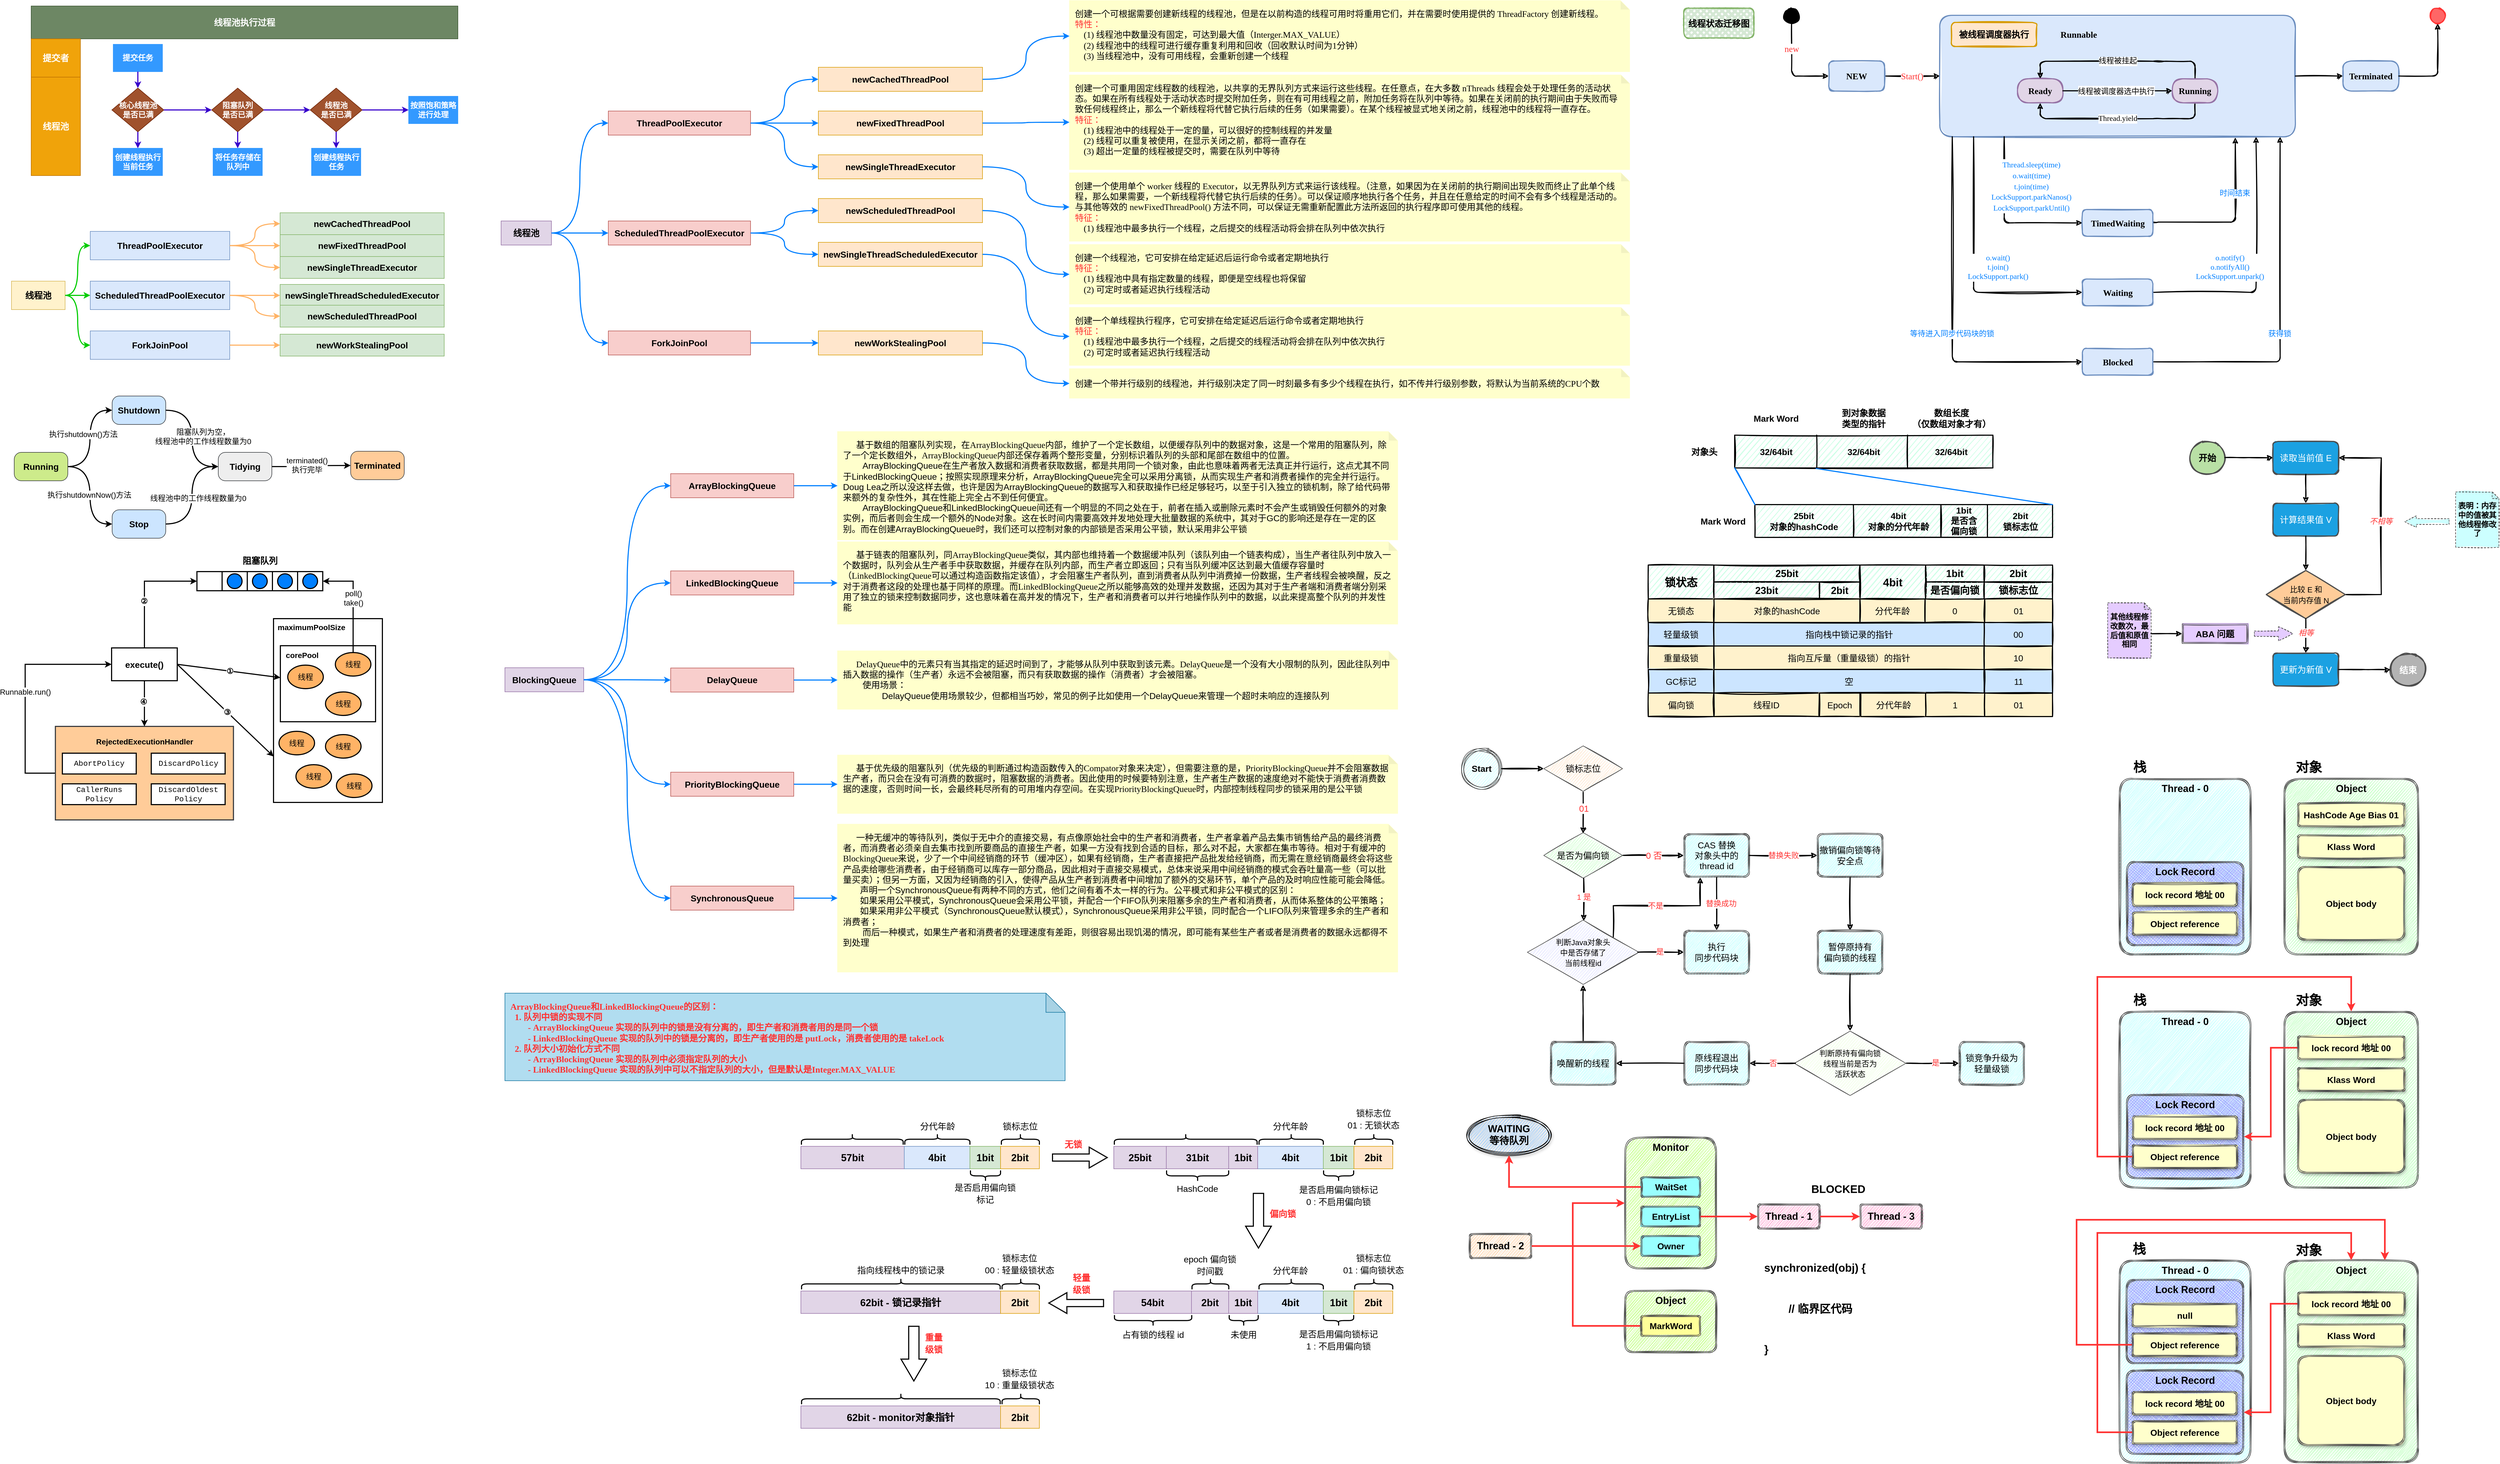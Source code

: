 <mxfile version="20.3.0" type="device"><diagram id="P0yWBl46A17CnVQzaAV8" name="第 1 页"><mxGraphModel dx="1426" dy="972" grid="0" gridSize="10" guides="1" tooltips="1" connect="1" arrows="1" fold="1" page="1" pageScale="1" pageWidth="4681" pageHeight="3300" math="0" shadow="0"><root><mxCell id="0"/><mxCell id="1" parent="0"/><mxCell id="lFLPFHnEOtr306Qnm9Up-21" value="" style="group" parent="1" vertex="1" connectable="0"><mxGeometry x="70" y="30" width="780" height="310" as="geometry"/></mxCell><mxCell id="lFLPFHnEOtr306Qnm9Up-1" value="&lt;font style=&quot;font-size: 16px&quot;&gt;&lt;b&gt;线程池执行过程&lt;/b&gt;&lt;/font&gt;" style="rounded=0;whiteSpace=wrap;html=1;fillColor=#6d8764;strokeColor=#3A5431;fontColor=#ffffff;" parent="lFLPFHnEOtr306Qnm9Up-21" vertex="1"><mxGeometry width="780" height="60" as="geometry"/></mxCell><mxCell id="lFLPFHnEOtr306Qnm9Up-2" value="&lt;font style=&quot;font-size: 16px&quot;&gt;&lt;b&gt;提交者&lt;/b&gt;&lt;/font&gt;" style="rounded=0;whiteSpace=wrap;html=1;fillColor=#f0a30a;strokeColor=#BD7000;fontColor=#ffffff;" parent="lFLPFHnEOtr306Qnm9Up-21" vertex="1"><mxGeometry y="60" width="90" height="70" as="geometry"/></mxCell><mxCell id="lFLPFHnEOtr306Qnm9Up-3" value="&lt;font style=&quot;font-size: 16px&quot;&gt;&lt;b&gt;线程池&lt;/b&gt;&lt;/font&gt;" style="rounded=0;whiteSpace=wrap;html=1;fillColor=#f0a30a;strokeColor=#BD7000;fontColor=#ffffff;" parent="lFLPFHnEOtr306Qnm9Up-21" vertex="1"><mxGeometry y="130" width="90" height="180" as="geometry"/></mxCell><mxCell id="lFLPFHnEOtr306Qnm9Up-6" value="&lt;font size=&quot;1&quot;&gt;&lt;b style=&quot;font-size: 14px&quot;&gt;提交任务&lt;/b&gt;&lt;/font&gt;" style="rounded=0;whiteSpace=wrap;html=1;fillColor=#3399FF;fontColor=#ffffff;strokeColor=#3399FF;" parent="lFLPFHnEOtr306Qnm9Up-21" vertex="1"><mxGeometry x="150" y="70" width="90" height="50" as="geometry"/></mxCell><mxCell id="lFLPFHnEOtr306Qnm9Up-7" value="&lt;font size=&quot;1&quot;&gt;&lt;b style=&quot;font-size: 14px&quot;&gt;创建线程执行当前任务&lt;/b&gt;&lt;/font&gt;" style="rounded=0;whiteSpace=wrap;html=1;fillColor=#3399FF;fontColor=#ffffff;strokeColor=#3399FF;" parent="lFLPFHnEOtr306Qnm9Up-21" vertex="1"><mxGeometry x="150" y="260" width="90" height="50" as="geometry"/></mxCell><mxCell id="lFLPFHnEOtr306Qnm9Up-12" style="edgeStyle=orthogonalEdgeStyle;rounded=0;orthogonalLoop=1;jettySize=auto;html=1;exitX=0.5;exitY=1;exitDx=0;exitDy=0;entryX=0.5;entryY=0;entryDx=0;entryDy=0;strokeWidth=2;fillColor=#6a00ff;strokeColor=#3700CC;" parent="lFLPFHnEOtr306Qnm9Up-21" source="lFLPFHnEOtr306Qnm9Up-8" target="lFLPFHnEOtr306Qnm9Up-7" edge="1"><mxGeometry relative="1" as="geometry"/></mxCell><mxCell id="lFLPFHnEOtr306Qnm9Up-8" value="&lt;font style=&quot;font-size: 14px&quot; color=&quot;#ffffff&quot;&gt;&lt;b&gt;核心线程池&lt;br&gt;是否已满&lt;/b&gt;&lt;/font&gt;" style="rhombus;whiteSpace=wrap;html=1;strokeColor=#6D1F00;fillColor=#a0522d;fontColor=#ffffff;" parent="lFLPFHnEOtr306Qnm9Up-21" vertex="1"><mxGeometry x="147.5" y="150" width="95" height="80" as="geometry"/></mxCell><mxCell id="lFLPFHnEOtr306Qnm9Up-11" style="edgeStyle=orthogonalEdgeStyle;rounded=0;orthogonalLoop=1;jettySize=auto;html=1;exitX=0.5;exitY=1;exitDx=0;exitDy=0;entryX=0.5;entryY=0;entryDx=0;entryDy=0;fillColor=#6a00ff;strokeColor=#3700CC;strokeWidth=2;" parent="lFLPFHnEOtr306Qnm9Up-21" source="lFLPFHnEOtr306Qnm9Up-6" target="lFLPFHnEOtr306Qnm9Up-8" edge="1"><mxGeometry relative="1" as="geometry"/></mxCell><mxCell id="lFLPFHnEOtr306Qnm9Up-9" value="&lt;font style=&quot;font-size: 14px&quot; color=&quot;#ffffff&quot;&gt;&lt;b&gt;阻塞队列&lt;br&gt;是否已满&lt;/b&gt;&lt;/font&gt;" style="rhombus;whiteSpace=wrap;html=1;strokeColor=#6D1F00;fillColor=#a0522d;fontColor=#ffffff;" parent="lFLPFHnEOtr306Qnm9Up-21" vertex="1"><mxGeometry x="330" y="150" width="95" height="80" as="geometry"/></mxCell><mxCell id="lFLPFHnEOtr306Qnm9Up-13" style="edgeStyle=orthogonalEdgeStyle;rounded=0;orthogonalLoop=1;jettySize=auto;html=1;exitX=1;exitY=0.5;exitDx=0;exitDy=0;entryX=0;entryY=0.5;entryDx=0;entryDy=0;strokeWidth=2;fillColor=#6a00ff;strokeColor=#3700CC;" parent="lFLPFHnEOtr306Qnm9Up-21" source="lFLPFHnEOtr306Qnm9Up-8" target="lFLPFHnEOtr306Qnm9Up-9" edge="1"><mxGeometry relative="1" as="geometry"/></mxCell><mxCell id="lFLPFHnEOtr306Qnm9Up-10" value="&lt;font style=&quot;font-size: 14px&quot; color=&quot;#ffffff&quot;&gt;&lt;b&gt;线程池&lt;br&gt;是否已满&lt;/b&gt;&lt;/font&gt;" style="rhombus;whiteSpace=wrap;html=1;strokeColor=#6D1F00;fillColor=#a0522d;fontColor=#ffffff;" parent="lFLPFHnEOtr306Qnm9Up-21" vertex="1"><mxGeometry x="510" y="150" width="95" height="80" as="geometry"/></mxCell><mxCell id="lFLPFHnEOtr306Qnm9Up-14" style="edgeStyle=orthogonalEdgeStyle;rounded=0;orthogonalLoop=1;jettySize=auto;html=1;exitX=1;exitY=0.5;exitDx=0;exitDy=0;strokeWidth=2;fillColor=#6a00ff;strokeColor=#3700CC;" parent="lFLPFHnEOtr306Qnm9Up-21" source="lFLPFHnEOtr306Qnm9Up-9" target="lFLPFHnEOtr306Qnm9Up-10" edge="1"><mxGeometry relative="1" as="geometry"/></mxCell><mxCell id="lFLPFHnEOtr306Qnm9Up-15" value="&lt;span style=&quot;font-size: 14px&quot;&gt;&lt;b&gt;将任务存储在队列中&lt;/b&gt;&lt;/span&gt;" style="rounded=0;whiteSpace=wrap;html=1;fillColor=#3399FF;fontColor=#ffffff;strokeColor=#3399FF;" parent="lFLPFHnEOtr306Qnm9Up-21" vertex="1"><mxGeometry x="332.5" y="260" width="90" height="50" as="geometry"/></mxCell><mxCell id="lFLPFHnEOtr306Qnm9Up-16" style="edgeStyle=orthogonalEdgeStyle;rounded=0;orthogonalLoop=1;jettySize=auto;html=1;exitX=0.5;exitY=1;exitDx=0;exitDy=0;entryX=0.5;entryY=0;entryDx=0;entryDy=0;strokeWidth=2;fillColor=#6a00ff;strokeColor=#3700CC;" parent="lFLPFHnEOtr306Qnm9Up-21" source="lFLPFHnEOtr306Qnm9Up-9" target="lFLPFHnEOtr306Qnm9Up-15" edge="1"><mxGeometry relative="1" as="geometry"/></mxCell><mxCell id="lFLPFHnEOtr306Qnm9Up-17" value="&lt;span style=&quot;font-size: 14px&quot;&gt;&lt;b&gt;创建线程执行任务&lt;/b&gt;&lt;/span&gt;" style="rounded=0;whiteSpace=wrap;html=1;fillColor=#3399FF;fontColor=#ffffff;strokeColor=#3399FF;" parent="lFLPFHnEOtr306Qnm9Up-21" vertex="1"><mxGeometry x="512.5" y="260" width="90" height="50" as="geometry"/></mxCell><mxCell id="lFLPFHnEOtr306Qnm9Up-18" style="edgeStyle=orthogonalEdgeStyle;rounded=0;orthogonalLoop=1;jettySize=auto;html=1;exitX=0.5;exitY=1;exitDx=0;exitDy=0;entryX=0.5;entryY=0;entryDx=0;entryDy=0;strokeWidth=2;fillColor=#6a00ff;strokeColor=#3700CC;" parent="lFLPFHnEOtr306Qnm9Up-21" source="lFLPFHnEOtr306Qnm9Up-10" target="lFLPFHnEOtr306Qnm9Up-17" edge="1"><mxGeometry relative="1" as="geometry"/></mxCell><mxCell id="lFLPFHnEOtr306Qnm9Up-19" value="&lt;span style=&quot;font-size: 14px&quot;&gt;&lt;b&gt;按照饱和策略进行处理&lt;/b&gt;&lt;/span&gt;" style="rounded=0;whiteSpace=wrap;html=1;fillColor=#3399FF;fontColor=#ffffff;strokeColor=#3399FF;" parent="lFLPFHnEOtr306Qnm9Up-21" vertex="1"><mxGeometry x="690" y="165" width="90" height="50" as="geometry"/></mxCell><mxCell id="lFLPFHnEOtr306Qnm9Up-20" style="edgeStyle=orthogonalEdgeStyle;rounded=0;orthogonalLoop=1;jettySize=auto;html=1;exitX=1;exitY=0.5;exitDx=0;exitDy=0;strokeWidth=2;fillColor=#6a00ff;strokeColor=#3700CC;" parent="lFLPFHnEOtr306Qnm9Up-21" source="lFLPFHnEOtr306Qnm9Up-10" target="lFLPFHnEOtr306Qnm9Up-19" edge="1"><mxGeometry relative="1" as="geometry"/></mxCell><mxCell id="lFLPFHnEOtr306Qnm9Up-44" value="" style="group" parent="1" vertex="1" connectable="0"><mxGeometry x="34" y="408" width="791" height="268" as="geometry"/></mxCell><mxCell id="lFLPFHnEOtr306Qnm9Up-24" value="&lt;font style=&quot;font-size: 16px&quot;&gt;&lt;b&gt;线程池&lt;/b&gt;&lt;/font&gt;" style="rounded=0;whiteSpace=wrap;html=1;strokeColor=#d6b656;fillColor=#fff2cc;" parent="lFLPFHnEOtr306Qnm9Up-44" vertex="1"><mxGeometry y="125" width="98" height="52" as="geometry"/></mxCell><mxCell id="lFLPFHnEOtr306Qnm9Up-25" value="&lt;font style=&quot;font-size: 16px&quot;&gt;&lt;b&gt;ScheduledThreadPoolExecutor&lt;/b&gt;&lt;/font&gt;" style="rounded=0;whiteSpace=wrap;html=1;strokeColor=#6c8ebf;fillColor=#dae8fc;" parent="lFLPFHnEOtr306Qnm9Up-44" vertex="1"><mxGeometry x="144" y="125" width="255" height="52" as="geometry"/></mxCell><mxCell id="lFLPFHnEOtr306Qnm9Up-29" style="edgeStyle=orthogonalEdgeStyle;curved=1;rounded=0;orthogonalLoop=1;jettySize=auto;html=1;exitX=1;exitY=0.5;exitDx=0;exitDy=0;entryX=0;entryY=0.5;entryDx=0;entryDy=0;strokeColor=#00CC00;strokeWidth=2;" parent="lFLPFHnEOtr306Qnm9Up-44" source="lFLPFHnEOtr306Qnm9Up-24" target="lFLPFHnEOtr306Qnm9Up-25" edge="1"><mxGeometry relative="1" as="geometry"/></mxCell><mxCell id="lFLPFHnEOtr306Qnm9Up-26" value="&lt;font style=&quot;font-size: 16px&quot;&gt;&lt;b&gt;ThreadPoolExecutor&lt;/b&gt;&lt;/font&gt;" style="rounded=0;whiteSpace=wrap;html=1;strokeColor=#6c8ebf;fillColor=#dae8fc;" parent="lFLPFHnEOtr306Qnm9Up-44" vertex="1"><mxGeometry x="144" y="34" width="255" height="52" as="geometry"/></mxCell><mxCell id="lFLPFHnEOtr306Qnm9Up-31" style="edgeStyle=orthogonalEdgeStyle;curved=1;rounded=0;orthogonalLoop=1;jettySize=auto;html=1;exitX=1;exitY=0.5;exitDx=0;exitDy=0;entryX=0;entryY=0.5;entryDx=0;entryDy=0;strokeColor=#00CC00;strokeWidth=2;" parent="lFLPFHnEOtr306Qnm9Up-44" source="lFLPFHnEOtr306Qnm9Up-24" target="lFLPFHnEOtr306Qnm9Up-26" edge="1"><mxGeometry relative="1" as="geometry"/></mxCell><mxCell id="lFLPFHnEOtr306Qnm9Up-27" value="&lt;font style=&quot;font-size: 16px&quot;&gt;&lt;b&gt;ForkJoinPool&lt;/b&gt;&lt;/font&gt;" style="rounded=0;whiteSpace=wrap;html=1;strokeColor=#6c8ebf;fillColor=#dae8fc;" parent="lFLPFHnEOtr306Qnm9Up-44" vertex="1"><mxGeometry x="144" y="216" width="255" height="52" as="geometry"/></mxCell><mxCell id="lFLPFHnEOtr306Qnm9Up-30" style="edgeStyle=orthogonalEdgeStyle;curved=1;rounded=0;orthogonalLoop=1;jettySize=auto;html=1;exitX=1;exitY=0.5;exitDx=0;exitDy=0;entryX=0;entryY=0.5;entryDx=0;entryDy=0;strokeColor=#00CC00;strokeWidth=2;" parent="lFLPFHnEOtr306Qnm9Up-44" source="lFLPFHnEOtr306Qnm9Up-24" target="lFLPFHnEOtr306Qnm9Up-27" edge="1"><mxGeometry relative="1" as="geometry"/></mxCell><mxCell id="lFLPFHnEOtr306Qnm9Up-32" value="&lt;font style=&quot;font-size: 16px&quot;&gt;&lt;b&gt;newFixedThreadPool&lt;/b&gt;&lt;/font&gt;" style="rounded=0;whiteSpace=wrap;html=1;strokeColor=#82b366;fillColor=#d5e8d4;" parent="lFLPFHnEOtr306Qnm9Up-44" vertex="1"><mxGeometry x="491" y="40" width="300" height="40" as="geometry"/></mxCell><mxCell id="lFLPFHnEOtr306Qnm9Up-36" style="edgeStyle=orthogonalEdgeStyle;curved=1;rounded=0;orthogonalLoop=1;jettySize=auto;html=1;exitX=1;exitY=0.5;exitDx=0;exitDy=0;entryX=0;entryY=0.5;entryDx=0;entryDy=0;strokeColor=#FFB366;strokeWidth=2;" parent="lFLPFHnEOtr306Qnm9Up-44" source="lFLPFHnEOtr306Qnm9Up-26" target="lFLPFHnEOtr306Qnm9Up-32" edge="1"><mxGeometry relative="1" as="geometry"/></mxCell><mxCell id="lFLPFHnEOtr306Qnm9Up-33" value="&lt;font style=&quot;font-size: 16px&quot;&gt;&lt;b&gt;newCachedThreadPool&lt;/b&gt;&lt;/font&gt;" style="rounded=0;whiteSpace=wrap;html=1;strokeColor=#82b366;fillColor=#d5e8d4;" parent="lFLPFHnEOtr306Qnm9Up-44" vertex="1"><mxGeometry x="491" width="300" height="40" as="geometry"/></mxCell><mxCell id="lFLPFHnEOtr306Qnm9Up-35" style="edgeStyle=orthogonalEdgeStyle;curved=1;rounded=0;orthogonalLoop=1;jettySize=auto;html=1;exitX=1;exitY=0.5;exitDx=0;exitDy=0;entryX=0;entryY=0.5;entryDx=0;entryDy=0;strokeWidth=2;strokeColor=#FFB366;" parent="lFLPFHnEOtr306Qnm9Up-44" source="lFLPFHnEOtr306Qnm9Up-26" target="lFLPFHnEOtr306Qnm9Up-33" edge="1"><mxGeometry relative="1" as="geometry"/></mxCell><mxCell id="lFLPFHnEOtr306Qnm9Up-34" value="&lt;font style=&quot;font-size: 16px&quot;&gt;&lt;b&gt;newSingleThreadExecutor&lt;/b&gt;&lt;/font&gt;" style="rounded=0;whiteSpace=wrap;html=1;strokeColor=#82b366;fillColor=#d5e8d4;" parent="lFLPFHnEOtr306Qnm9Up-44" vertex="1"><mxGeometry x="491" y="80" width="300" height="40" as="geometry"/></mxCell><mxCell id="lFLPFHnEOtr306Qnm9Up-37" style="edgeStyle=orthogonalEdgeStyle;curved=1;rounded=0;orthogonalLoop=1;jettySize=auto;html=1;exitX=1;exitY=0.5;exitDx=0;exitDy=0;entryX=0;entryY=0.5;entryDx=0;entryDy=0;strokeColor=#FFB366;strokeWidth=2;" parent="lFLPFHnEOtr306Qnm9Up-44" source="lFLPFHnEOtr306Qnm9Up-26" target="lFLPFHnEOtr306Qnm9Up-34" edge="1"><mxGeometry relative="1" as="geometry"/></mxCell><mxCell id="lFLPFHnEOtr306Qnm9Up-38" value="&lt;font style=&quot;font-size: 16px&quot;&gt;&lt;b&gt;newSingleThreadScheduledExecutor&lt;/b&gt;&lt;/font&gt;" style="rounded=0;whiteSpace=wrap;html=1;strokeColor=#82b366;fillColor=#d5e8d4;" parent="lFLPFHnEOtr306Qnm9Up-44" vertex="1"><mxGeometry x="491" y="131" width="300" height="40" as="geometry"/></mxCell><mxCell id="lFLPFHnEOtr306Qnm9Up-40" style="edgeStyle=orthogonalEdgeStyle;curved=1;rounded=0;orthogonalLoop=1;jettySize=auto;html=1;exitX=1;exitY=0.5;exitDx=0;exitDy=0;entryX=0;entryY=0.5;entryDx=0;entryDy=0;strokeColor=#FFB366;strokeWidth=2;" parent="lFLPFHnEOtr306Qnm9Up-44" source="lFLPFHnEOtr306Qnm9Up-25" target="lFLPFHnEOtr306Qnm9Up-38" edge="1"><mxGeometry relative="1" as="geometry"/></mxCell><mxCell id="lFLPFHnEOtr306Qnm9Up-39" value="&lt;font style=&quot;font-size: 16px&quot;&gt;&lt;b&gt;newScheduledThreadPool&lt;/b&gt;&lt;/font&gt;" style="rounded=0;whiteSpace=wrap;html=1;strokeColor=#82b366;fillColor=#d5e8d4;" parent="lFLPFHnEOtr306Qnm9Up-44" vertex="1"><mxGeometry x="491" y="169" width="300" height="40" as="geometry"/></mxCell><mxCell id="lFLPFHnEOtr306Qnm9Up-41" style="edgeStyle=orthogonalEdgeStyle;curved=1;rounded=0;orthogonalLoop=1;jettySize=auto;html=1;exitX=1;exitY=0.5;exitDx=0;exitDy=0;entryX=0;entryY=0.5;entryDx=0;entryDy=0;strokeColor=#FFB366;strokeWidth=2;" parent="lFLPFHnEOtr306Qnm9Up-44" source="lFLPFHnEOtr306Qnm9Up-25" target="lFLPFHnEOtr306Qnm9Up-39" edge="1"><mxGeometry relative="1" as="geometry"/></mxCell><mxCell id="lFLPFHnEOtr306Qnm9Up-42" value="&lt;font style=&quot;font-size: 16px&quot;&gt;&lt;b&gt;newWorkStealingPool&lt;/b&gt;&lt;/font&gt;" style="rounded=0;whiteSpace=wrap;html=1;strokeColor=#82b366;fillColor=#d5e8d4;" parent="lFLPFHnEOtr306Qnm9Up-44" vertex="1"><mxGeometry x="491" y="222" width="300" height="40" as="geometry"/></mxCell><mxCell id="lFLPFHnEOtr306Qnm9Up-43" style="edgeStyle=orthogonalEdgeStyle;curved=1;rounded=0;orthogonalLoop=1;jettySize=auto;html=1;exitX=1;exitY=0.5;exitDx=0;exitDy=0;entryX=0;entryY=0.5;entryDx=0;entryDy=0;strokeColor=#FFB366;strokeWidth=2;" parent="lFLPFHnEOtr306Qnm9Up-44" source="lFLPFHnEOtr306Qnm9Up-27" target="lFLPFHnEOtr306Qnm9Up-42" edge="1"><mxGeometry relative="1" as="geometry"/></mxCell><mxCell id="lFLPFHnEOtr306Qnm9Up-81" value="" style="group" parent="1" vertex="1" connectable="0"><mxGeometry x="39" y="743" width="713" height="260" as="geometry"/></mxCell><mxCell id="lFLPFHnEOtr306Qnm9Up-65" value="&lt;font style=&quot;font-size: 16px&quot;&gt;&lt;b&gt;Running&lt;/b&gt;&lt;/font&gt;" style="rounded=1;whiteSpace=wrap;html=1;strokeColor=#36393d;fillColor=#cdeb8b;direction=west;arcSize=25;" parent="lFLPFHnEOtr306Qnm9Up-81" vertex="1"><mxGeometry y="103" width="98" height="52" as="geometry"/></mxCell><mxCell id="lFLPFHnEOtr306Qnm9Up-66" value="&lt;span style=&quot;font-size: 16px&quot;&gt;&lt;b&gt;Shutdown&lt;br&gt;&lt;/b&gt;&lt;/span&gt;" style="rounded=1;whiteSpace=wrap;html=1;strokeColor=#36393d;fillColor=#cce5ff;direction=west;arcSize=25;" parent="lFLPFHnEOtr306Qnm9Up-81" vertex="1"><mxGeometry x="179" width="98" height="52" as="geometry"/></mxCell><mxCell id="lFLPFHnEOtr306Qnm9Up-68" style="edgeStyle=orthogonalEdgeStyle;curved=1;rounded=0;orthogonalLoop=1;jettySize=auto;html=1;exitX=0;exitY=0.5;exitDx=0;exitDy=0;entryX=1;entryY=0.5;entryDx=0;entryDy=0;strokeWidth=2;" parent="lFLPFHnEOtr306Qnm9Up-81" source="lFLPFHnEOtr306Qnm9Up-65" target="lFLPFHnEOtr306Qnm9Up-66" edge="1"><mxGeometry relative="1" as="geometry"/></mxCell><mxCell id="lFLPFHnEOtr306Qnm9Up-71" value="&lt;font style=&quot;font-size: 14px&quot;&gt;执行shutdown()方法&lt;/font&gt;" style="edgeLabel;html=1;align=center;verticalAlign=middle;resizable=0;points=[];" parent="lFLPFHnEOtr306Qnm9Up-68" vertex="1" connectable="0"><mxGeometry x="0.092" relative="1" as="geometry"><mxPoint x="-12.5" y="0.5" as="offset"/></mxGeometry></mxCell><mxCell id="lFLPFHnEOtr306Qnm9Up-67" value="&lt;span style=&quot;font-size: 16px&quot;&gt;&lt;b&gt;Stop&lt;br&gt;&lt;/b&gt;&lt;/span&gt;" style="rounded=1;whiteSpace=wrap;html=1;strokeColor=#36393d;fillColor=#cce5ff;direction=west;arcSize=25;" parent="lFLPFHnEOtr306Qnm9Up-81" vertex="1"><mxGeometry x="179" y="208" width="98" height="52" as="geometry"/></mxCell><mxCell id="lFLPFHnEOtr306Qnm9Up-69" style="edgeStyle=orthogonalEdgeStyle;curved=1;rounded=0;orthogonalLoop=1;jettySize=auto;html=1;exitX=0;exitY=0.5;exitDx=0;exitDy=0;entryX=1;entryY=0.5;entryDx=0;entryDy=0;strokeColor=#000000;strokeWidth=2;" parent="lFLPFHnEOtr306Qnm9Up-81" source="lFLPFHnEOtr306Qnm9Up-65" target="lFLPFHnEOtr306Qnm9Up-67" edge="1"><mxGeometry relative="1" as="geometry"/></mxCell><mxCell id="lFLPFHnEOtr306Qnm9Up-72" value="&lt;font style=&quot;font-size: 14px&quot;&gt;执行shutdownNow()方法&lt;/font&gt;" style="edgeLabel;html=1;align=center;verticalAlign=middle;resizable=0;points=[];rotation=0;" parent="lFLPFHnEOtr306Qnm9Up-69" vertex="1" connectable="0"><mxGeometry x="-0.005" relative="1" as="geometry"><mxPoint x="-1.5" y="-0.5" as="offset"/></mxGeometry></mxCell><mxCell id="lFLPFHnEOtr306Qnm9Up-73" value="&lt;font style=&quot;font-size: 16px&quot;&gt;&lt;b&gt;Tidying&lt;/b&gt;&lt;/font&gt;" style="rounded=1;whiteSpace=wrap;html=1;strokeColor=#36393d;fillColor=#eeeeee;direction=west;arcSize=25;" parent="lFLPFHnEOtr306Qnm9Up-81" vertex="1"><mxGeometry x="373" y="103" width="98" height="52" as="geometry"/></mxCell><mxCell id="lFLPFHnEOtr306Qnm9Up-74" style="edgeStyle=orthogonalEdgeStyle;curved=1;rounded=0;orthogonalLoop=1;jettySize=auto;html=1;exitX=0;exitY=0.5;exitDx=0;exitDy=0;entryX=1;entryY=0.5;entryDx=0;entryDy=0;strokeColor=#000000;strokeWidth=2;" parent="lFLPFHnEOtr306Qnm9Up-81" source="lFLPFHnEOtr306Qnm9Up-66" target="lFLPFHnEOtr306Qnm9Up-73" edge="1"><mxGeometry relative="1" as="geometry"/></mxCell><mxCell id="lFLPFHnEOtr306Qnm9Up-76" value="&lt;font style=&quot;font-size: 14px&quot;&gt;阻塞队列为空，&lt;br&gt;线程池中的工作线程数量为0&lt;/font&gt;" style="edgeLabel;html=1;align=center;verticalAlign=middle;resizable=0;points=[];" parent="lFLPFHnEOtr306Qnm9Up-74" vertex="1" connectable="0"><mxGeometry x="-0.216" y="-5" relative="1" as="geometry"><mxPoint x="25" y="18" as="offset"/></mxGeometry></mxCell><mxCell id="lFLPFHnEOtr306Qnm9Up-75" style="edgeStyle=orthogonalEdgeStyle;curved=1;rounded=0;orthogonalLoop=1;jettySize=auto;html=1;exitX=0;exitY=0.5;exitDx=0;exitDy=0;entryX=1;entryY=0.5;entryDx=0;entryDy=0;strokeColor=#000000;strokeWidth=2;" parent="lFLPFHnEOtr306Qnm9Up-81" source="lFLPFHnEOtr306Qnm9Up-67" target="lFLPFHnEOtr306Qnm9Up-73" edge="1"><mxGeometry relative="1" as="geometry"/></mxCell><mxCell id="lFLPFHnEOtr306Qnm9Up-77" value="&lt;font style=&quot;font-size: 14px&quot;&gt;线程池中的工作线程数量为0&lt;/font&gt;" style="edgeLabel;html=1;align=center;verticalAlign=middle;resizable=0;points=[];" parent="lFLPFHnEOtr306Qnm9Up-75" vertex="1" connectable="0"><mxGeometry x="-0.085" y="1" relative="1" as="geometry"><mxPoint x="12" y="-3" as="offset"/></mxGeometry></mxCell><mxCell id="lFLPFHnEOtr306Qnm9Up-78" value="&lt;font style=&quot;font-size: 16px&quot;&gt;&lt;b&gt;Terminated&lt;/b&gt;&lt;/font&gt;" style="rounded=1;whiteSpace=wrap;html=1;strokeColor=#36393d;fillColor=#ffcc99;direction=west;arcSize=25;" parent="lFLPFHnEOtr306Qnm9Up-81" vertex="1"><mxGeometry x="615" y="101" width="98" height="52" as="geometry"/></mxCell><mxCell id="lFLPFHnEOtr306Qnm9Up-79" style="edgeStyle=orthogonalEdgeStyle;curved=1;rounded=0;orthogonalLoop=1;jettySize=auto;html=1;exitX=0;exitY=0.5;exitDx=0;exitDy=0;strokeColor=#000000;strokeWidth=2;" parent="lFLPFHnEOtr306Qnm9Up-81" source="lFLPFHnEOtr306Qnm9Up-73" target="lFLPFHnEOtr306Qnm9Up-78" edge="1"><mxGeometry relative="1" as="geometry"/></mxCell><mxCell id="lFLPFHnEOtr306Qnm9Up-80" value="&lt;font style=&quot;font-size: 14px&quot;&gt;terminated()&lt;br&gt;执行完毕&lt;/font&gt;" style="edgeLabel;html=1;align=center;verticalAlign=middle;resizable=0;points=[];rotation=0;" parent="lFLPFHnEOtr306Qnm9Up-79" vertex="1" connectable="0"><mxGeometry x="-0.124" y="3" relative="1" as="geometry"><mxPoint as="offset"/></mxGeometry></mxCell><mxCell id="lFLPFHnEOtr306Qnm9Up-125" value="" style="group" parent="1" vertex="1" connectable="0"><mxGeometry x="59" y="1034" width="653" height="484" as="geometry"/></mxCell><mxCell id="lFLPFHnEOtr306Qnm9Up-82" value="&lt;font style=&quot;font-size: 16px&quot;&gt;&lt;b&gt;execute()&lt;/b&gt;&lt;/font&gt;" style="rounded=0;whiteSpace=wrap;html=1;fillColor=#FFFFFF;strokeWidth=2;" parent="lFLPFHnEOtr306Qnm9Up-125" vertex="1"><mxGeometry x="158" y="169.5" width="120" height="60" as="geometry"/></mxCell><mxCell id="lFLPFHnEOtr306Qnm9Up-83" value="" style="rounded=0;whiteSpace=wrap;html=1;fillColor=#FFFFFF;strokeWidth=2;" parent="lFLPFHnEOtr306Qnm9Up-125" vertex="1"><mxGeometry x="454" y="116" width="199" height="336" as="geometry"/></mxCell><mxCell id="lFLPFHnEOtr306Qnm9Up-84" value="" style="rounded=0;whiteSpace=wrap;html=1;fillColor=#FFFFFF;strokeWidth=2;" parent="lFLPFHnEOtr306Qnm9Up-125" vertex="1"><mxGeometry x="466.5" y="165.5" width="174" height="139" as="geometry"/></mxCell><mxCell id="lFLPFHnEOtr306Qnm9Up-85" value="&lt;font size=&quot;1&quot;&gt;&lt;b style=&quot;font-size: 14px&quot;&gt;corePool&lt;/b&gt;&lt;/font&gt;" style="text;html=1;strokeColor=none;fillColor=none;align=center;verticalAlign=middle;whiteSpace=wrap;rounded=0;" parent="lFLPFHnEOtr306Qnm9Up-125" vertex="1"><mxGeometry x="472" y="173" width="69" height="20" as="geometry"/></mxCell><mxCell id="lFLPFHnEOtr306Qnm9Up-86" value="&lt;font style=&quot;font-size: 14px&quot;&gt;线程&lt;/font&gt;" style="ellipse;whiteSpace=wrap;html=1;rounded=1;strokeColor=#000000;strokeWidth=2;fillColor=#FFB366;" parent="lFLPFHnEOtr306Qnm9Up-125" vertex="1"><mxGeometry x="480" y="201" width="65" height="43" as="geometry"/></mxCell><mxCell id="lFLPFHnEOtr306Qnm9Up-88" value="&lt;font style=&quot;font-size: 14px&quot;&gt;线程&lt;/font&gt;" style="ellipse;whiteSpace=wrap;html=1;rounded=1;strokeColor=#000000;strokeWidth=2;fillColor=#FFB366;" parent="lFLPFHnEOtr306Qnm9Up-125" vertex="1"><mxGeometry x="567" y="178" width="65" height="43" as="geometry"/></mxCell><mxCell id="lFLPFHnEOtr306Qnm9Up-89" value="&lt;font style=&quot;font-size: 14px&quot;&gt;线程&lt;/font&gt;" style="ellipse;whiteSpace=wrap;html=1;rounded=1;strokeColor=#000000;strokeWidth=2;fillColor=#FFB366;" parent="lFLPFHnEOtr306Qnm9Up-125" vertex="1"><mxGeometry x="549" y="250" width="65" height="43" as="geometry"/></mxCell><mxCell id="lFLPFHnEOtr306Qnm9Up-90" value="&lt;font style=&quot;font-size: 14px&quot;&gt;线程&lt;/font&gt;" style="ellipse;whiteSpace=wrap;html=1;rounded=1;strokeColor=#000000;strokeWidth=2;fillColor=#FFB366;" parent="lFLPFHnEOtr306Qnm9Up-125" vertex="1"><mxGeometry x="464" y="322" width="65" height="43" as="geometry"/></mxCell><mxCell id="lFLPFHnEOtr306Qnm9Up-91" value="&lt;font style=&quot;font-size: 14px&quot;&gt;线程&lt;/font&gt;" style="ellipse;whiteSpace=wrap;html=1;rounded=1;strokeColor=#000000;strokeWidth=2;fillColor=#FFB366;" parent="lFLPFHnEOtr306Qnm9Up-125" vertex="1"><mxGeometry x="549" y="328" width="65" height="43" as="geometry"/></mxCell><mxCell id="lFLPFHnEOtr306Qnm9Up-92" value="&lt;font style=&quot;font-size: 14px&quot;&gt;线程&lt;/font&gt;" style="ellipse;whiteSpace=wrap;html=1;rounded=1;strokeColor=#000000;strokeWidth=2;fillColor=#FFB366;" parent="lFLPFHnEOtr306Qnm9Up-125" vertex="1"><mxGeometry x="495" y="383" width="65" height="43" as="geometry"/></mxCell><mxCell id="lFLPFHnEOtr306Qnm9Up-93" value="&lt;font style=&quot;font-size: 14px&quot;&gt;线程&lt;/font&gt;" style="ellipse;whiteSpace=wrap;html=1;rounded=1;strokeColor=#000000;strokeWidth=2;fillColor=#FFB366;" parent="lFLPFHnEOtr306Qnm9Up-125" vertex="1"><mxGeometry x="569" y="400" width="65" height="43" as="geometry"/></mxCell><mxCell id="lFLPFHnEOtr306Qnm9Up-94" value="&lt;b&gt;&lt;font style=&quot;font-size: 14px&quot;&gt;maximumPoolSize&lt;/font&gt;&lt;/b&gt;" style="text;html=1;strokeColor=none;fillColor=none;align=center;verticalAlign=middle;whiteSpace=wrap;rounded=0;" parent="lFLPFHnEOtr306Qnm9Up-125" vertex="1"><mxGeometry x="458" y="122" width="131" height="20" as="geometry"/></mxCell><mxCell id="lFLPFHnEOtr306Qnm9Up-105" value="" style="group" parent="lFLPFHnEOtr306Qnm9Up-125" vertex="1" connectable="0"><mxGeometry x="314" y="30" width="230" height="35" as="geometry"/></mxCell><mxCell id="lFLPFHnEOtr306Qnm9Up-96" value="" style="rounded=0;whiteSpace=wrap;html=1;strokeColor=#000000;strokeWidth=2;fillColor=#FFFFFF;" parent="lFLPFHnEOtr306Qnm9Up-105" vertex="1"><mxGeometry width="46" height="35" as="geometry"/></mxCell><mxCell id="lFLPFHnEOtr306Qnm9Up-97" value="" style="rounded=0;whiteSpace=wrap;html=1;strokeColor=#000000;strokeWidth=2;fillColor=#FFFFFF;" parent="lFLPFHnEOtr306Qnm9Up-105" vertex="1"><mxGeometry x="46" width="46" height="35" as="geometry"/></mxCell><mxCell id="lFLPFHnEOtr306Qnm9Up-98" value="" style="rounded=0;whiteSpace=wrap;html=1;strokeColor=#000000;strokeWidth=2;fillColor=#FFFFFF;" parent="lFLPFHnEOtr306Qnm9Up-105" vertex="1"><mxGeometry x="92" width="46" height="35" as="geometry"/></mxCell><mxCell id="lFLPFHnEOtr306Qnm9Up-99" value="" style="rounded=0;whiteSpace=wrap;html=1;strokeColor=#000000;strokeWidth=2;fillColor=#FFFFFF;" parent="lFLPFHnEOtr306Qnm9Up-105" vertex="1"><mxGeometry x="138" width="46" height="35" as="geometry"/></mxCell><mxCell id="lFLPFHnEOtr306Qnm9Up-100" value="" style="rounded=0;whiteSpace=wrap;html=1;strokeColor=#000000;strokeWidth=2;fillColor=#FFFFFF;" parent="lFLPFHnEOtr306Qnm9Up-105" vertex="1"><mxGeometry x="184" width="46" height="35" as="geometry"/></mxCell><mxCell id="lFLPFHnEOtr306Qnm9Up-101" value="" style="ellipse;whiteSpace=wrap;html=1;aspect=fixed;rounded=1;strokeColor=#000000;strokeWidth=2;fillColor=#007FFF;" parent="lFLPFHnEOtr306Qnm9Up-105" vertex="1"><mxGeometry x="101.5" y="4" width="27" height="27" as="geometry"/></mxCell><mxCell id="lFLPFHnEOtr306Qnm9Up-102" value="" style="ellipse;whiteSpace=wrap;html=1;aspect=fixed;rounded=1;strokeColor=#000000;strokeWidth=2;fillColor=#007FFF;" parent="lFLPFHnEOtr306Qnm9Up-105" vertex="1"><mxGeometry x="147.5" y="4" width="27" height="27" as="geometry"/></mxCell><mxCell id="lFLPFHnEOtr306Qnm9Up-103" value="" style="ellipse;whiteSpace=wrap;html=1;aspect=fixed;rounded=1;strokeColor=#000000;strokeWidth=2;fillColor=#007FFF;" parent="lFLPFHnEOtr306Qnm9Up-105" vertex="1"><mxGeometry x="193.5" y="4" width="27" height="27" as="geometry"/></mxCell><mxCell id="lFLPFHnEOtr306Qnm9Up-104" value="" style="ellipse;whiteSpace=wrap;html=1;aspect=fixed;rounded=1;strokeColor=#000000;strokeWidth=2;fillColor=#007FFF;" parent="lFLPFHnEOtr306Qnm9Up-105" vertex="1"><mxGeometry x="55.5" y="4" width="27" height="27" as="geometry"/></mxCell><mxCell id="lFLPFHnEOtr306Qnm9Up-109" style="edgeStyle=orthogonalEdgeStyle;rounded=0;orthogonalLoop=1;jettySize=auto;html=1;exitX=0.5;exitY=0;exitDx=0;exitDy=0;entryX=0;entryY=0.5;entryDx=0;entryDy=0;strokeColor=#000000;strokeWidth=2;" parent="lFLPFHnEOtr306Qnm9Up-125" source="lFLPFHnEOtr306Qnm9Up-82" target="lFLPFHnEOtr306Qnm9Up-96" edge="1"><mxGeometry relative="1" as="geometry"/></mxCell><mxCell id="lFLPFHnEOtr306Qnm9Up-110" value="&lt;font style=&quot;font-size: 14px&quot;&gt;&lt;b&gt;②&lt;/b&gt;&lt;/font&gt;" style="edgeLabel;html=1;align=center;verticalAlign=middle;resizable=0;points=[];" parent="lFLPFHnEOtr306Qnm9Up-109" vertex="1" connectable="0"><mxGeometry x="-0.206" y="1" relative="1" as="geometry"><mxPoint y="1" as="offset"/></mxGeometry></mxCell><mxCell id="lFLPFHnEOtr306Qnm9Up-106" value="&lt;span style=&quot;font-size: 16px&quot;&gt;&lt;b&gt;阻塞队列&lt;/b&gt;&lt;/span&gt;" style="text;html=1;strokeColor=none;fillColor=none;align=center;verticalAlign=middle;whiteSpace=wrap;rounded=0;" parent="lFLPFHnEOtr306Qnm9Up-125" vertex="1"><mxGeometry x="365.5" width="127" height="20" as="geometry"/></mxCell><mxCell id="lFLPFHnEOtr306Qnm9Up-107" style="edgeStyle=orthogonalEdgeStyle;rounded=0;orthogonalLoop=1;jettySize=auto;html=1;exitX=0.5;exitY=0;exitDx=0;exitDy=0;entryX=1;entryY=0.5;entryDx=0;entryDy=0;strokeColor=#000000;strokeWidth=2;" parent="lFLPFHnEOtr306Qnm9Up-125" source="lFLPFHnEOtr306Qnm9Up-88" target="lFLPFHnEOtr306Qnm9Up-100" edge="1"><mxGeometry relative="1" as="geometry"/></mxCell><mxCell id="lFLPFHnEOtr306Qnm9Up-108" value="&lt;font style=&quot;font-size: 14px&quot;&gt;poll()&lt;br&gt;take()&lt;/font&gt;" style="edgeLabel;html=1;align=center;verticalAlign=middle;resizable=0;points=[];" parent="lFLPFHnEOtr306Qnm9Up-107" vertex="1" connectable="0"><mxGeometry x="0.032" y="2" relative="1" as="geometry"><mxPoint x="2" y="-4" as="offset"/></mxGeometry></mxCell><mxCell id="lFLPFHnEOtr306Qnm9Up-111" style="rounded=0;orthogonalLoop=1;jettySize=auto;html=1;exitX=1;exitY=0.5;exitDx=0;exitDy=0;strokeColor=#000000;strokeWidth=2;" parent="lFLPFHnEOtr306Qnm9Up-125" source="lFLPFHnEOtr306Qnm9Up-82" target="lFLPFHnEOtr306Qnm9Up-84" edge="1"><mxGeometry relative="1" as="geometry"/></mxCell><mxCell id="lFLPFHnEOtr306Qnm9Up-112" value="&lt;b&gt;&lt;font style=&quot;font-size: 14px&quot;&gt;①&lt;/font&gt;&lt;/b&gt;" style="edgeLabel;html=1;align=center;verticalAlign=middle;resizable=0;points=[];" parent="lFLPFHnEOtr306Qnm9Up-111" vertex="1" connectable="0"><mxGeometry x="0.019" relative="1" as="geometry"><mxPoint as="offset"/></mxGeometry></mxCell><mxCell id="lFLPFHnEOtr306Qnm9Up-123" style="edgeStyle=orthogonalEdgeStyle;rounded=0;orthogonalLoop=1;jettySize=auto;html=1;exitX=0;exitY=0.5;exitDx=0;exitDy=0;entryX=0;entryY=0.5;entryDx=0;entryDy=0;strokeColor=#000000;strokeWidth=2;" parent="lFLPFHnEOtr306Qnm9Up-125" source="lFLPFHnEOtr306Qnm9Up-115" target="lFLPFHnEOtr306Qnm9Up-82" edge="1"><mxGeometry relative="1" as="geometry"><Array as="points"><mxPoint y="399"/><mxPoint y="200"/></Array></mxGeometry></mxCell><mxCell id="lFLPFHnEOtr306Qnm9Up-124" value="&lt;font style=&quot;font-size: 14px&quot;&gt;Runnable.run()&lt;/font&gt;" style="edgeLabel;html=1;align=center;verticalAlign=middle;resizable=0;points=[];" parent="lFLPFHnEOtr306Qnm9Up-123" vertex="1" connectable="0"><mxGeometry x="-0.011" relative="1" as="geometry"><mxPoint as="offset"/></mxGeometry></mxCell><mxCell id="lFLPFHnEOtr306Qnm9Up-115" value="" style="rounded=0;whiteSpace=wrap;html=1;fillColor=#ffcc99;strokeWidth=2;strokeColor=#36393d;" parent="lFLPFHnEOtr306Qnm9Up-125" vertex="1"><mxGeometry x="55.25" y="313" width="325.5" height="171" as="geometry"/></mxCell><mxCell id="lFLPFHnEOtr306Qnm9Up-121" style="edgeStyle=none;rounded=0;orthogonalLoop=1;jettySize=auto;html=1;exitX=0.5;exitY=1;exitDx=0;exitDy=0;entryX=0.5;entryY=0;entryDx=0;entryDy=0;strokeColor=#000000;strokeWidth=2;" parent="lFLPFHnEOtr306Qnm9Up-125" source="lFLPFHnEOtr306Qnm9Up-82" target="lFLPFHnEOtr306Qnm9Up-115" edge="1"><mxGeometry relative="1" as="geometry"/></mxCell><mxCell id="lFLPFHnEOtr306Qnm9Up-122" value="&lt;font style=&quot;font-size: 14px&quot;&gt;&lt;b&gt;④&lt;/b&gt;&lt;/font&gt;" style="edgeLabel;html=1;align=center;verticalAlign=middle;resizable=0;points=[];" parent="lFLPFHnEOtr306Qnm9Up-121" vertex="1" connectable="0"><mxGeometry x="-0.102" relative="1" as="geometry"><mxPoint x="-2" y="0.5" as="offset"/></mxGeometry></mxCell><mxCell id="lFLPFHnEOtr306Qnm9Up-113" style="edgeStyle=none;rounded=0;orthogonalLoop=1;jettySize=auto;html=1;exitX=1;exitY=0.5;exitDx=0;exitDy=0;strokeColor=#000000;strokeWidth=2;entryX=0;entryY=0.75;entryDx=0;entryDy=0;" parent="lFLPFHnEOtr306Qnm9Up-125" source="lFLPFHnEOtr306Qnm9Up-82" target="lFLPFHnEOtr306Qnm9Up-83" edge="1"><mxGeometry relative="1" as="geometry"/></mxCell><mxCell id="lFLPFHnEOtr306Qnm9Up-114" value="&lt;b&gt;&lt;font style=&quot;font-size: 14px&quot;&gt;③&lt;/font&gt;&lt;/b&gt;" style="edgeLabel;html=1;align=center;verticalAlign=middle;resizable=0;points=[];" parent="lFLPFHnEOtr306Qnm9Up-113" vertex="1" connectable="0"><mxGeometry x="0.036" relative="1" as="geometry"><mxPoint as="offset"/></mxGeometry></mxCell><mxCell id="lFLPFHnEOtr306Qnm9Up-116" value="&lt;span style=&quot;font-family: &amp;#34;courier&amp;#34; , monospace , &amp;#34;courier new&amp;#34; , &amp;#34;roboto mono&amp;#34; , &amp;#34;source sans pro&amp;#34; , &amp;#34;microsoft yahei&amp;#34; ; text-align: left ; word-spacing: 0.85px ; background-color: rgb(255 , 255 , 255)&quot;&gt;&lt;font style=&quot;font-size: 14px&quot;&gt;AbortPolicy&lt;/font&gt;&lt;/span&gt;" style="rounded=0;whiteSpace=wrap;html=1;fillColor=#FFFFFF;strokeWidth=2;" parent="lFLPFHnEOtr306Qnm9Up-125" vertex="1"><mxGeometry x="68" y="362" width="135" height="38" as="geometry"/></mxCell><mxCell id="lFLPFHnEOtr306Qnm9Up-117" value="&lt;span style=&quot;font-family: &amp;#34;courier&amp;#34; , monospace , &amp;#34;courier new&amp;#34; , &amp;#34;roboto mono&amp;#34; , &amp;#34;source sans pro&amp;#34; , &amp;#34;microsoft yahei&amp;#34; ; text-align: left ; word-spacing: 0.85px ; background-color: rgb(255 , 255 , 255)&quot;&gt;&lt;font style=&quot;font-size: 14px&quot;&gt;DiscardPolicy&lt;/font&gt;&lt;/span&gt;" style="rounded=0;whiteSpace=wrap;html=1;fillColor=#FFFFFF;strokeWidth=2;" parent="lFLPFHnEOtr306Qnm9Up-125" vertex="1"><mxGeometry x="230.5" y="362" width="135" height="38" as="geometry"/></mxCell><mxCell id="lFLPFHnEOtr306Qnm9Up-118" value="&lt;span style=&quot;font-family: &amp;#34;courier&amp;#34; , monospace , &amp;#34;courier new&amp;#34; , &amp;#34;roboto mono&amp;#34; , &amp;#34;source sans pro&amp;#34; , &amp;#34;microsoft yahei&amp;#34; ; font-size: 14px ; text-align: left ; word-spacing: 0.85px ; background-color: rgb(255 , 255 , 255)&quot;&gt;CallerRuns&lt;br&gt;Policy&lt;/span&gt;" style="rounded=0;whiteSpace=wrap;html=1;fillColor=#FFFFFF;strokeWidth=2;" parent="lFLPFHnEOtr306Qnm9Up-125" vertex="1"><mxGeometry x="68" y="418" width="135" height="38" as="geometry"/></mxCell><mxCell id="lFLPFHnEOtr306Qnm9Up-119" value="&lt;span style=&quot;font-family: &amp;#34;courier&amp;#34; , monospace , &amp;#34;courier new&amp;#34; , &amp;#34;roboto mono&amp;#34; , &amp;#34;source sans pro&amp;#34; , &amp;#34;microsoft yahei&amp;#34; ; text-align: left ; word-spacing: 0.85px ; background-color: rgb(255 , 255 , 255)&quot;&gt;&lt;font style=&quot;font-size: 14px&quot;&gt;DiscardOldest&lt;br&gt;Policy&lt;/font&gt;&lt;/span&gt;" style="rounded=0;whiteSpace=wrap;html=1;fillColor=#FFFFFF;strokeWidth=2;" parent="lFLPFHnEOtr306Qnm9Up-125" vertex="1"><mxGeometry x="230.5" y="418" width="135" height="38" as="geometry"/></mxCell><mxCell id="lFLPFHnEOtr306Qnm9Up-120" value="&lt;b&gt;&lt;font style=&quot;font-size: 14px&quot;&gt;RejectedExecutionHandler&lt;/font&gt;&lt;/b&gt;" style="text;html=1;strokeColor=none;fillColor=none;align=center;verticalAlign=middle;whiteSpace=wrap;rounded=0;" parent="lFLPFHnEOtr306Qnm9Up-125" vertex="1"><mxGeometry x="114.75" y="331" width="206.5" height="20" as="geometry"/></mxCell><mxCell id="x8fB-UUISFcvy3HKnSId-34" value="" style="group" parent="1" vertex="1" connectable="0"><mxGeometry x="929" y="20" width="2063" height="727" as="geometry"/></mxCell><mxCell id="x8fB-UUISFcvy3HKnSId-1" value="&lt;font style=&quot;font-size: 16px&quot;&gt;&lt;b&gt;线程池&lt;/b&gt;&lt;/font&gt;" style="rounded=0;whiteSpace=wrap;html=1;fillColor=#e1d5e7;strokeColor=#9673a6;" parent="x8fB-UUISFcvy3HKnSId-34" vertex="1"><mxGeometry y="403" width="92" height="44" as="geometry"/></mxCell><mxCell id="x8fB-UUISFcvy3HKnSId-2" value="&lt;span style=&quot;font-size: 16px&quot;&gt;&lt;b&gt;ThreadPoolExecutor&lt;br&gt;&lt;/b&gt;&lt;/span&gt;" style="rounded=0;whiteSpace=wrap;html=1;fillColor=#f8cecc;strokeColor=#b85450;" parent="x8fB-UUISFcvy3HKnSId-34" vertex="1"><mxGeometry x="196" y="202" width="260" height="44" as="geometry"/></mxCell><mxCell id="x8fB-UUISFcvy3HKnSId-6" style="edgeStyle=orthogonalEdgeStyle;rounded=0;orthogonalLoop=1;jettySize=auto;html=1;exitX=1;exitY=0.5;exitDx=0;exitDy=0;entryX=0;entryY=0.5;entryDx=0;entryDy=0;curved=1;strokeWidth=2;strokeColor=#007FFF;" parent="x8fB-UUISFcvy3HKnSId-34" source="x8fB-UUISFcvy3HKnSId-1" target="x8fB-UUISFcvy3HKnSId-2" edge="1"><mxGeometry relative="1" as="geometry"/></mxCell><mxCell id="x8fB-UUISFcvy3HKnSId-4" value="&lt;span style=&quot;font-size: 16px&quot;&gt;&lt;b&gt;ScheduledThreadPoolExecutor&lt;br&gt;&lt;/b&gt;&lt;/span&gt;" style="rounded=0;whiteSpace=wrap;html=1;fillColor=#f8cecc;strokeColor=#b85450;" parent="x8fB-UUISFcvy3HKnSId-34" vertex="1"><mxGeometry x="196" y="403" width="260" height="44" as="geometry"/></mxCell><mxCell id="x8fB-UUISFcvy3HKnSId-7" style="edgeStyle=orthogonalEdgeStyle;curved=1;rounded=0;orthogonalLoop=1;jettySize=auto;html=1;exitX=1;exitY=0.5;exitDx=0;exitDy=0;strokeColor=#007FFF;strokeWidth=2;" parent="x8fB-UUISFcvy3HKnSId-34" source="x8fB-UUISFcvy3HKnSId-1" target="x8fB-UUISFcvy3HKnSId-4" edge="1"><mxGeometry relative="1" as="geometry"/></mxCell><mxCell id="x8fB-UUISFcvy3HKnSId-5" value="&lt;span style=&quot;font-size: 16px&quot;&gt;&lt;b&gt;ForkJoinPool&lt;br&gt;&lt;/b&gt;&lt;/span&gt;" style="rounded=0;whiteSpace=wrap;html=1;fillColor=#f8cecc;strokeColor=#b85450;" parent="x8fB-UUISFcvy3HKnSId-34" vertex="1"><mxGeometry x="196" y="604" width="260" height="44" as="geometry"/></mxCell><mxCell id="x8fB-UUISFcvy3HKnSId-8" style="edgeStyle=orthogonalEdgeStyle;curved=1;rounded=0;orthogonalLoop=1;jettySize=auto;html=1;exitX=1;exitY=0.5;exitDx=0;exitDy=0;entryX=0;entryY=0.5;entryDx=0;entryDy=0;strokeColor=#007FFF;strokeWidth=2;" parent="x8fB-UUISFcvy3HKnSId-34" source="x8fB-UUISFcvy3HKnSId-1" target="x8fB-UUISFcvy3HKnSId-5" edge="1"><mxGeometry relative="1" as="geometry"/></mxCell><mxCell id="x8fB-UUISFcvy3HKnSId-9" value="&lt;span style=&quot;font-size: 16px&quot;&gt;&lt;b&gt;newFixedThreadPool&lt;br&gt;&lt;/b&gt;&lt;/span&gt;" style="rounded=0;whiteSpace=wrap;html=1;fillColor=#ffe6cc;strokeColor=#d79b00;" parent="x8fB-UUISFcvy3HKnSId-34" vertex="1"><mxGeometry x="580" y="202" width="300" height="44" as="geometry"/></mxCell><mxCell id="x8fB-UUISFcvy3HKnSId-13" style="edgeStyle=orthogonalEdgeStyle;curved=1;rounded=0;orthogonalLoop=1;jettySize=auto;html=1;exitX=1;exitY=0.5;exitDx=0;exitDy=0;entryX=0;entryY=0.5;entryDx=0;entryDy=0;strokeColor=#007FFF;strokeWidth=2;" parent="x8fB-UUISFcvy3HKnSId-34" source="x8fB-UUISFcvy3HKnSId-2" target="x8fB-UUISFcvy3HKnSId-9" edge="1"><mxGeometry relative="1" as="geometry"/></mxCell><mxCell id="x8fB-UUISFcvy3HKnSId-10" value="&lt;span style=&quot;font-size: 16px&quot;&gt;&lt;b&gt;newSingleThreadExecutor&lt;br&gt;&lt;/b&gt;&lt;/span&gt;" style="rounded=0;whiteSpace=wrap;html=1;fillColor=#ffe6cc;strokeColor=#d79b00;" parent="x8fB-UUISFcvy3HKnSId-34" vertex="1"><mxGeometry x="580" y="282" width="300" height="44" as="geometry"/></mxCell><mxCell id="x8fB-UUISFcvy3HKnSId-14" style="edgeStyle=orthogonalEdgeStyle;curved=1;rounded=0;orthogonalLoop=1;jettySize=auto;html=1;exitX=1;exitY=0.5;exitDx=0;exitDy=0;entryX=0;entryY=0.5;entryDx=0;entryDy=0;strokeColor=#007FFF;strokeWidth=2;" parent="x8fB-UUISFcvy3HKnSId-34" source="x8fB-UUISFcvy3HKnSId-2" target="x8fB-UUISFcvy3HKnSId-10" edge="1"><mxGeometry relative="1" as="geometry"/></mxCell><mxCell id="x8fB-UUISFcvy3HKnSId-11" value="&lt;span style=&quot;font-size: 16px&quot;&gt;&lt;b&gt;newCachedThreadPool&lt;br&gt;&lt;/b&gt;&lt;/span&gt;" style="rounded=0;whiteSpace=wrap;html=1;fillColor=#ffe6cc;strokeColor=#d79b00;" parent="x8fB-UUISFcvy3HKnSId-34" vertex="1"><mxGeometry x="580" y="122" width="300" height="44" as="geometry"/></mxCell><mxCell id="x8fB-UUISFcvy3HKnSId-12" style="edgeStyle=orthogonalEdgeStyle;curved=1;rounded=0;orthogonalLoop=1;jettySize=auto;html=1;exitX=1;exitY=0.5;exitDx=0;exitDy=0;entryX=0;entryY=0.5;entryDx=0;entryDy=0;strokeColor=#007FFF;strokeWidth=2;" parent="x8fB-UUISFcvy3HKnSId-34" source="x8fB-UUISFcvy3HKnSId-2" target="x8fB-UUISFcvy3HKnSId-11" edge="1"><mxGeometry relative="1" as="geometry"/></mxCell><mxCell id="x8fB-UUISFcvy3HKnSId-15" value="&lt;font style=&quot;font-size: 16px&quot;&gt;&lt;font face=&quot;Verdana&quot;&gt;创建一个可根据需要创建新线程的线程池，但是在以前构造的线程可用时将重用它们，并在需要时使用提供的 ThreadFactory 创建新线程。&lt;br&gt;&lt;font color=&quot;#ff3333&quot;&gt;特性：&lt;br&gt;&lt;/font&gt;&amp;nbsp; &amp;nbsp; (1) 线程池中数量没有固定，可达到最大值（Interger.MAX_VALUE）&lt;br&gt;&amp;nbsp; &amp;nbsp; (2) 线程池中的线程可进行缓存重复利用和回收（回收默认时间为1分钟）&lt;br&gt;&amp;nbsp; &amp;nbsp; (3) 当线程池中，没有可用线程，会重新创建一个线程&lt;/font&gt;&lt;br&gt;&lt;/font&gt;" style="shape=note;whiteSpace=wrap;html=1;backgroundOutline=1;darkOpacity=0.05;align=left;verticalAlign=top;spacing=10;size=17;fillColor=#FFFFCC;strokeColor=#FFFFCC;spacingTop=0;" parent="x8fB-UUISFcvy3HKnSId-34" vertex="1"><mxGeometry x="1039" width="1024" height="130" as="geometry"/></mxCell><mxCell id="x8fB-UUISFcvy3HKnSId-16" style="edgeStyle=orthogonalEdgeStyle;curved=1;rounded=0;orthogonalLoop=1;jettySize=auto;html=1;exitX=1;exitY=0.5;exitDx=0;exitDy=0;strokeColor=#007FFF;strokeWidth=2;entryX=0;entryY=0.5;entryDx=0;entryDy=0;entryPerimeter=0;" parent="x8fB-UUISFcvy3HKnSId-34" source="x8fB-UUISFcvy3HKnSId-11" target="x8fB-UUISFcvy3HKnSId-15" edge="1"><mxGeometry relative="1" as="geometry"/></mxCell><mxCell id="x8fB-UUISFcvy3HKnSId-17" value="&lt;font style=&quot;font-size: 16px&quot;&gt;&lt;font face=&quot;Verdana&quot;&gt;创建一个可重用固定线程数的线程池，以共享的无界队列方式来运行这些线程。在任意点，在大多数 nThreads 线程会处于处理任务的活动状态。如果在所有线程处于活动状态时提交附加任务，则在有可用线程之前，附加任务将在队列中等待。如果在关闭前的执行期间由于失败而导致任何线程终止，那么一个新线程将代替它执行后续的任务（如果需要）。在某个线程被显式地关闭之前，线程池中的线程将一直存在。&lt;br&gt;&lt;font color=&quot;#ff3333&quot;&gt;特征：&lt;/font&gt;&lt;br&gt;&amp;nbsp; &amp;nbsp; (1) 线程池中的线程处于一定的量，可以很好的控制线程的并发量&lt;br&gt;&amp;nbsp; &amp;nbsp; (2) 线程可以重复被使用，在显示关闭之前，都将一直存在&lt;br&gt;&amp;nbsp; &amp;nbsp; (3) 超出一定量的线程被提交时，需要在队列中等待&lt;/font&gt;&lt;br&gt;&lt;/font&gt;" style="shape=note;whiteSpace=wrap;html=1;backgroundOutline=1;darkOpacity=0.05;align=left;verticalAlign=top;spacing=10;size=16;fillColor=#FFFFCC;strokeColor=#FFFFCC;spacingTop=0;" parent="x8fB-UUISFcvy3HKnSId-34" vertex="1"><mxGeometry x="1039" y="136" width="1024" height="173" as="geometry"/></mxCell><mxCell id="x8fB-UUISFcvy3HKnSId-18" style="edgeStyle=orthogonalEdgeStyle;curved=1;rounded=0;orthogonalLoop=1;jettySize=auto;html=1;exitX=1;exitY=0.5;exitDx=0;exitDy=0;strokeColor=#007FFF;strokeWidth=2;" parent="x8fB-UUISFcvy3HKnSId-34" source="x8fB-UUISFcvy3HKnSId-9" target="x8fB-UUISFcvy3HKnSId-17" edge="1"><mxGeometry relative="1" as="geometry"/></mxCell><mxCell id="x8fB-UUISFcvy3HKnSId-19" value="&lt;font style=&quot;font-size: 16px&quot;&gt;&lt;font face=&quot;Verdana&quot;&gt;创建一个使用单个 worker 线程的 Executor，以无界队列方式来运行该线程。（注意，如果因为在关闭前的执行期间出现失败而终止了此单个线程，那么如果需要，一个新线程将代替它执行后续的任务）。可以保证顺序地执行各个任务，并且在任意给定的时间不会有多个线程是活动的。与其他等效的 newFixedThreadPool() 方法不同，可以保证无需重新配置此方法所返回的执行程序即可使用其他的线程。&lt;br&gt;&lt;font color=&quot;#ff3333&quot;&gt;特征：&lt;/font&gt;&lt;br&gt;&amp;nbsp; &amp;nbsp; (1) 线程池中最多执行一个线程，之后提交的线程活动将会排在队列中依次执行&lt;/font&gt;&lt;br&gt;&lt;/font&gt;" style="shape=note;whiteSpace=wrap;html=1;backgroundOutline=1;darkOpacity=0.05;align=left;verticalAlign=top;spacing=10;size=16;fillColor=#FFFFCC;strokeColor=#FFFFCC;spacingTop=0;" parent="x8fB-UUISFcvy3HKnSId-34" vertex="1"><mxGeometry x="1039" y="315" width="1024" height="125" as="geometry"/></mxCell><mxCell id="x8fB-UUISFcvy3HKnSId-20" style="edgeStyle=orthogonalEdgeStyle;curved=1;rounded=0;orthogonalLoop=1;jettySize=auto;html=1;exitX=1;exitY=0.5;exitDx=0;exitDy=0;strokeColor=#007FFF;strokeWidth=2;" parent="x8fB-UUISFcvy3HKnSId-34" source="x8fB-UUISFcvy3HKnSId-10" target="x8fB-UUISFcvy3HKnSId-19" edge="1"><mxGeometry relative="1" as="geometry"/></mxCell><mxCell id="x8fB-UUISFcvy3HKnSId-21" value="&lt;span style=&quot;font-size: 16px&quot;&gt;&lt;b&gt;newScheduledThreadPool&lt;br&gt;&lt;/b&gt;&lt;/span&gt;" style="rounded=0;whiteSpace=wrap;html=1;fillColor=#ffe6cc;strokeColor=#d79b00;" parent="x8fB-UUISFcvy3HKnSId-34" vertex="1"><mxGeometry x="580" y="362" width="300" height="44" as="geometry"/></mxCell><mxCell id="x8fB-UUISFcvy3HKnSId-27" style="edgeStyle=orthogonalEdgeStyle;curved=1;rounded=0;orthogonalLoop=1;jettySize=auto;html=1;exitX=1;exitY=0.5;exitDx=0;exitDy=0;entryX=0;entryY=0.5;entryDx=0;entryDy=0;strokeColor=#007FFF;strokeWidth=2;" parent="x8fB-UUISFcvy3HKnSId-34" source="x8fB-UUISFcvy3HKnSId-4" target="x8fB-UUISFcvy3HKnSId-21" edge="1"><mxGeometry relative="1" as="geometry"/></mxCell><mxCell id="x8fB-UUISFcvy3HKnSId-22" value="&lt;span style=&quot;font-size: 16px&quot;&gt;&lt;b&gt;newSingleThreadScheduledExecutor&lt;br&gt;&lt;/b&gt;&lt;/span&gt;" style="rounded=0;whiteSpace=wrap;html=1;fillColor=#ffe6cc;strokeColor=#d79b00;" parent="x8fB-UUISFcvy3HKnSId-34" vertex="1"><mxGeometry x="580" y="442" width="300" height="44" as="geometry"/></mxCell><mxCell id="x8fB-UUISFcvy3HKnSId-28" style="edgeStyle=orthogonalEdgeStyle;curved=1;rounded=0;orthogonalLoop=1;jettySize=auto;html=1;exitX=1;exitY=0.5;exitDx=0;exitDy=0;entryX=0;entryY=0.5;entryDx=0;entryDy=0;strokeColor=#007FFF;strokeWidth=2;" parent="x8fB-UUISFcvy3HKnSId-34" source="x8fB-UUISFcvy3HKnSId-4" target="x8fB-UUISFcvy3HKnSId-22" edge="1"><mxGeometry relative="1" as="geometry"/></mxCell><mxCell id="x8fB-UUISFcvy3HKnSId-23" value="&lt;font style=&quot;font-size: 16px&quot;&gt;&lt;font face=&quot;Verdana&quot;&gt;创建一个线程池，它可安排在给定延迟后运行命令或者定期地执行&lt;br&gt;&lt;font color=&quot;#ff3333&quot;&gt;特征：&lt;/font&gt;&lt;br&gt;&amp;nbsp; &amp;nbsp; (1) 线程池中具有指定数量的线程，即便是空线程也将保留&lt;br&gt;&amp;nbsp; &amp;nbsp; (2) 可定时或者延迟执行线程活动&lt;/font&gt;&lt;br&gt;&lt;/font&gt;" style="shape=note;whiteSpace=wrap;html=1;backgroundOutline=1;darkOpacity=0.05;align=left;verticalAlign=top;spacing=10;size=16;fillColor=#FFFFCC;strokeColor=#FFFFCC;spacingTop=0;" parent="x8fB-UUISFcvy3HKnSId-34" vertex="1"><mxGeometry x="1039" y="446" width="1024" height="109" as="geometry"/></mxCell><mxCell id="x8fB-UUISFcvy3HKnSId-24" style="edgeStyle=orthogonalEdgeStyle;curved=1;rounded=0;orthogonalLoop=1;jettySize=auto;html=1;exitX=1;exitY=0.5;exitDx=0;exitDy=0;entryX=0;entryY=0.5;entryDx=0;entryDy=0;entryPerimeter=0;strokeColor=#007FFF;strokeWidth=2;" parent="x8fB-UUISFcvy3HKnSId-34" source="x8fB-UUISFcvy3HKnSId-21" target="x8fB-UUISFcvy3HKnSId-23" edge="1"><mxGeometry relative="1" as="geometry"/></mxCell><mxCell id="x8fB-UUISFcvy3HKnSId-25" value="&lt;font style=&quot;font-size: 16px&quot;&gt;&lt;font face=&quot;Verdana&quot;&gt;创建一个单线程执行程序，它可安排在给定延迟后运行命令或者定期地执行&lt;br&gt;&lt;font color=&quot;#ff3333&quot;&gt;特征：&lt;/font&gt;&lt;br&gt;&amp;nbsp; &amp;nbsp; (1) 线程池中最多执行一个线程，之后提交的线程活动将会排在队列中依次执行&lt;br&gt;&amp;nbsp; &amp;nbsp; (2) 可定时或者延迟执行线程活动&lt;/font&gt;&lt;br&gt;&lt;/font&gt;" style="shape=note;whiteSpace=wrap;html=1;backgroundOutline=1;darkOpacity=0.05;align=left;verticalAlign=top;spacing=10;size=16;fillColor=#FFFFCC;strokeColor=#FFFFCC;spacingTop=0;" parent="x8fB-UUISFcvy3HKnSId-34" vertex="1"><mxGeometry x="1039" y="561" width="1024" height="106" as="geometry"/></mxCell><mxCell id="x8fB-UUISFcvy3HKnSId-26" style="edgeStyle=orthogonalEdgeStyle;curved=1;rounded=0;orthogonalLoop=1;jettySize=auto;html=1;exitX=1;exitY=0.5;exitDx=0;exitDy=0;entryX=0;entryY=0.5;entryDx=0;entryDy=0;entryPerimeter=0;strokeColor=#007FFF;strokeWidth=2;" parent="x8fB-UUISFcvy3HKnSId-34" source="x8fB-UUISFcvy3HKnSId-22" target="x8fB-UUISFcvy3HKnSId-25" edge="1"><mxGeometry relative="1" as="geometry"/></mxCell><mxCell id="x8fB-UUISFcvy3HKnSId-29" value="&lt;span style=&quot;font-size: 16px&quot;&gt;&lt;b&gt;newWorkStealingPool&lt;br&gt;&lt;/b&gt;&lt;/span&gt;" style="rounded=0;whiteSpace=wrap;html=1;fillColor=#ffe6cc;strokeColor=#d79b00;" parent="x8fB-UUISFcvy3HKnSId-34" vertex="1"><mxGeometry x="580" y="604" width="300" height="44" as="geometry"/></mxCell><mxCell id="x8fB-UUISFcvy3HKnSId-30" style="edgeStyle=orthogonalEdgeStyle;curved=1;rounded=0;orthogonalLoop=1;jettySize=auto;html=1;exitX=1;exitY=0.5;exitDx=0;exitDy=0;entryX=0;entryY=0.5;entryDx=0;entryDy=0;strokeColor=#007FFF;strokeWidth=2;" parent="x8fB-UUISFcvy3HKnSId-34" source="x8fB-UUISFcvy3HKnSId-5" target="x8fB-UUISFcvy3HKnSId-29" edge="1"><mxGeometry relative="1" as="geometry"/></mxCell><mxCell id="x8fB-UUISFcvy3HKnSId-31" value="&lt;font style=&quot;font-size: 16px&quot;&gt;&lt;font face=&quot;Verdana&quot;&gt;创建一个带并行级别的线程池，并行级别决定了同一时刻最多有多少个线程在执行，如不传并行级别参数，将默认为当前系统的CPU个数&lt;/font&gt;&lt;br&gt;&lt;/font&gt;" style="shape=note;whiteSpace=wrap;html=1;backgroundOutline=1;darkOpacity=0.05;align=left;verticalAlign=middle;spacing=10;size=16;fillColor=#FFFFCC;strokeColor=#FFFFCC;spacingTop=0;" parent="x8fB-UUISFcvy3HKnSId-34" vertex="1"><mxGeometry x="1039" y="673" width="1024" height="54" as="geometry"/></mxCell><mxCell id="x8fB-UUISFcvy3HKnSId-32" style="edgeStyle=orthogonalEdgeStyle;curved=1;rounded=0;orthogonalLoop=1;jettySize=auto;html=1;exitX=1;exitY=0.5;exitDx=0;exitDy=0;strokeColor=#007FFF;strokeWidth=2;entryX=0;entryY=0.5;entryDx=0;entryDy=0;entryPerimeter=0;" parent="x8fB-UUISFcvy3HKnSId-34" source="x8fB-UUISFcvy3HKnSId-29" target="x8fB-UUISFcvy3HKnSId-31" edge="1"><mxGeometry relative="1" as="geometry"/></mxCell><mxCell id="S6I_lDTBeptC7zlsBJwc-24" value="" style="group" parent="1" vertex="1" connectable="0"><mxGeometry x="936" y="808" width="1632" height="1186.75" as="geometry"/></mxCell><mxCell id="S6I_lDTBeptC7zlsBJwc-2" value="&lt;font style=&quot;font-size: 16px&quot;&gt;&lt;b&gt;BlockingQueue&lt;/b&gt;&lt;/font&gt;" style="rounded=0;whiteSpace=wrap;html=1;fillColor=#e1d5e7;strokeColor=#9673a6;" parent="S6I_lDTBeptC7zlsBJwc-24" vertex="1"><mxGeometry y="431.75" width="144" height="44" as="geometry"/></mxCell><mxCell id="S6I_lDTBeptC7zlsBJwc-3" value="&lt;font style=&quot;font-size: 16px&quot;&gt;&lt;b&gt;DelayQueue&lt;/b&gt;&lt;/font&gt;" style="rounded=0;whiteSpace=wrap;html=1;fillColor=#f8cecc;strokeColor=#b85450;" parent="S6I_lDTBeptC7zlsBJwc-24" vertex="1"><mxGeometry x="303" y="432.25" width="225" height="44" as="geometry"/></mxCell><mxCell id="S6I_lDTBeptC7zlsBJwc-8" style="edgeStyle=orthogonalEdgeStyle;rounded=0;orthogonalLoop=1;jettySize=auto;html=1;exitX=1;exitY=0.5;exitDx=0;exitDy=0;entryX=0;entryY=0.5;entryDx=0;entryDy=0;strokeWidth=2;strokeColor=#007FFF;" parent="S6I_lDTBeptC7zlsBJwc-24" source="S6I_lDTBeptC7zlsBJwc-2" target="S6I_lDTBeptC7zlsBJwc-3" edge="1"><mxGeometry relative="1" as="geometry"/></mxCell><mxCell id="S6I_lDTBeptC7zlsBJwc-4" value="&lt;font style=&quot;font-size: 16px&quot;&gt;&lt;b&gt;LinkedBlockingQueue&lt;/b&gt;&lt;/font&gt;" style="rounded=0;whiteSpace=wrap;html=1;fillColor=#f8cecc;strokeColor=#b85450;" parent="S6I_lDTBeptC7zlsBJwc-24" vertex="1"><mxGeometry x="303" y="254.75" width="225" height="44" as="geometry"/></mxCell><mxCell id="S6I_lDTBeptC7zlsBJwc-9" style="edgeStyle=orthogonalEdgeStyle;rounded=0;orthogonalLoop=1;jettySize=auto;html=1;exitX=1;exitY=0.5;exitDx=0;exitDy=0;entryX=0;entryY=0.5;entryDx=0;entryDy=0;strokeColor=#007FFF;strokeWidth=2;curved=1;" parent="S6I_lDTBeptC7zlsBJwc-24" source="S6I_lDTBeptC7zlsBJwc-2" target="S6I_lDTBeptC7zlsBJwc-4" edge="1"><mxGeometry relative="1" as="geometry"/></mxCell><mxCell id="S6I_lDTBeptC7zlsBJwc-5" value="&lt;font style=&quot;font-size: 16px&quot;&gt;&lt;b&gt;ArrayBlockingQueue&lt;/b&gt;&lt;/font&gt;" style="rounded=0;whiteSpace=wrap;html=1;fillColor=#f8cecc;strokeColor=#b85450;" parent="S6I_lDTBeptC7zlsBJwc-24" vertex="1"><mxGeometry x="303" y="77" width="225" height="44" as="geometry"/></mxCell><mxCell id="S6I_lDTBeptC7zlsBJwc-10" style="edgeStyle=orthogonalEdgeStyle;curved=1;rounded=0;orthogonalLoop=1;jettySize=auto;html=1;exitX=1;exitY=0.5;exitDx=0;exitDy=0;entryX=0;entryY=0.5;entryDx=0;entryDy=0;strokeColor=#007FFF;strokeWidth=2;" parent="S6I_lDTBeptC7zlsBJwc-24" source="S6I_lDTBeptC7zlsBJwc-2" target="S6I_lDTBeptC7zlsBJwc-5" edge="1"><mxGeometry relative="1" as="geometry"/></mxCell><mxCell id="S6I_lDTBeptC7zlsBJwc-6" value="&lt;font style=&quot;font-size: 16px&quot;&gt;&lt;b&gt;PriorityBlockingQueue&lt;/b&gt;&lt;/font&gt;" style="rounded=0;whiteSpace=wrap;html=1;fillColor=#f8cecc;strokeColor=#b85450;" parent="S6I_lDTBeptC7zlsBJwc-24" vertex="1"><mxGeometry x="303" y="622.75" width="225" height="44" as="geometry"/></mxCell><mxCell id="S6I_lDTBeptC7zlsBJwc-11" style="edgeStyle=orthogonalEdgeStyle;curved=1;rounded=0;orthogonalLoop=1;jettySize=auto;html=1;exitX=1;exitY=0.5;exitDx=0;exitDy=0;entryX=0;entryY=0.5;entryDx=0;entryDy=0;strokeColor=#007FFF;strokeWidth=2;" parent="S6I_lDTBeptC7zlsBJwc-24" source="S6I_lDTBeptC7zlsBJwc-2" target="S6I_lDTBeptC7zlsBJwc-6" edge="1"><mxGeometry relative="1" as="geometry"/></mxCell><mxCell id="S6I_lDTBeptC7zlsBJwc-7" value="&lt;font style=&quot;font-size: 16px&quot;&gt;&lt;b&gt;SynchronousQueue&lt;/b&gt;&lt;/font&gt;" style="rounded=0;whiteSpace=wrap;html=1;fillColor=#f8cecc;strokeColor=#b85450;" parent="S6I_lDTBeptC7zlsBJwc-24" vertex="1"><mxGeometry x="303" y="830.95" width="225" height="44" as="geometry"/></mxCell><mxCell id="S6I_lDTBeptC7zlsBJwc-12" style="edgeStyle=orthogonalEdgeStyle;curved=1;rounded=0;orthogonalLoop=1;jettySize=auto;html=1;exitX=1;exitY=0.5;exitDx=0;exitDy=0;entryX=0;entryY=0.5;entryDx=0;entryDy=0;strokeColor=#007FFF;strokeWidth=2;" parent="S6I_lDTBeptC7zlsBJwc-24" source="S6I_lDTBeptC7zlsBJwc-2" target="S6I_lDTBeptC7zlsBJwc-7" edge="1"><mxGeometry relative="1" as="geometry"/></mxCell><mxCell id="S6I_lDTBeptC7zlsBJwc-13" value="&lt;font style=&quot;font-size: 16px&quot;&gt;&lt;font face=&quot;Verdana&quot;&gt;&amp;nbsp; &amp;nbsp; &amp;nbsp; 基于数组的阻塞队列实现，在ArrayBlockingQueue内部，维护了一个定长数组，以便缓存队列中的数据对象，这是一个常用的阻塞队列，除了一个定长数组外，ArrayBlockingQueue内部还保存着两个整形变量，分别标识着队列的头部和尾部在数组中的位置。&lt;br&gt;&lt;/font&gt;&amp;nbsp; &amp;nbsp; &amp;nbsp; &amp;nbsp; ArrayBlockingQueue在生产者放入数据和消费者获取数据，都是共用同一个锁对象，由此也意味着两者无法真正并行运行，这点尤其不同于LinkedBlockingQueue；按照实现原理来分析，ArrayBlockingQueue完全可以采用分离锁，从而实现生产者和消费者操作的完全并行运行。Doug Lea之所以没这样去做，也许是因为ArrayBlockingQueue的数据写入和获取操作已经足够轻巧，以至于引入独立的锁机制，除了给代码带来额外的复杂性外，其在性能上完全占不到任何便宜。&lt;br&gt;&amp;nbsp; &amp;nbsp; &amp;nbsp; &amp;nbsp; ArrayBlockingQueue和LinkedBlockingQueue间还有一个明显的不同之处在于，前者在插入或删除元素时不会产生或销毁任何额外的对象实例，而后者则会生成一个额外的Node对象。这在长时间内需要高效并发地处理大批量数据的系统中，其对于GC的影响还是存在一定的区别。而在创建ArrayBlockingQueue时，我们还可以控制对象的内部锁是否采用公平锁，默认采用非公平锁&lt;br&gt;&lt;/font&gt;" style="shape=note;whiteSpace=wrap;html=1;backgroundOutline=1;darkOpacity=0.05;align=left;verticalAlign=top;spacing=10;size=17;fillColor=#FFFFCC;strokeColor=#FFFFCC;spacingTop=0;" parent="S6I_lDTBeptC7zlsBJwc-24" vertex="1"><mxGeometry x="608" width="1024" height="198" as="geometry"/></mxCell><mxCell id="S6I_lDTBeptC7zlsBJwc-18" style="edgeStyle=orthogonalEdgeStyle;curved=1;rounded=0;orthogonalLoop=1;jettySize=auto;html=1;exitX=1;exitY=0.5;exitDx=0;exitDy=0;strokeColor=#007FFF;strokeWidth=2;" parent="S6I_lDTBeptC7zlsBJwc-24" source="S6I_lDTBeptC7zlsBJwc-5" target="S6I_lDTBeptC7zlsBJwc-13" edge="1"><mxGeometry relative="1" as="geometry"/></mxCell><mxCell id="S6I_lDTBeptC7zlsBJwc-14" value="&lt;font style=&quot;font-size: 16px&quot;&gt;&lt;font face=&quot;Verdana&quot;&gt;&amp;nbsp; &amp;nbsp; &amp;nbsp; 基于链表的阻塞队列，同ArrayBlockingQueue类似，其内部也维持着一个数据缓冲队列（该队列由一个链表构成），当生产者往队列中放入一个数据时，队列会从生产者手中获取数据，并缓存在队列内部，而生产者立即返回；只有当队列缓冲区达到最大值缓存容量时（LinkedBlockingQueue可以通过构造函数指定该值），才会阻塞生产者队列，直到消费者从队列中消费掉一份数据，生产者线程会被唤醒，反之对于消费者这段的处理也基于同样的原理。而LinkedBlockingQueue之所以能够高效的处理并发数据，还因为其对于生产者端和消费者端分别采用了独立的锁来控制数据同步，这也意味着在高并发的情况下，生产者和消费者可以并行地操作队列中的数据，以此来提高整个队列的并发性能&lt;/font&gt;&lt;br&gt;&lt;/font&gt;" style="shape=note;whiteSpace=wrap;html=1;backgroundOutline=1;darkOpacity=0.05;align=left;verticalAlign=top;spacing=10;size=17;fillColor=#FFFFCC;strokeColor=#FFFFCC;spacingTop=0;" parent="S6I_lDTBeptC7zlsBJwc-24" vertex="1"><mxGeometry x="608" y="201.44" width="1024" height="150.62" as="geometry"/></mxCell><mxCell id="S6I_lDTBeptC7zlsBJwc-19" style="edgeStyle=orthogonalEdgeStyle;curved=1;rounded=0;orthogonalLoop=1;jettySize=auto;html=1;exitX=1;exitY=0.5;exitDx=0;exitDy=0;strokeColor=#007FFF;strokeWidth=2;" parent="S6I_lDTBeptC7zlsBJwc-24" source="S6I_lDTBeptC7zlsBJwc-4" target="S6I_lDTBeptC7zlsBJwc-14" edge="1"><mxGeometry relative="1" as="geometry"/></mxCell><mxCell id="S6I_lDTBeptC7zlsBJwc-15" value="&lt;font style=&quot;font-size: 16px&quot;&gt;&lt;font face=&quot;Verdana&quot;&gt;&amp;nbsp; &amp;nbsp; &amp;nbsp; DelayQueue中的元素只有当其指定的延迟时间到了，才能够从队列中获取到该元素。DelayQueue是一个没有大小限制的队列，因此往队列中插入数据的操作（生产者）永远不会被阻塞，而只有获取数据的操作（消费者）才会被阻塞。&lt;br&gt;&lt;/font&gt;&amp;nbsp; &amp;nbsp; &amp;nbsp; &amp;nbsp; 使用场景：&lt;br&gt;&amp;nbsp; &amp;nbsp; &amp;nbsp; &amp;nbsp; &amp;nbsp; &amp;nbsp; &amp;nbsp; &amp;nbsp; DelayQueue使用场景较少，但都相当巧妙，常见的例子比如使用一个DelayQueue来管理一个超时未响应的连接队列&lt;br&gt;&lt;/font&gt;" style="shape=note;whiteSpace=wrap;html=1;backgroundOutline=1;darkOpacity=0.05;align=left;verticalAlign=top;spacing=10;size=17;fillColor=#FFFFCC;strokeColor=#FFFFCC;spacingTop=0;" parent="S6I_lDTBeptC7zlsBJwc-24" vertex="1"><mxGeometry x="608" y="400.84" width="1024" height="106.81" as="geometry"/></mxCell><mxCell id="S6I_lDTBeptC7zlsBJwc-20" style="edgeStyle=orthogonalEdgeStyle;curved=1;rounded=0;orthogonalLoop=1;jettySize=auto;html=1;exitX=1;exitY=0.5;exitDx=0;exitDy=0;entryX=0;entryY=0.5;entryDx=0;entryDy=0;entryPerimeter=0;strokeColor=#007FFF;strokeWidth=2;" parent="S6I_lDTBeptC7zlsBJwc-24" source="S6I_lDTBeptC7zlsBJwc-3" target="S6I_lDTBeptC7zlsBJwc-15" edge="1"><mxGeometry relative="1" as="geometry"/></mxCell><mxCell id="S6I_lDTBeptC7zlsBJwc-16" value="&lt;font style=&quot;font-size: 16px&quot;&gt;&lt;font face=&quot;Verdana&quot;&gt;&amp;nbsp; &amp;nbsp; &amp;nbsp; 基于优先级的阻塞队列（优先级的判断通过构造函数传入的Compator对象来决定），但需要注意的是，PriorityBlockingQueue并不会阻塞数据生产者，而只会在没有可消费的数据时，阻塞数据的消费者。因此使用的时候要特别注意，生产者生产数据的速度绝对不能快于消费者消费数据的速度，否则时间一长，会最终耗尽所有的可用堆内存空间。在实现PriorityBlockingQueue时，内部控制线程同步的锁采用的是公平锁&lt;/font&gt;&lt;br&gt;&lt;/font&gt;" style="shape=note;whiteSpace=wrap;html=1;backgroundOutline=1;darkOpacity=0.05;align=left;verticalAlign=top;spacing=10;size=17;fillColor=#FFFFCC;strokeColor=#FFFFCC;spacingTop=0;" parent="S6I_lDTBeptC7zlsBJwc-24" vertex="1"><mxGeometry x="608" y="591.34" width="1024" height="106.81" as="geometry"/></mxCell><mxCell id="S6I_lDTBeptC7zlsBJwc-21" style="edgeStyle=orthogonalEdgeStyle;curved=1;rounded=0;orthogonalLoop=1;jettySize=auto;html=1;exitX=1;exitY=0.5;exitDx=0;exitDy=0;strokeColor=#007FFF;strokeWidth=2;" parent="S6I_lDTBeptC7zlsBJwc-24" source="S6I_lDTBeptC7zlsBJwc-6" target="S6I_lDTBeptC7zlsBJwc-16" edge="1"><mxGeometry relative="1" as="geometry"/></mxCell><mxCell id="S6I_lDTBeptC7zlsBJwc-17" value="&lt;font style=&quot;font-size: 16px&quot;&gt;&lt;font face=&quot;Verdana&quot;&gt;&amp;nbsp; &amp;nbsp; &amp;nbsp; 一种无缓冲的等待队列，类似于无中介的直接交易，有点像原始社会中的生产者和消费者，生产者拿着产品去集市销售给产品的最终消费者，而消费者必须亲自去集市找到所要商品的直接生产者，如果一方没有找到合适的目标，那么对不起，大家都在集市等待。相对于有缓冲的BlockingQueue来说，少了一个中间经销商的环节（缓冲区），如果有经销商，生产者直接把产品批发给经销商，而无需在意经销商最终会将这些产品卖给哪些消费者，由于经销商可以库存一部分商品，因此相对于直接交易模式，总体来说采用中间经销商的模式会吞吐量高一些（可以批量买卖）；但另一方面，又因为经销商的引入，使得产品从生产者到消费者中间增加了额外的交易环节，单个产品的及时响应性能可能会降低。&lt;br&gt;&lt;/font&gt;&amp;nbsp; &amp;nbsp; &amp;nbsp; &amp;nbsp;声明一个SynchronousQueue有两种不同的方式，他们之间有着不太一样的行为。公平模式和非公平模式的区别：&lt;br&gt;&amp;nbsp; &amp;nbsp; &amp;nbsp; &amp;nbsp;如果采用公平模式，SynchronousQueue会采用公平锁，并配合一个FIFO队列来阻塞多余的生产者和消费者，从而体系整体的公平策略；&lt;br&gt;&amp;nbsp; &amp;nbsp; &amp;nbsp; &amp;nbsp;如果采用非公平模式（SynchronousQueue默认模式），SynchronousQueue采用非公平锁，同时配合一个LIFO队列来管理多余的生产者和消费者；&lt;br&gt;&amp;nbsp; &amp;nbsp; &amp;nbsp; &amp;nbsp; 而后一种模式，如果生产者和消费者的处理速度有差距，则很容易出现饥渴的情况，即可能有某些生产者或者是消费者的数据永远都得不到处理&lt;br&gt;&lt;/font&gt;" style="shape=note;whiteSpace=wrap;html=1;backgroundOutline=1;darkOpacity=0.05;align=left;verticalAlign=top;spacing=10;size=17;fillColor=#FFFFCC;strokeColor=#FFFFCC;spacingTop=0;" parent="S6I_lDTBeptC7zlsBJwc-24" vertex="1"><mxGeometry x="608" y="717.75" width="1024" height="270.41" as="geometry"/></mxCell><mxCell id="S6I_lDTBeptC7zlsBJwc-22" style="edgeStyle=orthogonalEdgeStyle;curved=1;rounded=0;orthogonalLoop=1;jettySize=auto;html=1;exitX=1;exitY=0.5;exitDx=0;exitDy=0;entryX=0;entryY=0.5;entryDx=0;entryDy=0;entryPerimeter=0;strokeColor=#007FFF;strokeWidth=2;" parent="S6I_lDTBeptC7zlsBJwc-24" source="S6I_lDTBeptC7zlsBJwc-7" target="S6I_lDTBeptC7zlsBJwc-17" edge="1"><mxGeometry relative="1" as="geometry"/></mxCell><mxCell id="S6I_lDTBeptC7zlsBJwc-23" value="&lt;font face=&quot;Verdana&quot; style=&quot;font-size: 16px&quot; color=&quot;#ff3333&quot;&gt;&lt;b&gt;ArrayBlockingQueue和LinkedBlockingQueue的区别：&lt;br&gt;&amp;nbsp; 1. 队列中锁的实现不同&lt;br&gt;&amp;nbsp; &amp;nbsp; &amp;nbsp; &amp;nbsp; - ArrayBlockingQueue 实现的队列中的锁是没有分离的，即生产者和消费者用的是同一个锁&lt;br&gt;&amp;nbsp; &amp;nbsp; &amp;nbsp; &amp;nbsp; - LinkedBlockingQueue 实现的队列中的锁是分离的，即生产者使用的是 putLock，消费者使用的是 takeLock&lt;br&gt;&amp;nbsp; 2. 队列大小初始化方式不同&lt;br&gt;&amp;nbsp; &amp;nbsp; &amp;nbsp; &amp;nbsp; - ArrayBlockingQueue 实现的队列中必须指定队列的大小&lt;br&gt;&amp;nbsp; &amp;nbsp; &amp;nbsp; &amp;nbsp; - LinkedBlockingQueue 实现的队列中可以不指定队列的大小，但是默认是Integer.MAX_VALUE&lt;br&gt;&lt;/b&gt;&lt;/font&gt;" style="shape=note;whiteSpace=wrap;html=1;backgroundOutline=1;darkOpacity=0.05;align=left;verticalAlign=top;spacing=10;size=35;spacingTop=0;fillColor=#b1ddf0;strokeColor=#10739e;" parent="S6I_lDTBeptC7zlsBJwc-24" vertex="1"><mxGeometry y="1026.75" width="1024" height="160" as="geometry"/></mxCell><mxCell id="f2E0GixeZoGOGxvZeye1-41" value="" style="group" parent="1" vertex="1" connectable="0"><mxGeometry x="3091" y="34" width="1392" height="671" as="geometry"/></mxCell><mxCell id="f2E0GixeZoGOGxvZeye1-39" value="" style="group" parent="f2E0GixeZoGOGxvZeye1-41" vertex="1" connectable="0"><mxGeometry x="183" width="1209" height="671" as="geometry"/></mxCell><mxCell id="f2E0GixeZoGOGxvZeye1-1" value="" style="rounded=1;whiteSpace=wrap;html=1;strokeWidth=2;fillWeight=4;hachureGap=8;hachureAngle=45;fillColor=#dae8fc;sketch=1;fillStyle=solid;strokeColor=#6c8ebf;arcSize=11;" parent="f2E0GixeZoGOGxvZeye1-39" vertex="1"><mxGeometry x="285" y="13" width="650" height="222" as="geometry"/></mxCell><mxCell id="f2E0GixeZoGOGxvZeye1-2" value="&lt;font face=&quot;Comic Sans MS&quot; style=&quot;font-size: 16px;&quot;&gt;&lt;b&gt;被线程调度器执行&lt;/b&gt;&lt;/font&gt;" style="rounded=1;whiteSpace=wrap;html=1;strokeWidth=2;fillWeight=4;hachureGap=8;hachureAngle=45;fillColor=#ffe6cc;sketch=1;fillStyle=solid;strokeColor=#d79b00;arcSize=18;" parent="f2E0GixeZoGOGxvZeye1-39" vertex="1"><mxGeometry x="306" y="26" width="156" height="44" as="geometry"/></mxCell><mxCell id="f2E0GixeZoGOGxvZeye1-3" value="&lt;font face=&quot;Comic Sans MS&quot; style=&quot;font-size: 16px;&quot;&gt;&lt;b&gt;Ready&lt;/b&gt;&lt;/font&gt;" style="rounded=1;whiteSpace=wrap;html=1;strokeWidth=2;fillWeight=4;hachureGap=8;hachureAngle=45;fillColor=#e1d5e7;sketch=1;fillStyle=solid;strokeColor=#9673a6;arcSize=45;" parent="f2E0GixeZoGOGxvZeye1-39" vertex="1"><mxGeometry x="427" y="129" width="83" height="44" as="geometry"/></mxCell><mxCell id="f2E0GixeZoGOGxvZeye1-4" value="&lt;b&gt;Runnable&lt;/b&gt;" style="text;html=1;strokeColor=none;fillColor=none;align=center;verticalAlign=middle;whiteSpace=wrap;rounded=0;fillStyle=solid;fontFamily=Comic Sans MS;fontSize=16;" parent="f2E0GixeZoGOGxvZeye1-39" vertex="1"><mxGeometry x="494" y="33" width="90" height="30" as="geometry"/></mxCell><mxCell id="f2E0GixeZoGOGxvZeye1-8" value="线程被挂起" style="edgeStyle=orthogonalEdgeStyle;rounded=1;sketch=1;orthogonalLoop=1;jettySize=auto;html=1;exitX=0.5;exitY=0;exitDx=0;exitDy=0;entryX=0.5;entryY=0;entryDx=0;entryDy=0;fontFamily=Comic Sans MS;fontSize=14;strokeWidth=2;" parent="f2E0GixeZoGOGxvZeye1-39" source="f2E0GixeZoGOGxvZeye1-5" target="f2E0GixeZoGOGxvZeye1-3" edge="1"><mxGeometry relative="1" as="geometry"><Array as="points"><mxPoint x="685" y="97"/><mxPoint x="402" y="97"/></Array></mxGeometry></mxCell><mxCell id="f2E0GixeZoGOGxvZeye1-9" value="Thread.yield" style="edgeStyle=orthogonalEdgeStyle;rounded=1;sketch=1;orthogonalLoop=1;jettySize=auto;html=1;exitX=0.5;exitY=1;exitDx=0;exitDy=0;entryX=0.5;entryY=1;entryDx=0;entryDy=0;fontFamily=Comic Sans MS;fontSize=14;strokeWidth=2;" parent="f2E0GixeZoGOGxvZeye1-39" source="f2E0GixeZoGOGxvZeye1-5" target="f2E0GixeZoGOGxvZeye1-3" edge="1"><mxGeometry relative="1" as="geometry"><Array as="points"><mxPoint x="685" y="202"/><mxPoint x="402" y="202"/></Array></mxGeometry></mxCell><mxCell id="f2E0GixeZoGOGxvZeye1-5" value="&lt;font face=&quot;Comic Sans MS&quot; style=&quot;font-size: 16px;&quot;&gt;&lt;b&gt;Running&lt;/b&gt;&lt;/font&gt;" style="rounded=1;whiteSpace=wrap;html=1;strokeWidth=2;fillWeight=4;hachureGap=8;hachureAngle=45;fillColor=#e1d5e7;sketch=1;fillStyle=solid;strokeColor=#9673a6;arcSize=45;" parent="f2E0GixeZoGOGxvZeye1-39" vertex="1"><mxGeometry x="710" y="129" width="83" height="44" as="geometry"/></mxCell><mxCell id="f2E0GixeZoGOGxvZeye1-6" style="edgeStyle=orthogonalEdgeStyle;rounded=1;orthogonalLoop=1;jettySize=auto;html=1;exitX=1;exitY=0.5;exitDx=0;exitDy=0;entryX=0;entryY=0.5;entryDx=0;entryDy=0;fontFamily=Comic Sans MS;fontSize=16;sketch=1;strokeWidth=2;" parent="f2E0GixeZoGOGxvZeye1-39" source="f2E0GixeZoGOGxvZeye1-3" target="f2E0GixeZoGOGxvZeye1-5" edge="1"><mxGeometry relative="1" as="geometry"/></mxCell><mxCell id="f2E0GixeZoGOGxvZeye1-7" value="&lt;font style=&quot;font-size: 14px;&quot;&gt;线程被调度器选中执行&lt;/font&gt;" style="edgeLabel;html=1;align=center;verticalAlign=middle;resizable=0;points=[];fontSize=16;fontFamily=Comic Sans MS;" parent="f2E0GixeZoGOGxvZeye1-6" vertex="1" connectable="0"><mxGeometry x="-0.046" relative="1" as="geometry"><mxPoint x="1" as="offset"/></mxGeometry></mxCell><mxCell id="f2E0GixeZoGOGxvZeye1-11" value="&lt;font color=&quot;#ff3333&quot;&gt;Start()&lt;/font&gt;" style="edgeStyle=orthogonalEdgeStyle;rounded=1;sketch=1;orthogonalLoop=1;jettySize=auto;html=1;exitX=1;exitY=0.5;exitDx=0;exitDy=0;entryX=0;entryY=0.5;entryDx=0;entryDy=0;fontFamily=Comic Sans MS;fontSize=16;strokeWidth=2;" parent="f2E0GixeZoGOGxvZeye1-39" source="f2E0GixeZoGOGxvZeye1-10" target="f2E0GixeZoGOGxvZeye1-1" edge="1"><mxGeometry x="-0.01" relative="1" as="geometry"><mxPoint as="offset"/></mxGeometry></mxCell><mxCell id="f2E0GixeZoGOGxvZeye1-10" value="&lt;b&gt;&lt;font face=&quot;Comic Sans MS&quot; style=&quot;font-size: 16px;&quot;&gt;NEW&lt;/font&gt;&lt;/b&gt;" style="rounded=1;whiteSpace=wrap;html=1;strokeWidth=2;fillWeight=4;hachureGap=8;hachureAngle=45;fillColor=#dae8fc;sketch=1;fillStyle=solid;strokeColor=#6c8ebf;arcSize=20;" parent="f2E0GixeZoGOGxvZeye1-39" vertex="1"><mxGeometry x="82" y="96.5" width="102" height="55" as="geometry"/></mxCell><mxCell id="f2E0GixeZoGOGxvZeye1-13" style="edgeStyle=orthogonalEdgeStyle;rounded=1;sketch=1;orthogonalLoop=1;jettySize=auto;html=1;exitX=0.5;exitY=1;exitDx=0;exitDy=0;entryX=0;entryY=0.5;entryDx=0;entryDy=0;fontFamily=Comic Sans MS;fontSize=16;fontColor=#FF3333;strokeWidth=2;" parent="f2E0GixeZoGOGxvZeye1-39" source="f2E0GixeZoGOGxvZeye1-12" target="f2E0GixeZoGOGxvZeye1-10" edge="1"><mxGeometry relative="1" as="geometry"/></mxCell><mxCell id="f2E0GixeZoGOGxvZeye1-14" value="new" style="edgeLabel;html=1;align=center;verticalAlign=middle;resizable=0;points=[];fontSize=16;fontFamily=Comic Sans MS;fontColor=#FF3333;" parent="f2E0GixeZoGOGxvZeye1-13" vertex="1" connectable="0"><mxGeometry x="-0.317" y="-1" relative="1" as="geometry"><mxPoint x="1" y="-10" as="offset"/></mxGeometry></mxCell><mxCell id="f2E0GixeZoGOGxvZeye1-12" value="" style="ellipse;whiteSpace=wrap;html=1;strokeWidth=2;fillWeight=2;hachureGap=8;fillColor=#000000;fillStyle=solid;sketch=1;fontFamily=Comic Sans MS;fontSize=16;fontColor=#FF3333;" parent="f2E0GixeZoGOGxvZeye1-39" vertex="1"><mxGeometry width="28" height="28" as="geometry"/></mxCell><mxCell id="f2E0GixeZoGOGxvZeye1-15" value="&lt;font face=&quot;Comic Sans MS&quot;&gt;&lt;span style=&quot;font-size: 16px;&quot;&gt;&lt;b&gt;Terminated&lt;/b&gt;&lt;/span&gt;&lt;/font&gt;" style="rounded=1;whiteSpace=wrap;html=1;strokeWidth=2;fillWeight=4;hachureGap=8;hachureAngle=45;fillColor=#dae8fc;sketch=1;fillStyle=solid;strokeColor=#6c8ebf;arcSize=27;" parent="f2E0GixeZoGOGxvZeye1-39" vertex="1"><mxGeometry x="1022" y="96.5" width="102" height="55" as="geometry"/></mxCell><mxCell id="f2E0GixeZoGOGxvZeye1-16" style="edgeStyle=orthogonalEdgeStyle;rounded=1;sketch=1;orthogonalLoop=1;jettySize=auto;html=1;exitX=1;exitY=0.5;exitDx=0;exitDy=0;entryX=0;entryY=0.5;entryDx=0;entryDy=0;fontFamily=Comic Sans MS;fontSize=16;fontColor=#FF3333;strokeWidth=2;" parent="f2E0GixeZoGOGxvZeye1-39" source="f2E0GixeZoGOGxvZeye1-1" target="f2E0GixeZoGOGxvZeye1-15" edge="1"><mxGeometry relative="1" as="geometry"/></mxCell><mxCell id="f2E0GixeZoGOGxvZeye1-17" value="" style="ellipse;whiteSpace=wrap;html=1;strokeWidth=2;fillWeight=2;hachureGap=8;fillColor=#FF6666;fillStyle=solid;sketch=1;fontFamily=Comic Sans MS;fontSize=16;fontColor=#FF3333;strokeColor=#FF3333;" parent="f2E0GixeZoGOGxvZeye1-39" vertex="1"><mxGeometry x="1181" width="28" height="28" as="geometry"/></mxCell><mxCell id="f2E0GixeZoGOGxvZeye1-18" style="edgeStyle=orthogonalEdgeStyle;rounded=1;sketch=1;orthogonalLoop=1;jettySize=auto;html=1;exitX=1;exitY=0.5;exitDx=0;exitDy=0;fontFamily=Comic Sans MS;fontSize=16;fontColor=#FF3333;strokeWidth=2;entryX=0.5;entryY=1;entryDx=0;entryDy=0;" parent="f2E0GixeZoGOGxvZeye1-39" source="f2E0GixeZoGOGxvZeye1-15" target="f2E0GixeZoGOGxvZeye1-17" edge="1"><mxGeometry relative="1" as="geometry"><mxPoint x="1246" y="75" as="targetPoint"/></mxGeometry></mxCell><mxCell id="f2E0GixeZoGOGxvZeye1-24" style="edgeStyle=orthogonalEdgeStyle;rounded=1;sketch=1;orthogonalLoop=1;jettySize=auto;html=1;exitX=1;exitY=0.5;exitDx=0;exitDy=0;entryX=0.831;entryY=1.005;entryDx=0;entryDy=0;entryPerimeter=0;fontFamily=Comic Sans MS;fontSize=16;fontColor=#FF3333;strokeWidth=2;" parent="f2E0GixeZoGOGxvZeye1-39" source="f2E0GixeZoGOGxvZeye1-20" target="f2E0GixeZoGOGxvZeye1-1" edge="1"><mxGeometry relative="1" as="geometry"><Array as="points"><mxPoint x="675" y="391"/><mxPoint x="825" y="391"/></Array></mxGeometry></mxCell><mxCell id="f2E0GixeZoGOGxvZeye1-26" value="时间结束" style="edgeLabel;html=1;align=center;verticalAlign=middle;resizable=0;points=[];fontSize=14;fontFamily=Comic Sans MS;fontColor=#007FFF;" parent="f2E0GixeZoGOGxvZeye1-24" vertex="1" connectable="0"><mxGeometry x="0.328" y="1" relative="1" as="geometry"><mxPoint as="offset"/></mxGeometry></mxCell><mxCell id="f2E0GixeZoGOGxvZeye1-20" value="&lt;b&gt;&lt;font face=&quot;Comic Sans MS&quot; style=&quot;font-size: 16px;&quot;&gt;TimedWaiting&lt;/font&gt;&lt;/b&gt;" style="rounded=1;whiteSpace=wrap;html=1;strokeWidth=2;fillWeight=4;hachureGap=8;hachureAngle=45;fillColor=#dae8fc;sketch=1;fillStyle=solid;strokeColor=#6c8ebf;arcSize=18;glass=0;" parent="f2E0GixeZoGOGxvZeye1-39" vertex="1"><mxGeometry x="545.5" y="368" width="129" height="49" as="geometry"/></mxCell><mxCell id="f2E0GixeZoGOGxvZeye1-23" value="" style="endArrow=classic;html=1;rounded=1;sketch=1;fontFamily=Comic Sans MS;fontSize=16;fontColor=#FF3333;strokeWidth=2;exitX=0.181;exitY=1;exitDx=0;exitDy=0;exitPerimeter=0;entryX=0;entryY=0.5;entryDx=0;entryDy=0;edgeStyle=orthogonalEdgeStyle;" parent="f2E0GixeZoGOGxvZeye1-39" source="f2E0GixeZoGOGxvZeye1-1" target="f2E0GixeZoGOGxvZeye1-20" edge="1"><mxGeometry width="50" height="50" relative="1" as="geometry"><mxPoint x="357" y="364" as="sourcePoint"/><mxPoint x="407" y="314" as="targetPoint"/></mxGeometry></mxCell><mxCell id="f2E0GixeZoGOGxvZeye1-25" value="&lt;font color=&quot;#007fff&quot; style=&quot;font-size: 14px;&quot;&gt;Thread.sleep(time)&lt;br&gt;o.wait(time)&lt;br&gt;t.join(time)&lt;br&gt;LockSupport.parkNanos()&lt;br&gt;LockSupport.parkUntil()&lt;/font&gt;" style="edgeLabel;html=1;align=center;verticalAlign=middle;resizable=0;points=[];fontSize=16;fontFamily=Comic Sans MS;fontColor=#FF3333;" parent="f2E0GixeZoGOGxvZeye1-23" vertex="1" connectable="0"><mxGeometry x="-0.436" y="-1" relative="1" as="geometry"><mxPoint x="50" y="5" as="offset"/></mxGeometry></mxCell><mxCell id="f2E0GixeZoGOGxvZeye1-29" style="edgeStyle=orthogonalEdgeStyle;rounded=1;sketch=1;orthogonalLoop=1;jettySize=auto;html=1;exitX=1;exitY=0.5;exitDx=0;exitDy=0;fontFamily=Comic Sans MS;fontSize=14;fontColor=#007FFF;strokeWidth=2;" parent="f2E0GixeZoGOGxvZeye1-39" source="f2E0GixeZoGOGxvZeye1-27" edge="1"><mxGeometry relative="1" as="geometry"><mxPoint x="863" y="235" as="targetPoint"/><Array as="points"><mxPoint x="863" y="520"/><mxPoint x="863" y="235"/></Array></mxGeometry></mxCell><mxCell id="f2E0GixeZoGOGxvZeye1-31" value="o.notify()&lt;br&gt;o.notifyAll()&lt;br&gt;LockSupport.unpark()" style="edgeLabel;html=1;align=center;verticalAlign=middle;resizable=0;points=[];fontSize=14;fontFamily=Comic Sans MS;fontColor=#007FFF;" parent="f2E0GixeZoGOGxvZeye1-29" vertex="1" connectable="0"><mxGeometry x="0.091" y="1" relative="1" as="geometry"><mxPoint x="-47" y="24" as="offset"/></mxGeometry></mxCell><mxCell id="f2E0GixeZoGOGxvZeye1-27" value="&lt;font face=&quot;Comic Sans MS&quot;&gt;&lt;span style=&quot;font-size: 16px;&quot;&gt;&lt;b&gt;Waiting&lt;/b&gt;&lt;/span&gt;&lt;/font&gt;" style="rounded=1;whiteSpace=wrap;html=1;strokeWidth=2;fillWeight=4;hachureGap=8;hachureAngle=45;fillColor=#dae8fc;sketch=1;fillStyle=solid;strokeColor=#6c8ebf;arcSize=18;glass=0;" parent="f2E0GixeZoGOGxvZeye1-39" vertex="1"><mxGeometry x="545.5" y="495" width="129" height="49" as="geometry"/></mxCell><mxCell id="f2E0GixeZoGOGxvZeye1-28" value="" style="endArrow=classic;html=1;rounded=1;sketch=1;fontFamily=Comic Sans MS;fontSize=14;fontColor=#007FFF;strokeWidth=2;exitX=0.095;exitY=1;exitDx=0;exitDy=0;exitPerimeter=0;entryX=0;entryY=0.5;entryDx=0;entryDy=0;edgeStyle=orthogonalEdgeStyle;" parent="f2E0GixeZoGOGxvZeye1-39" source="f2E0GixeZoGOGxvZeye1-1" target="f2E0GixeZoGOGxvZeye1-27" edge="1"><mxGeometry width="50" height="50" relative="1" as="geometry"><mxPoint x="222" y="430" as="sourcePoint"/><mxPoint x="272" y="380" as="targetPoint"/></mxGeometry></mxCell><mxCell id="f2E0GixeZoGOGxvZeye1-30" value="o.wait()&lt;br&gt;t.join()&lt;br&gt;LockSupport.park()" style="edgeLabel;html=1;align=center;verticalAlign=middle;resizable=0;points=[];fontSize=14;fontFamily=Comic Sans MS;fontColor=#007FFF;" parent="f2E0GixeZoGOGxvZeye1-28" vertex="1" connectable="0"><mxGeometry x="-0.089" relative="1" as="geometry"><mxPoint x="44" y="19" as="offset"/></mxGeometry></mxCell><mxCell id="f2E0GixeZoGOGxvZeye1-36" style="edgeStyle=orthogonalEdgeStyle;rounded=1;sketch=1;orthogonalLoop=1;jettySize=auto;html=1;exitX=1;exitY=0.5;exitDx=0;exitDy=0;entryX=0.957;entryY=1;entryDx=0;entryDy=0;entryPerimeter=0;fontFamily=Comic Sans MS;fontSize=14;fontColor=#007FFF;strokeWidth=2;" parent="f2E0GixeZoGOGxvZeye1-39" source="f2E0GixeZoGOGxvZeye1-32" target="f2E0GixeZoGOGxvZeye1-1" edge="1"><mxGeometry relative="1" as="geometry"><Array as="points"><mxPoint x="907" y="647"/></Array></mxGeometry></mxCell><mxCell id="f2E0GixeZoGOGxvZeye1-38" value="获得锁" style="edgeLabel;html=1;align=center;verticalAlign=middle;resizable=0;points=[];fontSize=14;fontFamily=Comic Sans MS;fontColor=#007FFF;" parent="f2E0GixeZoGOGxvZeye1-36" vertex="1" connectable="0"><mxGeometry x="-0.13" y="1" relative="1" as="geometry"><mxPoint y="-3" as="offset"/></mxGeometry></mxCell><mxCell id="f2E0GixeZoGOGxvZeye1-32" value="&lt;font face=&quot;Comic Sans MS&quot;&gt;&lt;span style=&quot;font-size: 16px;&quot;&gt;&lt;b&gt;Blocked&lt;/b&gt;&lt;/span&gt;&lt;/font&gt;" style="rounded=1;whiteSpace=wrap;html=1;strokeWidth=2;fillWeight=4;hachureGap=8;hachureAngle=45;fillColor=#dae8fc;sketch=1;fillStyle=solid;strokeColor=#6c8ebf;arcSize=18;glass=0;" parent="f2E0GixeZoGOGxvZeye1-39" vertex="1"><mxGeometry x="545.5" y="622" width="129" height="49" as="geometry"/></mxCell><mxCell id="f2E0GixeZoGOGxvZeye1-35" value="" style="endArrow=classic;html=1;rounded=1;sketch=1;fontFamily=Comic Sans MS;fontSize=14;fontColor=#007FFF;strokeWidth=2;exitX=0.035;exitY=1;exitDx=0;exitDy=0;exitPerimeter=0;entryX=0;entryY=0.5;entryDx=0;entryDy=0;edgeStyle=orthogonalEdgeStyle;" parent="f2E0GixeZoGOGxvZeye1-39" source="f2E0GixeZoGOGxvZeye1-1" target="f2E0GixeZoGOGxvZeye1-32" edge="1"><mxGeometry width="50" height="50" relative="1" as="geometry"><mxPoint x="169" y="357" as="sourcePoint"/><mxPoint x="219" y="307" as="targetPoint"/></mxGeometry></mxCell><mxCell id="f2E0GixeZoGOGxvZeye1-37" value="等待进入同步代码块的锁" style="edgeLabel;html=1;align=center;verticalAlign=middle;resizable=0;points=[];fontSize=14;fontFamily=Comic Sans MS;fontColor=#007FFF;" parent="f2E0GixeZoGOGxvZeye1-35" vertex="1" connectable="0"><mxGeometry x="0.112" y="-1" relative="1" as="geometry"><mxPoint as="offset"/></mxGeometry></mxCell><mxCell id="f2E0GixeZoGOGxvZeye1-40" value="&lt;b&gt;&lt;font face=&quot;Comic Sans MS&quot; style=&quot;font-size: 16px;&quot;&gt;线程状态迁移图&lt;/font&gt;&lt;/b&gt;" style="rounded=1;whiteSpace=wrap;html=1;strokeWidth=2;fillWeight=4;hachureGap=8;hachureAngle=45;fillColor=#d5e8d4;sketch=1;fillStyle=cross-hatch;strokeColor=#82b366;arcSize=20;" parent="f2E0GixeZoGOGxvZeye1-41" vertex="1"><mxGeometry width="128" height="55" as="geometry"/></mxCell><mxCell id="2Y0vZh9-tYcv-TFxoLNt-24" value="" style="group" parent="1" vertex="1" connectable="0"><mxGeometry x="3099" y="761" width="666" height="240.5" as="geometry"/></mxCell><mxCell id="2Y0vZh9-tYcv-TFxoLNt-1" value="" style="rounded=0;whiteSpace=wrap;html=1;sketch=1;fillColor=#CCFFE6;strokeWidth=2;fillStyle=auto;" parent="2Y0vZh9-tYcv-TFxoLNt-24" vertex="1"><mxGeometry x="85" y="53.5" width="472" height="60" as="geometry"/></mxCell><mxCell id="2Y0vZh9-tYcv-TFxoLNt-4" value="" style="endArrow=none;html=1;rounded=0;sketch=1;entryX=0.25;entryY=0;entryDx=0;entryDy=0;exitX=0.25;exitY=1;exitDx=0;exitDy=0;strokeWidth=2;" parent="2Y0vZh9-tYcv-TFxoLNt-24" edge="1"><mxGeometry width="50" height="50" relative="1" as="geometry"><mxPoint x="235" y="113.5" as="sourcePoint"/><mxPoint x="235" y="53.5" as="targetPoint"/></mxGeometry></mxCell><mxCell id="2Y0vZh9-tYcv-TFxoLNt-5" value="" style="endArrow=none;html=1;rounded=0;sketch=1;entryX=0.5;entryY=0;entryDx=0;entryDy=0;exitX=0.5;exitY=1;exitDx=0;exitDy=0;strokeWidth=2;" parent="2Y0vZh9-tYcv-TFxoLNt-24" edge="1"><mxGeometry width="50" height="50" relative="1" as="geometry"><mxPoint x="401" y="113.5" as="sourcePoint"/><mxPoint x="401" y="53.5" as="targetPoint"/></mxGeometry></mxCell><mxCell id="2Y0vZh9-tYcv-TFxoLNt-6" value="&lt;font style=&quot;font-size: 16px;&quot;&gt;&lt;b&gt;32/64bit&lt;/b&gt;&lt;/font&gt;" style="text;html=1;strokeColor=none;fillColor=none;align=center;verticalAlign=middle;whiteSpace=wrap;rounded=0;sketch=1;fillStyle=auto;" parent="2Y0vZh9-tYcv-TFxoLNt-24" vertex="1"><mxGeometry x="131" y="68.5" width="60" height="30" as="geometry"/></mxCell><mxCell id="2Y0vZh9-tYcv-TFxoLNt-7" value="&lt;font style=&quot;font-size: 16px;&quot;&gt;&lt;b&gt;32/64bit&lt;/b&gt;&lt;/font&gt;" style="text;html=1;strokeColor=none;fillColor=none;align=center;verticalAlign=middle;whiteSpace=wrap;rounded=0;sketch=1;fillStyle=auto;" parent="2Y0vZh9-tYcv-TFxoLNt-24" vertex="1"><mxGeometry x="291" y="68.5" width="60" height="30" as="geometry"/></mxCell><mxCell id="2Y0vZh9-tYcv-TFxoLNt-8" value="&lt;font style=&quot;font-size: 16px;&quot;&gt;&lt;b&gt;32/64bit&lt;/b&gt;&lt;/font&gt;" style="text;html=1;strokeColor=none;fillColor=none;align=center;verticalAlign=middle;whiteSpace=wrap;rounded=0;sketch=1;fillStyle=auto;" parent="2Y0vZh9-tYcv-TFxoLNt-24" vertex="1"><mxGeometry x="451" y="68.5" width="60" height="30" as="geometry"/></mxCell><mxCell id="2Y0vZh9-tYcv-TFxoLNt-9" value="&lt;font style=&quot;font-size: 16px;&quot;&gt;&lt;b&gt;Mark Word&lt;/b&gt;&lt;/font&gt;" style="text;html=1;strokeColor=none;fillColor=none;align=center;verticalAlign=middle;whiteSpace=wrap;rounded=0;sketch=1;fillStyle=auto;" parent="2Y0vZh9-tYcv-TFxoLNt-24" vertex="1"><mxGeometry x="114" y="7.5" width="94" height="30" as="geometry"/></mxCell><mxCell id="2Y0vZh9-tYcv-TFxoLNt-10" value="&lt;span style=&quot;font-size: 16px;&quot;&gt;&lt;b&gt;到对象数据类型的指针&lt;/b&gt;&lt;/span&gt;" style="text;html=1;strokeColor=none;fillColor=none;align=center;verticalAlign=middle;whiteSpace=wrap;rounded=0;sketch=1;fillStyle=auto;" parent="2Y0vZh9-tYcv-TFxoLNt-24" vertex="1"><mxGeometry x="274" width="94" height="45" as="geometry"/></mxCell><mxCell id="2Y0vZh9-tYcv-TFxoLNt-11" value="&lt;span style=&quot;font-size: 16px;&quot;&gt;&lt;b&gt;数组长度&lt;br&gt;（仅数组对象才有）&lt;br&gt;&lt;/b&gt;&lt;/span&gt;" style="text;html=1;strokeColor=none;fillColor=none;align=center;verticalAlign=middle;whiteSpace=wrap;rounded=0;sketch=1;fillStyle=auto;" parent="2Y0vZh9-tYcv-TFxoLNt-24" vertex="1"><mxGeometry x="403.5" width="155" height="45" as="geometry"/></mxCell><mxCell id="2Y0vZh9-tYcv-TFxoLNt-12" value="&lt;font style=&quot;font-size: 16px;&quot;&gt;&lt;b&gt;对象头&lt;/b&gt;&lt;/font&gt;" style="text;html=1;strokeColor=none;fillColor=none;align=center;verticalAlign=middle;whiteSpace=wrap;rounded=0;sketch=1;fillStyle=auto;" parent="2Y0vZh9-tYcv-TFxoLNt-24" vertex="1"><mxGeometry y="68.5" width="59" height="30" as="geometry"/></mxCell><mxCell id="2Y0vZh9-tYcv-TFxoLNt-13" value="" style="rounded=0;whiteSpace=wrap;html=1;sketch=1;fillColor=#CCFFE6;strokeWidth=2;fillStyle=auto;" parent="2Y0vZh9-tYcv-TFxoLNt-24" vertex="1"><mxGeometry x="122" y="180.5" width="544" height="60" as="geometry"/></mxCell><mxCell id="2Y0vZh9-tYcv-TFxoLNt-21" style="rounded=0;sketch=1;orthogonalLoop=1;jettySize=auto;html=1;exitX=0;exitY=1;exitDx=0;exitDy=0;entryX=0;entryY=0;entryDx=0;entryDy=0;fontSize=16;strokeWidth=2;endArrow=none;endFill=0;strokeColor=#007FFF;" parent="2Y0vZh9-tYcv-TFxoLNt-24" source="2Y0vZh9-tYcv-TFxoLNt-1" target="2Y0vZh9-tYcv-TFxoLNt-13" edge="1"><mxGeometry relative="1" as="geometry"/></mxCell><mxCell id="2Y0vZh9-tYcv-TFxoLNt-14" value="" style="endArrow=none;html=1;rounded=0;sketch=1;entryX=0.25;entryY=0;entryDx=0;entryDy=0;exitX=0.25;exitY=1;exitDx=0;exitDy=0;strokeWidth=2;" parent="2Y0vZh9-tYcv-TFxoLNt-24" edge="1"><mxGeometry width="50" height="50" relative="1" as="geometry"><mxPoint x="302" y="240.5" as="sourcePoint"/><mxPoint x="302" y="180.5" as="targetPoint"/></mxGeometry></mxCell><mxCell id="2Y0vZh9-tYcv-TFxoLNt-15" value="" style="endArrow=none;html=1;rounded=0;sketch=1;entryX=0.5;entryY=0;entryDx=0;entryDy=0;exitX=0.5;exitY=1;exitDx=0;exitDy=0;strokeWidth=2;" parent="2Y0vZh9-tYcv-TFxoLNt-24" edge="1"><mxGeometry width="50" height="50" relative="1" as="geometry"><mxPoint x="462" y="240.5" as="sourcePoint"/><mxPoint x="462" y="180.5" as="targetPoint"/></mxGeometry></mxCell><mxCell id="2Y0vZh9-tYcv-TFxoLNt-16" value="&lt;font style=&quot;font-size: 16px;&quot;&gt;&lt;b&gt;25bit&lt;br&gt;对象的hashCode&lt;br&gt;&lt;/b&gt;&lt;/font&gt;" style="text;html=1;strokeColor=none;fillColor=none;align=center;verticalAlign=middle;whiteSpace=wrap;rounded=0;sketch=1;fillStyle=auto;" parent="2Y0vZh9-tYcv-TFxoLNt-24" vertex="1"><mxGeometry x="143" y="195.5" width="137" height="30" as="geometry"/></mxCell><mxCell id="2Y0vZh9-tYcv-TFxoLNt-17" value="&lt;font style=&quot;font-size: 16px;&quot;&gt;&lt;b&gt;4bit&lt;br&gt;对象的分代年龄&lt;br&gt;&lt;/b&gt;&lt;/font&gt;" style="text;html=1;strokeColor=none;fillColor=none;align=center;verticalAlign=middle;whiteSpace=wrap;rounded=0;sketch=1;fillStyle=auto;" parent="2Y0vZh9-tYcv-TFxoLNt-24" vertex="1"><mxGeometry x="322" y="192.5" width="125" height="36" as="geometry"/></mxCell><mxCell id="2Y0vZh9-tYcv-TFxoLNt-18" value="&lt;font style=&quot;font-size: 16px;&quot;&gt;&lt;b&gt;1bit&lt;br&gt;是否含偏向锁&lt;br&gt;&lt;/b&gt;&lt;/font&gt;" style="text;html=1;strokeColor=none;fillColor=none;align=center;verticalAlign=middle;whiteSpace=wrap;rounded=0;sketch=1;fillStyle=auto;" parent="2Y0vZh9-tYcv-TFxoLNt-24" vertex="1"><mxGeometry x="474" y="180.5" width="60" height="59" as="geometry"/></mxCell><mxCell id="2Y0vZh9-tYcv-TFxoLNt-19" value="" style="endArrow=none;html=1;rounded=0;sketch=1;entryX=0.5;entryY=0;entryDx=0;entryDy=0;exitX=0.5;exitY=1;exitDx=0;exitDy=0;strokeWidth=2;" parent="2Y0vZh9-tYcv-TFxoLNt-24" edge="1"><mxGeometry width="50" height="50" relative="1" as="geometry"><mxPoint x="547" y="240.5" as="sourcePoint"/><mxPoint x="547" y="180.5" as="targetPoint"/></mxGeometry></mxCell><mxCell id="2Y0vZh9-tYcv-TFxoLNt-20" value="&lt;font style=&quot;font-size: 16px;&quot;&gt;&lt;b&gt;2bit&lt;br&gt;锁标志位&lt;br&gt;&lt;/b&gt;&lt;/font&gt;" style="text;html=1;strokeColor=none;fillColor=none;align=center;verticalAlign=middle;whiteSpace=wrap;rounded=0;sketch=1;fillStyle=auto;" parent="2Y0vZh9-tYcv-TFxoLNt-24" vertex="1"><mxGeometry x="561" y="189" width="93" height="43" as="geometry"/></mxCell><mxCell id="2Y0vZh9-tYcv-TFxoLNt-22" value="" style="endArrow=none;html=1;rounded=0;sketch=1;fontSize=16;strokeWidth=2;exitX=1;exitY=0;exitDx=0;exitDy=0;strokeColor=#007FFF;" parent="2Y0vZh9-tYcv-TFxoLNt-24" source="2Y0vZh9-tYcv-TFxoLNt-13" edge="1"><mxGeometry width="50" height="50" relative="1" as="geometry"><mxPoint x="391" y="386.5" as="sourcePoint"/><mxPoint x="234" y="114.5" as="targetPoint"/></mxGeometry></mxCell><mxCell id="2Y0vZh9-tYcv-TFxoLNt-23" value="&lt;font style=&quot;font-size: 16px;&quot;&gt;&lt;b&gt;Mark Word&lt;/b&gt;&lt;/font&gt;" style="text;html=1;strokeColor=none;fillColor=none;align=center;verticalAlign=middle;whiteSpace=wrap;rounded=0;sketch=1;fillStyle=auto;" parent="2Y0vZh9-tYcv-TFxoLNt-24" vertex="1"><mxGeometry x="17" y="195.5" width="94" height="30" as="geometry"/></mxCell><mxCell id="2Y0vZh9-tYcv-TFxoLNt-70" value="" style="group" parent="1" vertex="1" connectable="0"><mxGeometry x="3026" y="1052" width="739" height="277" as="geometry"/></mxCell><mxCell id="2Y0vZh9-tYcv-TFxoLNt-38" value="&lt;b&gt;&lt;font style=&quot;font-size: 20px;&quot;&gt;锁状态&lt;/font&gt;&lt;/b&gt;" style="rounded=0;whiteSpace=wrap;html=1;sketch=1;fillStyle=auto;fontSize=16;strokeWidth=2;fillColor=#CCFFE6;" parent="2Y0vZh9-tYcv-TFxoLNt-70" vertex="1"><mxGeometry width="120" height="62" as="geometry"/></mxCell><mxCell id="2Y0vZh9-tYcv-TFxoLNt-39" value="&lt;b&gt;&lt;font style=&quot;font-size: 18px;&quot;&gt;25bit&lt;/font&gt;&lt;/b&gt;" style="rounded=0;whiteSpace=wrap;html=1;sketch=1;fillStyle=auto;fontSize=16;strokeWidth=2;fillColor=#CCFFE6;" parent="2Y0vZh9-tYcv-TFxoLNt-70" vertex="1"><mxGeometry x="120" width="267" height="31" as="geometry"/></mxCell><mxCell id="2Y0vZh9-tYcv-TFxoLNt-40" value="&lt;b&gt;&lt;font style=&quot;font-size: 18px;&quot;&gt;23bit&lt;/font&gt;&lt;/b&gt;" style="rounded=0;whiteSpace=wrap;html=1;sketch=1;fillStyle=auto;fontSize=16;strokeWidth=2;fillColor=#CCFFE6;" parent="2Y0vZh9-tYcv-TFxoLNt-70" vertex="1"><mxGeometry x="120" y="31" width="193" height="31" as="geometry"/></mxCell><mxCell id="2Y0vZh9-tYcv-TFxoLNt-41" value="&lt;b&gt;&lt;font style=&quot;font-size: 18px;&quot;&gt;2bit&lt;/font&gt;&lt;/b&gt;" style="rounded=0;whiteSpace=wrap;html=1;sketch=1;fillStyle=auto;fontSize=16;strokeWidth=2;fillColor=#CCFFE6;" parent="2Y0vZh9-tYcv-TFxoLNt-70" vertex="1"><mxGeometry x="313" y="31" width="74" height="31" as="geometry"/></mxCell><mxCell id="2Y0vZh9-tYcv-TFxoLNt-42" value="&lt;b&gt;&lt;font style=&quot;font-size: 20px;&quot;&gt;4bit&lt;/font&gt;&lt;/b&gt;" style="rounded=0;whiteSpace=wrap;html=1;sketch=1;fillStyle=auto;fontSize=16;strokeWidth=2;fillColor=#CCFFE6;" parent="2Y0vZh9-tYcv-TFxoLNt-70" vertex="1"><mxGeometry x="387" width="120" height="62" as="geometry"/></mxCell><mxCell id="2Y0vZh9-tYcv-TFxoLNt-43" value="&lt;b&gt;&lt;font style=&quot;font-size: 18px;&quot;&gt;1bit&lt;/font&gt;&lt;/b&gt;" style="rounded=0;whiteSpace=wrap;html=1;sketch=1;fillStyle=auto;fontSize=16;strokeWidth=2;fillColor=#CCFFE6;" parent="2Y0vZh9-tYcv-TFxoLNt-70" vertex="1"><mxGeometry x="507" width="107" height="31" as="geometry"/></mxCell><mxCell id="2Y0vZh9-tYcv-TFxoLNt-44" value="&lt;b&gt;&lt;font style=&quot;font-size: 18px;&quot;&gt;是否偏向锁&lt;/font&gt;&lt;/b&gt;" style="rounded=0;whiteSpace=wrap;html=1;sketch=1;fillStyle=auto;fontSize=16;strokeWidth=2;fillColor=#CCFFE6;" parent="2Y0vZh9-tYcv-TFxoLNt-70" vertex="1"><mxGeometry x="507" y="31" width="107" height="31" as="geometry"/></mxCell><mxCell id="2Y0vZh9-tYcv-TFxoLNt-45" value="&lt;b&gt;&lt;font style=&quot;font-size: 18px;&quot;&gt;2bit&lt;/font&gt;&lt;/b&gt;" style="rounded=0;whiteSpace=wrap;html=1;sketch=1;fillStyle=auto;fontSize=16;strokeWidth=2;fillColor=#CCFFE6;" parent="2Y0vZh9-tYcv-TFxoLNt-70" vertex="1"><mxGeometry x="614" width="125" height="31" as="geometry"/></mxCell><mxCell id="2Y0vZh9-tYcv-TFxoLNt-46" value="&lt;b&gt;&lt;font style=&quot;font-size: 18px;&quot;&gt;锁标志位&lt;/font&gt;&lt;/b&gt;" style="rounded=0;whiteSpace=wrap;html=1;sketch=1;fillStyle=auto;fontSize=16;strokeWidth=2;fillColor=#CCFFE6;" parent="2Y0vZh9-tYcv-TFxoLNt-70" vertex="1"><mxGeometry x="614" y="31" width="125" height="31" as="geometry"/></mxCell><mxCell id="2Y0vZh9-tYcv-TFxoLNt-47" value="&lt;font style=&quot;font-size: 16px;&quot;&gt;无锁态&lt;/font&gt;" style="rounded=0;whiteSpace=wrap;html=1;sketch=1;fillStyle=solid;fontSize=16;strokeWidth=2;fillColor=#FFF2CC;" parent="2Y0vZh9-tYcv-TFxoLNt-70" vertex="1"><mxGeometry y="62" width="120" height="43" as="geometry"/></mxCell><mxCell id="2Y0vZh9-tYcv-TFxoLNt-49" value="&lt;font style=&quot;font-size: 16px;&quot;&gt;轻量级锁&lt;/font&gt;" style="rounded=0;whiteSpace=wrap;html=1;sketch=1;fillStyle=solid;fontSize=16;strokeWidth=2;fillColor=#CCE5FF;" parent="2Y0vZh9-tYcv-TFxoLNt-70" vertex="1"><mxGeometry y="105" width="120" height="43" as="geometry"/></mxCell><mxCell id="2Y0vZh9-tYcv-TFxoLNt-50" value="&lt;font style=&quot;font-size: 16px;&quot;&gt;重量级锁&lt;/font&gt;" style="rounded=0;whiteSpace=wrap;html=1;sketch=1;fillStyle=solid;fontSize=16;strokeWidth=2;fillColor=#FFF2CC;" parent="2Y0vZh9-tYcv-TFxoLNt-70" vertex="1"><mxGeometry y="148" width="120" height="43" as="geometry"/></mxCell><mxCell id="2Y0vZh9-tYcv-TFxoLNt-51" value="&lt;font style=&quot;font-size: 16px;&quot;&gt;GC标记&lt;/font&gt;" style="rounded=0;whiteSpace=wrap;html=1;sketch=1;fillStyle=solid;fontSize=16;strokeWidth=2;fillColor=#CCE5FF;" parent="2Y0vZh9-tYcv-TFxoLNt-70" vertex="1"><mxGeometry y="191" width="120" height="43" as="geometry"/></mxCell><mxCell id="2Y0vZh9-tYcv-TFxoLNt-52" value="&lt;font style=&quot;font-size: 16px;&quot;&gt;偏向锁&lt;/font&gt;" style="rounded=0;whiteSpace=wrap;html=1;sketch=1;fillStyle=solid;fontSize=16;strokeWidth=2;fillColor=#FFF2CC;" parent="2Y0vZh9-tYcv-TFxoLNt-70" vertex="1"><mxGeometry y="234" width="120" height="43" as="geometry"/></mxCell><mxCell id="2Y0vZh9-tYcv-TFxoLNt-53" value="&lt;font style=&quot;font-size: 16px;&quot;&gt;对象的hashCode&lt;/font&gt;" style="rounded=0;whiteSpace=wrap;html=1;sketch=1;fillStyle=solid;fontSize=16;strokeWidth=2;fillColor=#FFF2CC;" parent="2Y0vZh9-tYcv-TFxoLNt-70" vertex="1"><mxGeometry x="120" y="62" width="267" height="43" as="geometry"/></mxCell><mxCell id="2Y0vZh9-tYcv-TFxoLNt-54" value="&lt;font style=&quot;font-size: 16px;&quot;&gt;分代年龄&lt;/font&gt;" style="rounded=0;whiteSpace=wrap;html=1;sketch=1;fillStyle=solid;fontSize=16;strokeWidth=2;fillColor=#FFF2CC;" parent="2Y0vZh9-tYcv-TFxoLNt-70" vertex="1"><mxGeometry x="387" y="62" width="119" height="43" as="geometry"/></mxCell><mxCell id="2Y0vZh9-tYcv-TFxoLNt-55" value="&lt;font style=&quot;font-size: 16px;&quot;&gt;0&lt;/font&gt;" style="rounded=0;whiteSpace=wrap;html=1;sketch=1;fillStyle=solid;fontSize=16;strokeWidth=2;fillColor=#FFF2CC;" parent="2Y0vZh9-tYcv-TFxoLNt-70" vertex="1"><mxGeometry x="506" y="62" width="109" height="43" as="geometry"/></mxCell><mxCell id="2Y0vZh9-tYcv-TFxoLNt-56" value="&lt;font style=&quot;font-size: 16px;&quot;&gt;01&lt;/font&gt;" style="rounded=0;whiteSpace=wrap;html=1;sketch=1;fillStyle=solid;fontSize=16;strokeWidth=2;fillColor=#FFF2CC;" parent="2Y0vZh9-tYcv-TFxoLNt-70" vertex="1"><mxGeometry x="615" y="62" width="124" height="43" as="geometry"/></mxCell><mxCell id="2Y0vZh9-tYcv-TFxoLNt-57" value="&lt;font style=&quot;font-size: 16px;&quot;&gt;指向栈中锁记录的指针&lt;/font&gt;" style="rounded=0;whiteSpace=wrap;html=1;sketch=1;fillStyle=solid;fontSize=16;strokeWidth=2;fillColor=#CCE5FF;" parent="2Y0vZh9-tYcv-TFxoLNt-70" vertex="1"><mxGeometry x="120" y="105" width="495" height="43" as="geometry"/></mxCell><mxCell id="2Y0vZh9-tYcv-TFxoLNt-58" value="&lt;font style=&quot;font-size: 16px;&quot;&gt;00&lt;/font&gt;" style="rounded=0;whiteSpace=wrap;html=1;sketch=1;fillStyle=solid;fontSize=16;strokeWidth=2;fillColor=#CCE5FF;" parent="2Y0vZh9-tYcv-TFxoLNt-70" vertex="1"><mxGeometry x="614" y="105" width="125" height="43" as="geometry"/></mxCell><mxCell id="2Y0vZh9-tYcv-TFxoLNt-59" value="&lt;font style=&quot;font-size: 16px;&quot;&gt;指向互斥量（重量级锁）的指针&lt;/font&gt;" style="rounded=0;whiteSpace=wrap;html=1;sketch=1;fillStyle=solid;fontSize=16;strokeWidth=2;fillColor=#FFF2CC;" parent="2Y0vZh9-tYcv-TFxoLNt-70" vertex="1"><mxGeometry x="120" y="148" width="494" height="43" as="geometry"/></mxCell><mxCell id="2Y0vZh9-tYcv-TFxoLNt-60" value="&lt;font style=&quot;font-size: 16px;&quot;&gt;10&lt;/font&gt;" style="rounded=0;whiteSpace=wrap;html=1;sketch=1;fillStyle=solid;fontSize=16;strokeWidth=2;fillColor=#FFF2CC;" parent="2Y0vZh9-tYcv-TFxoLNt-70" vertex="1"><mxGeometry x="614" y="148" width="125" height="43" as="geometry"/></mxCell><mxCell id="2Y0vZh9-tYcv-TFxoLNt-61" value="&lt;font style=&quot;font-size: 16px;&quot;&gt;空&lt;/font&gt;" style="rounded=0;whiteSpace=wrap;html=1;sketch=1;fillStyle=solid;fontSize=16;strokeWidth=2;fillColor=#CCE5FF;" parent="2Y0vZh9-tYcv-TFxoLNt-70" vertex="1"><mxGeometry x="120" y="191" width="494" height="43" as="geometry"/></mxCell><mxCell id="2Y0vZh9-tYcv-TFxoLNt-62" value="&lt;font style=&quot;font-size: 16px;&quot;&gt;11&lt;/font&gt;" style="rounded=0;whiteSpace=wrap;html=1;sketch=1;fillStyle=solid;fontSize=16;strokeWidth=2;fillColor=#CCE5FF;" parent="2Y0vZh9-tYcv-TFxoLNt-70" vertex="1"><mxGeometry x="615" y="191" width="124" height="43" as="geometry"/></mxCell><mxCell id="2Y0vZh9-tYcv-TFxoLNt-65" value="&lt;font style=&quot;font-size: 16px;&quot;&gt;线程ID&lt;/font&gt;" style="rounded=0;whiteSpace=wrap;html=1;sketch=1;fillStyle=solid;fontSize=16;strokeWidth=2;fillColor=#FFF2CC;" parent="2Y0vZh9-tYcv-TFxoLNt-70" vertex="1"><mxGeometry x="120" y="234" width="192" height="43" as="geometry"/></mxCell><mxCell id="2Y0vZh9-tYcv-TFxoLNt-66" value="Epoch" style="rounded=0;whiteSpace=wrap;html=1;sketch=1;fillStyle=solid;fontSize=16;strokeWidth=2;fillColor=#FFF2CC;" parent="2Y0vZh9-tYcv-TFxoLNt-70" vertex="1"><mxGeometry x="313" y="234" width="74" height="43" as="geometry"/></mxCell><mxCell id="2Y0vZh9-tYcv-TFxoLNt-67" value="&lt;font style=&quot;font-size: 16px;&quot;&gt;分代年龄&lt;/font&gt;" style="rounded=0;whiteSpace=wrap;html=1;sketch=1;fillStyle=solid;fontSize=16;strokeWidth=2;fillColor=#FFF2CC;" parent="2Y0vZh9-tYcv-TFxoLNt-70" vertex="1"><mxGeometry x="388.5" y="234" width="119" height="43" as="geometry"/></mxCell><mxCell id="2Y0vZh9-tYcv-TFxoLNt-68" value="&lt;font style=&quot;font-size: 16px;&quot;&gt;1&lt;/font&gt;" style="rounded=0;whiteSpace=wrap;html=1;sketch=1;fillStyle=solid;fontSize=16;strokeWidth=2;fillColor=#FFF2CC;" parent="2Y0vZh9-tYcv-TFxoLNt-70" vertex="1"><mxGeometry x="507" y="234" width="108" height="43" as="geometry"/></mxCell><mxCell id="2Y0vZh9-tYcv-TFxoLNt-69" value="&lt;font style=&quot;font-size: 16px;&quot;&gt;01&lt;/font&gt;" style="rounded=0;whiteSpace=wrap;html=1;sketch=1;fillStyle=solid;fontSize=16;strokeWidth=2;fillColor=#FFF2CC;" parent="2Y0vZh9-tYcv-TFxoLNt-70" vertex="1"><mxGeometry x="615" y="234" width="124" height="43" as="geometry"/></mxCell><mxCell id="WXOdDCSEKQnx-snO2MXG-24" value="" style="group" parent="1" vertex="1" connectable="0"><mxGeometry x="3866" y="826" width="715" height="447" as="geometry"/></mxCell><mxCell id="WXOdDCSEKQnx-snO2MXG-2" value="&lt;font style=&quot;font-size: 16px;&quot;&gt;&lt;b style=&quot;&quot;&gt;开始&lt;/b&gt;&lt;/font&gt;" style="ellipse;whiteSpace=wrap;html=1;strokeWidth=2;fillWeight=2;hachureGap=8;fillColor=#B9E0A5;fillStyle=solid;sketch=1;strokeColor=#4D4D4D;" parent="WXOdDCSEKQnx-snO2MXG-24" vertex="1"><mxGeometry x="150" width="64" height="59" as="geometry"/></mxCell><mxCell id="WXOdDCSEKQnx-snO2MXG-4" value="&lt;font color=&quot;#ffffff&quot;&gt;读取当前值 E&lt;/font&gt;" style="rounded=1;whiteSpace=wrap;html=1;strokeWidth=2;fillWeight=4;hachureGap=8;hachureAngle=45;fillColor=#1ba1e2;sketch=1;fillStyle=solid;fontSize=16;fontColor=#000000;strokeColor=#4D4D4D;" parent="WXOdDCSEKQnx-snO2MXG-24" vertex="1"><mxGeometry x="302" width="120" height="60" as="geometry"/></mxCell><mxCell id="WXOdDCSEKQnx-snO2MXG-5" style="edgeStyle=orthogonalEdgeStyle;rounded=0;orthogonalLoop=1;jettySize=auto;html=1;exitX=1;exitY=0.5;exitDx=0;exitDy=0;fontSize=16;fontColor=#FFFFFF;strokeWidth=2;sketch=1;" parent="WXOdDCSEKQnx-snO2MXG-24" source="WXOdDCSEKQnx-snO2MXG-2" target="WXOdDCSEKQnx-snO2MXG-4" edge="1"><mxGeometry relative="1" as="geometry"/></mxCell><mxCell id="WXOdDCSEKQnx-snO2MXG-6" value="&lt;font color=&quot;#ffffff&quot;&gt;计算结果值 V&lt;/font&gt;" style="rounded=1;whiteSpace=wrap;html=1;strokeWidth=2;fillWeight=4;hachureGap=8;hachureAngle=45;fillColor=#1ba1e2;sketch=1;fillStyle=solid;fontSize=16;fontColor=#000000;strokeColor=#4D4D4D;" parent="WXOdDCSEKQnx-snO2MXG-24" vertex="1"><mxGeometry x="302" y="113" width="120" height="60" as="geometry"/></mxCell><mxCell id="WXOdDCSEKQnx-snO2MXG-7" style="edgeStyle=orthogonalEdgeStyle;rounded=0;sketch=1;orthogonalLoop=1;jettySize=auto;html=1;exitX=0.5;exitY=1;exitDx=0;exitDy=0;entryX=0.5;entryY=0;entryDx=0;entryDy=0;fontSize=16;fontColor=#FFFFFF;strokeWidth=2;" parent="WXOdDCSEKQnx-snO2MXG-24" source="WXOdDCSEKQnx-snO2MXG-4" target="WXOdDCSEKQnx-snO2MXG-6" edge="1"><mxGeometry relative="1" as="geometry"/></mxCell><mxCell id="WXOdDCSEKQnx-snO2MXG-10" style="edgeStyle=orthogonalEdgeStyle;rounded=0;sketch=1;orthogonalLoop=1;jettySize=auto;html=1;exitX=1;exitY=0.5;exitDx=0;exitDy=0;entryX=1;entryY=0.5;entryDx=0;entryDy=0;fontSize=14;fontColor=#000000;strokeWidth=2;" parent="WXOdDCSEKQnx-snO2MXG-24" source="WXOdDCSEKQnx-snO2MXG-8" target="WXOdDCSEKQnx-snO2MXG-4" edge="1"><mxGeometry relative="1" as="geometry"><Array as="points"><mxPoint x="500" y="280"/><mxPoint x="500" y="30"/></Array></mxGeometry></mxCell><mxCell id="WXOdDCSEKQnx-snO2MXG-11" value="&lt;font style=&quot;&quot; color=&quot;#ff3333&quot;&gt;&lt;i style=&quot;&quot;&gt;不相等&lt;/i&gt;&lt;/font&gt;" style="edgeLabel;html=1;align=center;verticalAlign=middle;resizable=0;points=[];fontSize=14;fontColor=#000000;" parent="WXOdDCSEKQnx-snO2MXG-10" vertex="1" connectable="0"><mxGeometry x="0.015" y="1" relative="1" as="geometry"><mxPoint as="offset"/></mxGeometry></mxCell><mxCell id="WXOdDCSEKQnx-snO2MXG-8" value="&lt;font style=&quot;font-size: 14px;&quot; color=&quot;#000000&quot;&gt;比较 E 和&lt;br&gt;当前内存值 N&lt;/font&gt;" style="rhombus;whiteSpace=wrap;html=1;strokeWidth=2;fillWeight=-1;hachureGap=8;fillStyle=solid;fillColor=#FFCC99;sketch=1;fontSize=16;fontColor=#FFFFFF;strokeColor=#4D4D4D;" parent="WXOdDCSEKQnx-snO2MXG-24" vertex="1"><mxGeometry x="289.75" y="236" width="144.5" height="88" as="geometry"/></mxCell><mxCell id="WXOdDCSEKQnx-snO2MXG-9" style="edgeStyle=orthogonalEdgeStyle;rounded=0;sketch=1;orthogonalLoop=1;jettySize=auto;html=1;exitX=0.5;exitY=1;exitDx=0;exitDy=0;entryX=0.5;entryY=0;entryDx=0;entryDy=0;fontSize=14;fontColor=#000000;strokeWidth=2;" parent="WXOdDCSEKQnx-snO2MXG-24" source="WXOdDCSEKQnx-snO2MXG-6" target="WXOdDCSEKQnx-snO2MXG-8" edge="1"><mxGeometry relative="1" as="geometry"/></mxCell><mxCell id="WXOdDCSEKQnx-snO2MXG-13" value="&lt;font color=&quot;#000000&quot;&gt;&lt;b&gt;表明：内存中的值被其他线程修改了&lt;/b&gt;&lt;/font&gt;" style="shape=note;whiteSpace=wrap;html=1;backgroundOutline=1;darkOpacity=0.05;fillStyle=solid;fontSize=14;fontColor=#FF3333;strokeColor=#4D4D4D;fillColor=#CCFFFF;dashed=1;size=12;sketch=1;" parent="WXOdDCSEKQnx-snO2MXG-24" vertex="1"><mxGeometry x="636" y="92.5" width="79" height="101" as="geometry"/></mxCell><mxCell id="WXOdDCSEKQnx-snO2MXG-14" value="" style="html=1;shadow=0;dashed=1;align=center;verticalAlign=middle;shape=mxgraph.arrows2.arrow;dy=0.5;dx=21;flipH=1;notch=0;sketch=1;fillStyle=solid;fontSize=14;fontColor=#000000;strokeColor=#4D4D4D;fillColor=#CCFFFF;" parent="WXOdDCSEKQnx-snO2MXG-24" vertex="1"><mxGeometry x="543" y="136" width="81" height="21" as="geometry"/></mxCell><mxCell id="WXOdDCSEKQnx-snO2MXG-15" value="&lt;font color=&quot;#ffffff&quot;&gt;更新为新值 V&lt;/font&gt;" style="rounded=1;whiteSpace=wrap;html=1;strokeWidth=2;fillWeight=4;hachureGap=8;hachureAngle=45;fillColor=#1ba1e2;sketch=1;fillStyle=solid;fontSize=16;fontColor=#000000;strokeColor=#4D4D4D;" parent="WXOdDCSEKQnx-snO2MXG-24" vertex="1"><mxGeometry x="302" y="387" width="120" height="60" as="geometry"/></mxCell><mxCell id="WXOdDCSEKQnx-snO2MXG-16" style="edgeStyle=orthogonalEdgeStyle;rounded=0;sketch=1;orthogonalLoop=1;jettySize=auto;html=1;exitX=0.5;exitY=1;exitDx=0;exitDy=0;entryX=0.5;entryY=0;entryDx=0;entryDy=0;fontSize=14;fontColor=#000000;strokeWidth=2;" parent="WXOdDCSEKQnx-snO2MXG-24" source="WXOdDCSEKQnx-snO2MXG-8" target="WXOdDCSEKQnx-snO2MXG-15" edge="1"><mxGeometry relative="1" as="geometry"/></mxCell><mxCell id="WXOdDCSEKQnx-snO2MXG-17" value="&lt;font color=&quot;#ff3333&quot;&gt;&lt;i&gt;相等&lt;/i&gt;&lt;/font&gt;" style="edgeLabel;html=1;align=center;verticalAlign=middle;resizable=0;points=[];fontSize=14;fontColor=#000000;" parent="WXOdDCSEKQnx-snO2MXG-16" vertex="1" connectable="0"><mxGeometry x="-0.175" relative="1" as="geometry"><mxPoint as="offset"/></mxGeometry></mxCell><mxCell id="WXOdDCSEKQnx-snO2MXG-18" value="&lt;span style=&quot;font-size: 16px;&quot;&gt;&lt;b&gt;&lt;font color=&quot;#ffffff&quot;&gt;结束&lt;/font&gt;&lt;/b&gt;&lt;/span&gt;" style="ellipse;whiteSpace=wrap;html=1;strokeWidth=2;fillWeight=2;hachureGap=8;fillColor=#B3B3B3;fillStyle=solid;sketch=1;strokeColor=#4D4D4D;" parent="WXOdDCSEKQnx-snO2MXG-24" vertex="1"><mxGeometry x="517" y="388" width="64" height="59" as="geometry"/></mxCell><mxCell id="WXOdDCSEKQnx-snO2MXG-19" style="edgeStyle=orthogonalEdgeStyle;rounded=0;sketch=1;orthogonalLoop=1;jettySize=auto;html=1;exitX=1;exitY=0.5;exitDx=0;exitDy=0;entryX=0;entryY=0.5;entryDx=0;entryDy=0;fontSize=14;fontColor=#FF3333;strokeWidth=2;" parent="WXOdDCSEKQnx-snO2MXG-24" source="WXOdDCSEKQnx-snO2MXG-15" target="WXOdDCSEKQnx-snO2MXG-18" edge="1"><mxGeometry relative="1" as="geometry"/></mxCell><mxCell id="WXOdDCSEKQnx-snO2MXG-20" value="&lt;font color=&quot;#000000&quot;&gt;&lt;b&gt;其他线程修改数次，最后值和原值相同&lt;/b&gt;&lt;/font&gt;" style="shape=note;whiteSpace=wrap;html=1;backgroundOutline=1;darkOpacity=0.05;fillStyle=solid;fontSize=14;fontColor=#FF3333;strokeColor=#4D4D4D;fillColor=#E5CCFF;dashed=1;size=12;sketch=1;" parent="WXOdDCSEKQnx-snO2MXG-24" vertex="1"><mxGeometry y="295" width="79" height="101" as="geometry"/></mxCell><mxCell id="WXOdDCSEKQnx-snO2MXG-21" value="&lt;font size=&quot;1&quot; color=&quot;#000000&quot;&gt;&lt;b style=&quot;font-size: 16px;&quot;&gt;ABA 问题&lt;/b&gt;&lt;/font&gt;" style="shape=ext;double=1;rounded=0;whiteSpace=wrap;html=1;sketch=1;fillStyle=solid;fontSize=14;fontColor=#FFFFFF;strokeColor=#4D4D4D;fillColor=#E5CCFF;" parent="WXOdDCSEKQnx-snO2MXG-24" vertex="1"><mxGeometry x="136" y="333.5" width="120" height="36" as="geometry"/></mxCell><mxCell id="WXOdDCSEKQnx-snO2MXG-22" style="edgeStyle=orthogonalEdgeStyle;rounded=0;sketch=1;orthogonalLoop=1;jettySize=auto;html=1;exitX=0;exitY=0;exitDx=79;exitDy=56.5;exitPerimeter=0;entryX=0;entryY=0.5;entryDx=0;entryDy=0;fontSize=16;fontColor=#000000;strokeWidth=2;" parent="WXOdDCSEKQnx-snO2MXG-24" source="WXOdDCSEKQnx-snO2MXG-20" target="WXOdDCSEKQnx-snO2MXG-21" edge="1"><mxGeometry relative="1" as="geometry"/></mxCell><mxCell id="WXOdDCSEKQnx-snO2MXG-23" value="" style="html=1;shadow=0;dashed=1;align=center;verticalAlign=middle;shape=mxgraph.arrows2.arrow;dy=0.62;dx=26;notch=0;sketch=1;fillStyle=solid;fontSize=16;fontColor=#000000;strokeColor=#4D4D4D;fillColor=#E5CCFF;" parent="WXOdDCSEKQnx-snO2MXG-24" vertex="1"><mxGeometry x="268" y="338.5" width="70" height="26" as="geometry"/></mxCell><mxCell id="WXOdDCSEKQnx-snO2MXG-91" value="" style="group" parent="1" vertex="1" connectable="0"><mxGeometry x="2685" y="1381" width="1029" height="643.1" as="geometry"/></mxCell><mxCell id="WXOdDCSEKQnx-snO2MXG-53" value="&lt;b&gt;Start&lt;/b&gt;" style="ellipse;shape=doubleEllipse;whiteSpace=wrap;html=1;aspect=fixed;sketch=1;fillStyle=zigzag;fontSize=16;fontColor=#000000;strokeColor=#4D4D4D;fillColor=#CCFFFF;" parent="WXOdDCSEKQnx-snO2MXG-91" vertex="1"><mxGeometry y="6.7" width="73" height="73" as="geometry"/></mxCell><mxCell id="WXOdDCSEKQnx-snO2MXG-54" value="锁标志位" style="html=1;whiteSpace=wrap;aspect=fixed;shape=isoRectangle;sketch=1;fillStyle=zigzag;fontSize=16;fontColor=#000000;strokeColor=#4D4D4D;fillColor=#FFE6CC;" parent="WXOdDCSEKQnx-snO2MXG-91" vertex="1"><mxGeometry x="150" width="144" height="86.4" as="geometry"/></mxCell><mxCell id="WXOdDCSEKQnx-snO2MXG-55" style="edgeStyle=orthogonalEdgeStyle;rounded=0;sketch=1;orthogonalLoop=1;jettySize=auto;html=1;exitX=1;exitY=0.5;exitDx=0;exitDy=0;fontSize=16;fontColor=#000000;strokeWidth=2;" parent="WXOdDCSEKQnx-snO2MXG-91" source="WXOdDCSEKQnx-snO2MXG-53" target="WXOdDCSEKQnx-snO2MXG-54" edge="1"><mxGeometry relative="1" as="geometry"/></mxCell><mxCell id="WXOdDCSEKQnx-snO2MXG-56" value="是否为偏向锁" style="html=1;whiteSpace=wrap;aspect=fixed;shape=isoRectangle;sketch=1;fillStyle=zigzag;fontSize=16;fontColor=#000000;strokeColor=#4D4D4D;fillColor=#CCFFCC;" parent="WXOdDCSEKQnx-snO2MXG-91" vertex="1"><mxGeometry x="150" y="158.7" width="144" height="86.4" as="geometry"/></mxCell><mxCell id="WXOdDCSEKQnx-snO2MXG-58" style="edgeStyle=orthogonalEdgeStyle;rounded=0;sketch=1;orthogonalLoop=1;jettySize=auto;html=1;exitX=0.5;exitY=0.035;exitDx=0;exitDy=0;fontSize=16;fontColor=#000000;strokeWidth=2;exitPerimeter=0;startArrow=classic;startFill=1;endArrow=none;endFill=0;" parent="WXOdDCSEKQnx-snO2MXG-91" source="WXOdDCSEKQnx-snO2MXG-56" target="WXOdDCSEKQnx-snO2MXG-54" edge="1"><mxGeometry relative="1" as="geometry"><mxPoint x="222" y="136.7" as="sourcePoint"/></mxGeometry></mxCell><mxCell id="WXOdDCSEKQnx-snO2MXG-60" value="&lt;font color=&quot;#ff3333&quot;&gt;01&lt;/font&gt;" style="edgeLabel;html=1;align=center;verticalAlign=middle;resizable=0;points=[];fontSize=16;fontColor=#000000;" parent="WXOdDCSEKQnx-snO2MXG-58" vertex="1" connectable="0"><mxGeometry x="0.222" y="-1" relative="1" as="geometry"><mxPoint as="offset"/></mxGeometry></mxCell><mxCell id="WXOdDCSEKQnx-snO2MXG-62" value="0 否" style="edgeStyle=orthogonalEdgeStyle;rounded=0;sketch=1;orthogonalLoop=1;jettySize=auto;html=1;exitX=0;exitY=0.5;exitDx=0;exitDy=0;fontSize=16;fontColor=#FF3333;startArrow=classic;startFill=1;endArrow=none;endFill=0;strokeWidth=2;entryX=1.007;entryY=0.498;entryDx=0;entryDy=0;entryPerimeter=0;" parent="WXOdDCSEKQnx-snO2MXG-91" source="WXOdDCSEKQnx-snO2MXG-61" target="WXOdDCSEKQnx-snO2MXG-56" edge="1"><mxGeometry relative="1" as="geometry"><mxPoint x="292" y="199.7" as="targetPoint"/></mxGeometry></mxCell><mxCell id="WXOdDCSEKQnx-snO2MXG-61" value="&lt;font color=&quot;#000000&quot;&gt;CAS 替换&lt;br&gt;对象头中的 &lt;br&gt;thread id&lt;/font&gt;" style="shape=ext;double=1;rounded=1;whiteSpace=wrap;html=1;sketch=1;fillStyle=zigzag;fontSize=16;fontColor=#FF3333;strokeColor=#4D4D4D;fillColor=#CCFFFF;" parent="WXOdDCSEKQnx-snO2MXG-91" vertex="1"><mxGeometry x="406" y="161.9" width="120" height="80" as="geometry"/></mxCell><mxCell id="WXOdDCSEKQnx-snO2MXG-63" value="&lt;font style=&quot;font-size: 14px;&quot;&gt;判断Java对象头&lt;br&gt;中是否存储了&lt;br&gt;当前线程id&lt;/font&gt;" style="html=1;whiteSpace=wrap;aspect=fixed;shape=isoRectangle;sketch=1;fillStyle=zigzag;fontSize=16;fontColor=#000000;strokeColor=#4D4D4D;fillColor=#E3E4FF;" parent="WXOdDCSEKQnx-snO2MXG-91" vertex="1"><mxGeometry x="120" y="317.7" width="204" height="122.4" as="geometry"/></mxCell><mxCell id="WXOdDCSEKQnx-snO2MXG-70" value="不是" style="edgeStyle=orthogonalEdgeStyle;rounded=0;sketch=1;orthogonalLoop=1;jettySize=auto;html=1;exitX=0.25;exitY=1;exitDx=0;exitDy=0;entryX=0.77;entryY=0.27;entryDx=0;entryDy=0;entryPerimeter=0;fontSize=14;fontColor=#FF3333;startArrow=classic;startFill=1;endArrow=none;endFill=0;strokeWidth=2;" parent="WXOdDCSEKQnx-snO2MXG-91" source="WXOdDCSEKQnx-snO2MXG-61" target="WXOdDCSEKQnx-snO2MXG-63" edge="1"><mxGeometry relative="1" as="geometry"><Array as="points"><mxPoint x="436" y="293.7"/><mxPoint x="277" y="293.7"/></Array></mxGeometry></mxCell><mxCell id="WXOdDCSEKQnx-snO2MXG-64" value="" style="elbow=horizontal;endArrow=classic;html=1;rounded=0;sketch=1;fontSize=14;fontColor=#FF3333;strokeWidth=2;entryX=0.505;entryY=0.033;entryDx=0;entryDy=0;entryPerimeter=0;" parent="WXOdDCSEKQnx-snO2MXG-91" target="WXOdDCSEKQnx-snO2MXG-63" edge="1"><mxGeometry width="50" height="50" relative="1" as="geometry"><mxPoint x="223" y="243.7" as="sourcePoint"/><mxPoint x="377" y="322.7" as="targetPoint"/></mxGeometry></mxCell><mxCell id="WXOdDCSEKQnx-snO2MXG-66" value="1 是" style="edgeLabel;html=1;align=center;verticalAlign=middle;resizable=0;points=[];fontSize=14;fontColor=#FF3333;" parent="WXOdDCSEKQnx-snO2MXG-64" vertex="1" connectable="0"><mxGeometry x="-0.129" relative="1" as="geometry"><mxPoint as="offset"/></mxGeometry></mxCell><mxCell id="WXOdDCSEKQnx-snO2MXG-68" style="edgeStyle=none;rounded=0;sketch=1;orthogonalLoop=1;jettySize=auto;html=1;exitX=0;exitY=0.5;exitDx=0;exitDy=0;fontSize=14;fontColor=#FF3333;startArrow=classic;startFill=1;endArrow=none;endFill=0;strokeWidth=2;" parent="WXOdDCSEKQnx-snO2MXG-91" source="WXOdDCSEKQnx-snO2MXG-67" edge="1"><mxGeometry relative="1" as="geometry"><mxPoint x="322" y="378.7" as="targetPoint"/></mxGeometry></mxCell><mxCell id="WXOdDCSEKQnx-snO2MXG-69" value="是" style="edgeLabel;html=1;align=center;verticalAlign=middle;resizable=0;points=[];fontSize=14;fontColor=#FF3333;" parent="WXOdDCSEKQnx-snO2MXG-68" vertex="1" connectable="0"><mxGeometry x="0.048" y="-1" relative="1" as="geometry"><mxPoint as="offset"/></mxGeometry></mxCell><mxCell id="WXOdDCSEKQnx-snO2MXG-75" value="替换成功" style="edgeStyle=orthogonalEdgeStyle;rounded=0;sketch=1;orthogonalLoop=1;jettySize=auto;html=1;exitX=0.5;exitY=0;exitDx=0;exitDy=0;entryX=0.5;entryY=1;entryDx=0;entryDy=0;fontSize=14;fontColor=#FF3333;startArrow=classic;startFill=1;endArrow=none;endFill=0;strokeWidth=2;" parent="WXOdDCSEKQnx-snO2MXG-91" source="WXOdDCSEKQnx-snO2MXG-67" target="WXOdDCSEKQnx-snO2MXG-61" edge="1"><mxGeometry x="0.014" y="-8" relative="1" as="geometry"><mxPoint as="offset"/></mxGeometry></mxCell><mxCell id="WXOdDCSEKQnx-snO2MXG-67" value="&lt;font color=&quot;#000000&quot;&gt;执行&lt;br&gt;同步代码块&lt;/font&gt;" style="shape=ext;double=1;rounded=1;whiteSpace=wrap;html=1;sketch=1;fillStyle=zigzag;fontSize=16;fontColor=#FF3333;strokeColor=#4D4D4D;fillColor=#CCFFFF;" parent="WXOdDCSEKQnx-snO2MXG-91" vertex="1"><mxGeometry x="406" y="338.9" width="120" height="80" as="geometry"/></mxCell><mxCell id="WXOdDCSEKQnx-snO2MXG-73" value="&lt;font color=&quot;#ff3333&quot;&gt;替换失败&lt;/font&gt;" style="edgeStyle=orthogonalEdgeStyle;rounded=0;sketch=1;orthogonalLoop=1;jettySize=auto;html=1;exitX=0;exitY=0.5;exitDx=0;exitDy=0;entryX=1;entryY=0.5;entryDx=0;entryDy=0;fontSize=14;fontColor=#000000;startArrow=classic;startFill=1;endArrow=none;endFill=0;strokeWidth=2;" parent="WXOdDCSEKQnx-snO2MXG-91" source="WXOdDCSEKQnx-snO2MXG-71" target="WXOdDCSEKQnx-snO2MXG-61" edge="1"><mxGeometry relative="1" as="geometry"/></mxCell><mxCell id="WXOdDCSEKQnx-snO2MXG-71" value="&lt;font color=&quot;#000000&quot;&gt;撤销偏向锁等待安全点&lt;/font&gt;" style="shape=ext;double=1;rounded=1;whiteSpace=wrap;html=1;sketch=1;fillStyle=zigzag;fontSize=16;fontColor=#FF3333;strokeColor=#4D4D4D;fillColor=#CCFFFF;" parent="WXOdDCSEKQnx-snO2MXG-91" vertex="1"><mxGeometry x="650" y="161.9" width="120" height="80" as="geometry"/></mxCell><mxCell id="WXOdDCSEKQnx-snO2MXG-77" style="edgeStyle=orthogonalEdgeStyle;rounded=0;sketch=1;orthogonalLoop=1;jettySize=auto;html=1;exitX=0.5;exitY=0;exitDx=0;exitDy=0;entryX=0.5;entryY=1;entryDx=0;entryDy=0;fontSize=14;fontColor=#000000;startArrow=classic;startFill=1;endArrow=none;endFill=0;strokeWidth=2;" parent="WXOdDCSEKQnx-snO2MXG-91" source="WXOdDCSEKQnx-snO2MXG-76" target="WXOdDCSEKQnx-snO2MXG-71" edge="1"><mxGeometry relative="1" as="geometry"/></mxCell><mxCell id="WXOdDCSEKQnx-snO2MXG-76" value="&lt;font color=&quot;#000000&quot;&gt;暂停原持有&lt;br&gt;偏向锁的线程&lt;/font&gt;" style="shape=ext;double=1;rounded=1;whiteSpace=wrap;html=1;sketch=1;fillStyle=zigzag;fontSize=16;fontColor=#FF3333;strokeColor=#4D4D4D;fillColor=#CCFFFF;" parent="WXOdDCSEKQnx-snO2MXG-91" vertex="1"><mxGeometry x="650" y="338.9" width="120" height="80" as="geometry"/></mxCell><mxCell id="WXOdDCSEKQnx-snO2MXG-78" value="&lt;span style=&quot;font-size: 14px;&quot;&gt;判断原持有偏向锁&lt;br&gt;线程当前是否为&lt;br&gt;活跃状态&lt;br&gt;&lt;/span&gt;" style="html=1;whiteSpace=wrap;aspect=fixed;shape=isoRectangle;sketch=1;fillStyle=zigzag;fontSize=16;fontColor=#000000;strokeColor=#4D4D4D;fillColor=#F0FFE3;" parent="WXOdDCSEKQnx-snO2MXG-91" vertex="1"><mxGeometry x="608" y="520.7" width="204" height="122.4" as="geometry"/></mxCell><mxCell id="WXOdDCSEKQnx-snO2MXG-80" style="edgeStyle=orthogonalEdgeStyle;rounded=0;sketch=1;orthogonalLoop=1;jettySize=auto;html=1;exitX=0.5;exitY=1;exitDx=0;exitDy=0;entryX=0.5;entryY=0.016;entryDx=0;entryDy=0;entryPerimeter=0;fontSize=14;fontColor=#000000;startArrow=none;startFill=0;endArrow=classic;endFill=1;strokeWidth=2;" parent="WXOdDCSEKQnx-snO2MXG-91" source="WXOdDCSEKQnx-snO2MXG-76" target="WXOdDCSEKQnx-snO2MXG-78" edge="1"><mxGeometry relative="1" as="geometry"/></mxCell><mxCell id="WXOdDCSEKQnx-snO2MXG-82" style="edgeStyle=orthogonalEdgeStyle;rounded=0;sketch=1;orthogonalLoop=1;jettySize=auto;html=1;exitX=0;exitY=0.5;exitDx=0;exitDy=0;fontSize=14;fontColor=#000000;startArrow=classic;startFill=1;endArrow=none;endFill=0;strokeWidth=2;" parent="WXOdDCSEKQnx-snO2MXG-91" source="WXOdDCSEKQnx-snO2MXG-81" edge="1"><mxGeometry relative="1" as="geometry"><mxPoint x="813" y="581.7" as="targetPoint"/></mxGeometry></mxCell><mxCell id="WXOdDCSEKQnx-snO2MXG-83" value="&lt;font color=&quot;#ff3333&quot;&gt;是&lt;/font&gt;" style="edgeLabel;html=1;align=center;verticalAlign=middle;resizable=0;points=[];fontSize=14;fontColor=#000000;" parent="WXOdDCSEKQnx-snO2MXG-82" vertex="1" connectable="0"><mxGeometry x="-0.095" y="-1" relative="1" as="geometry"><mxPoint as="offset"/></mxGeometry></mxCell><mxCell id="WXOdDCSEKQnx-snO2MXG-81" value="&lt;font color=&quot;#000000&quot;&gt;锁竞争升级为&lt;br&gt;轻量级锁&lt;br&gt;&lt;/font&gt;" style="shape=ext;double=1;rounded=1;whiteSpace=wrap;html=1;sketch=1;fillStyle=zigzag;fontSize=16;fontColor=#FF3333;strokeColor=#4D4D4D;fillColor=#CCFFFF;" parent="WXOdDCSEKQnx-snO2MXG-91" vertex="1"><mxGeometry x="909" y="541.9" width="120" height="80" as="geometry"/></mxCell><mxCell id="WXOdDCSEKQnx-snO2MXG-85" style="edgeStyle=orthogonalEdgeStyle;rounded=0;sketch=1;orthogonalLoop=1;jettySize=auto;html=1;exitX=1;exitY=0.5;exitDx=0;exitDy=0;fontSize=14;fontColor=#FF3333;startArrow=classic;startFill=1;endArrow=none;endFill=0;strokeWidth=2;" parent="WXOdDCSEKQnx-snO2MXG-91" source="WXOdDCSEKQnx-snO2MXG-84" edge="1"><mxGeometry relative="1" as="geometry"><mxPoint x="610" y="581.7" as="targetPoint"/></mxGeometry></mxCell><mxCell id="WXOdDCSEKQnx-snO2MXG-86" value="否" style="edgeLabel;html=1;align=center;verticalAlign=middle;resizable=0;points=[];fontSize=14;fontColor=#FF3333;" parent="WXOdDCSEKQnx-snO2MXG-85" vertex="1" connectable="0"><mxGeometry x="0.026" relative="1" as="geometry"><mxPoint as="offset"/></mxGeometry></mxCell><mxCell id="WXOdDCSEKQnx-snO2MXG-84" value="&lt;font color=&quot;#000000&quot;&gt;原线程退出&lt;br&gt;同步代码块&lt;br&gt;&lt;/font&gt;" style="shape=ext;double=1;rounded=1;whiteSpace=wrap;html=1;sketch=1;fillStyle=zigzag;fontSize=16;fontColor=#FF3333;strokeColor=#4D4D4D;fillColor=#CCFFFF;" parent="WXOdDCSEKQnx-snO2MXG-91" vertex="1"><mxGeometry x="406" y="541.9" width="120" height="80" as="geometry"/></mxCell><mxCell id="WXOdDCSEKQnx-snO2MXG-89" style="edgeStyle=orthogonalEdgeStyle;rounded=0;sketch=1;orthogonalLoop=1;jettySize=auto;html=1;exitX=1;exitY=0.5;exitDx=0;exitDy=0;entryX=0;entryY=0.5;entryDx=0;entryDy=0;fontSize=14;fontColor=#FF3333;startArrow=classic;startFill=1;endArrow=none;endFill=0;strokeWidth=2;" parent="WXOdDCSEKQnx-snO2MXG-91" source="WXOdDCSEKQnx-snO2MXG-87" target="WXOdDCSEKQnx-snO2MXG-84" edge="1"><mxGeometry relative="1" as="geometry"/></mxCell><mxCell id="WXOdDCSEKQnx-snO2MXG-90" style="edgeStyle=orthogonalEdgeStyle;rounded=0;sketch=1;orthogonalLoop=1;jettySize=auto;html=1;exitX=0.5;exitY=0;exitDx=0;exitDy=0;fontSize=14;fontColor=#FF3333;startArrow=none;startFill=0;endArrow=classic;endFill=1;strokeWidth=2;" parent="WXOdDCSEKQnx-snO2MXG-91" source="WXOdDCSEKQnx-snO2MXG-87" edge="1"><mxGeometry relative="1" as="geometry"><mxPoint x="222" y="438.7" as="targetPoint"/></mxGeometry></mxCell><mxCell id="WXOdDCSEKQnx-snO2MXG-87" value="&lt;font color=&quot;#000000&quot;&gt;唤醒新的线程&lt;br&gt;&lt;/font&gt;" style="shape=ext;double=1;rounded=1;whiteSpace=wrap;html=1;sketch=1;fillStyle=zigzag;fontSize=16;fontColor=#FF3333;strokeColor=#4D4D4D;fillColor=#CCFFFF;" parent="WXOdDCSEKQnx-snO2MXG-91" vertex="1"><mxGeometry x="162" y="541.9" width="120" height="80" as="geometry"/></mxCell><mxCell id="On5JJIbEnd0DYBxotaTB-42" value="" style="group" vertex="1" connectable="0" parent="1"><mxGeometry x="3809" y="1402" width="625" height="1292" as="geometry"/></mxCell><mxCell id="On5JJIbEnd0DYBxotaTB-1" value="&lt;font size=&quot;1&quot; color=&quot;#000000&quot;&gt;&lt;b style=&quot;font-size: 18px;&quot;&gt;Thread - 0&lt;/b&gt;&lt;/font&gt;" style="shape=ext;double=1;rounded=1;whiteSpace=wrap;html=1;sketch=1;fillStyle=zigzag;fontSize=16;fontColor=#FF3333;strokeColor=#4D4D4D;fillColor=#CCFFFF;verticalAlign=top;arcSize=11;" vertex="1" parent="On5JJIbEnd0DYBxotaTB-42"><mxGeometry x="78" y="40" width="241" height="323" as="geometry"/></mxCell><mxCell id="On5JJIbEnd0DYBxotaTB-2" value="栈" style="text;strokeColor=none;fillColor=none;html=1;fontSize=24;fontStyle=1;verticalAlign=middle;align=center;" vertex="1" parent="On5JJIbEnd0DYBxotaTB-42"><mxGeometry x="92" width="46" height="40" as="geometry"/></mxCell><mxCell id="On5JJIbEnd0DYBxotaTB-3" value="&lt;font size=&quot;1&quot; color=&quot;#000000&quot;&gt;&lt;b style=&quot;font-size: 18px;&quot;&gt;Lock Record&lt;/b&gt;&lt;/font&gt;" style="shape=ext;double=1;rounded=1;whiteSpace=wrap;html=1;sketch=1;fillStyle=cross-hatch;fontSize=16;fontColor=#FF3333;strokeColor=#4D4D4D;fillColor=#9999FF;verticalAlign=top;arcSize=11;" vertex="1" parent="On5JJIbEnd0DYBxotaTB-42"><mxGeometry x="91" y="192" width="215" height="154" as="geometry"/></mxCell><mxCell id="On5JJIbEnd0DYBxotaTB-4" value="&lt;font size=&quot;1&quot; color=&quot;#000000&quot;&gt;&lt;b style=&quot;font-size: 16px;&quot;&gt;lock record 地址 00&lt;/b&gt;&lt;/font&gt;" style="shape=ext;double=1;rounded=1;whiteSpace=wrap;html=1;sketch=1;fillStyle=solid;fontSize=16;fontColor=#FF3333;strokeColor=#4D4D4D;fillColor=#FFFFCC;verticalAlign=middle;arcSize=11;shadow=1;" vertex="1" parent="On5JJIbEnd0DYBxotaTB-42"><mxGeometry x="102" y="231" width="192" height="43" as="geometry"/></mxCell><mxCell id="On5JJIbEnd0DYBxotaTB-5" value="&lt;font size=&quot;1&quot; color=&quot;#000000&quot;&gt;&lt;b style=&quot;font-size: 16px;&quot;&gt;Object reference&lt;/b&gt;&lt;/font&gt;" style="shape=ext;double=1;rounded=1;whiteSpace=wrap;html=1;sketch=1;fillStyle=solid;fontSize=16;fontColor=#FF3333;strokeColor=#4D4D4D;fillColor=#FFFFCC;verticalAlign=middle;arcSize=11;shadow=1;" vertex="1" parent="On5JJIbEnd0DYBxotaTB-42"><mxGeometry x="102" y="284" width="192" height="43" as="geometry"/></mxCell><mxCell id="On5JJIbEnd0DYBxotaTB-6" value="&lt;font color=&quot;#000000&quot;&gt;&lt;span style=&quot;font-size: 18px;&quot;&gt;&lt;b&gt;Object&lt;/b&gt;&lt;/span&gt;&lt;/font&gt;" style="shape=ext;double=1;rounded=1;whiteSpace=wrap;html=1;sketch=1;fillStyle=zigzag;fontSize=16;fontColor=#FF3333;strokeColor=#4D4D4D;fillColor=#CCFFCC;verticalAlign=top;arcSize=11;" vertex="1" parent="On5JJIbEnd0DYBxotaTB-42"><mxGeometry x="379" y="40" width="246" height="323" as="geometry"/></mxCell><mxCell id="On5JJIbEnd0DYBxotaTB-7" value="对象" style="text;strokeColor=none;fillColor=none;html=1;fontSize=24;fontStyle=1;verticalAlign=middle;align=center;" vertex="1" parent="On5JJIbEnd0DYBxotaTB-42"><mxGeometry x="393" width="62" height="40" as="geometry"/></mxCell><mxCell id="On5JJIbEnd0DYBxotaTB-11" value="&lt;font size=&quot;1&quot; color=&quot;#000000&quot;&gt;&lt;b style=&quot;font-size: 16px;&quot;&gt;HashCode Age Bias 01&lt;/b&gt;&lt;/font&gt;" style="shape=ext;double=1;rounded=1;whiteSpace=wrap;html=1;sketch=1;fillStyle=solid;fontSize=16;fontColor=#FF3333;strokeColor=#4D4D4D;fillColor=#FFFFCC;verticalAlign=middle;arcSize=11;shadow=1;" vertex="1" parent="On5JJIbEnd0DYBxotaTB-42"><mxGeometry x="404" y="85" width="196" height="43" as="geometry"/></mxCell><mxCell id="On5JJIbEnd0DYBxotaTB-12" value="&lt;font size=&quot;1&quot; color=&quot;#000000&quot;&gt;&lt;b style=&quot;font-size: 16px;&quot;&gt;Klass Word&lt;/b&gt;&lt;/font&gt;" style="shape=ext;double=1;rounded=1;whiteSpace=wrap;html=1;sketch=1;fillStyle=solid;fontSize=16;fontColor=#FF3333;strokeColor=#4D4D4D;fillColor=#FFFFCC;verticalAlign=middle;arcSize=11;shadow=1;" vertex="1" parent="On5JJIbEnd0DYBxotaTB-42"><mxGeometry x="404" y="143" width="196" height="43" as="geometry"/></mxCell><mxCell id="On5JJIbEnd0DYBxotaTB-13" value="&lt;font size=&quot;1&quot; color=&quot;#000000&quot;&gt;&lt;b style=&quot;font-size: 16px;&quot;&gt;Object body&lt;/b&gt;&lt;/font&gt;" style="shape=ext;double=1;rounded=1;whiteSpace=wrap;html=1;sketch=1;fillStyle=solid;fontSize=16;fontColor=#FF3333;strokeColor=#4D4D4D;fillColor=#FFFFCC;verticalAlign=middle;arcSize=11;shadow=1;" vertex="1" parent="On5JJIbEnd0DYBxotaTB-42"><mxGeometry x="404" y="201" width="196" height="135" as="geometry"/></mxCell><mxCell id="On5JJIbEnd0DYBxotaTB-14" value="&lt;font size=&quot;1&quot; color=&quot;#000000&quot;&gt;&lt;b style=&quot;font-size: 18px;&quot;&gt;Thread - 0&lt;/b&gt;&lt;/font&gt;" style="shape=ext;double=1;rounded=1;whiteSpace=wrap;html=1;sketch=1;fillStyle=zigzag;fontSize=16;fontColor=#FF3333;strokeColor=#4D4D4D;fillColor=#CCFFFF;verticalAlign=top;arcSize=11;" vertex="1" parent="On5JJIbEnd0DYBxotaTB-42"><mxGeometry x="78" y="466" width="241" height="323" as="geometry"/></mxCell><mxCell id="On5JJIbEnd0DYBxotaTB-15" value="栈" style="text;strokeColor=none;fillColor=none;html=1;fontSize=24;fontStyle=1;verticalAlign=middle;align=center;" vertex="1" parent="On5JJIbEnd0DYBxotaTB-42"><mxGeometry x="92" y="426" width="46" height="40" as="geometry"/></mxCell><mxCell id="On5JJIbEnd0DYBxotaTB-16" value="&lt;font size=&quot;1&quot; color=&quot;#000000&quot;&gt;&lt;b style=&quot;font-size: 18px;&quot;&gt;Lock Record&lt;/b&gt;&lt;/font&gt;" style="shape=ext;double=1;rounded=1;whiteSpace=wrap;html=1;sketch=1;fillStyle=cross-hatch;fontSize=16;fontColor=#FF3333;strokeColor=#4D4D4D;fillColor=#9999FF;verticalAlign=top;arcSize=11;" vertex="1" parent="On5JJIbEnd0DYBxotaTB-42"><mxGeometry x="91" y="618" width="215" height="154" as="geometry"/></mxCell><mxCell id="On5JJIbEnd0DYBxotaTB-17" value="&lt;font size=&quot;1&quot; color=&quot;#000000&quot;&gt;&lt;b style=&quot;font-size: 16px;&quot;&gt;lock record 地址 00&lt;/b&gt;&lt;/font&gt;" style="shape=ext;double=1;rounded=1;whiteSpace=wrap;html=1;sketch=1;fillStyle=solid;fontSize=16;fontColor=#FF3333;strokeColor=#4D4D4D;fillColor=#FFFFCC;verticalAlign=middle;arcSize=11;shadow=1;" vertex="1" parent="On5JJIbEnd0DYBxotaTB-42"><mxGeometry x="102" y="657" width="192" height="43" as="geometry"/></mxCell><mxCell id="On5JJIbEnd0DYBxotaTB-18" value="&lt;font size=&quot;1&quot; color=&quot;#000000&quot;&gt;&lt;b style=&quot;font-size: 16px;&quot;&gt;Object reference&lt;/b&gt;&lt;/font&gt;" style="shape=ext;double=1;rounded=1;whiteSpace=wrap;html=1;sketch=1;fillStyle=solid;fontSize=16;fontColor=#FF3333;strokeColor=#4D4D4D;fillColor=#FFFFCC;verticalAlign=middle;arcSize=11;shadow=1;" vertex="1" parent="On5JJIbEnd0DYBxotaTB-42"><mxGeometry x="102" y="710" width="192" height="43" as="geometry"/></mxCell><mxCell id="On5JJIbEnd0DYBxotaTB-19" value="&lt;font color=&quot;#000000&quot;&gt;&lt;span style=&quot;font-size: 18px;&quot;&gt;&lt;b&gt;Object&lt;/b&gt;&lt;/span&gt;&lt;/font&gt;" style="shape=ext;double=1;rounded=1;whiteSpace=wrap;html=1;sketch=1;fillStyle=zigzag;fontSize=16;fontColor=#FF3333;strokeColor=#4D4D4D;fillColor=#CCFFCC;verticalAlign=top;arcSize=11;" vertex="1" parent="On5JJIbEnd0DYBxotaTB-42"><mxGeometry x="379" y="466" width="246" height="323" as="geometry"/></mxCell><mxCell id="On5JJIbEnd0DYBxotaTB-25" style="edgeStyle=orthogonalEdgeStyle;rounded=0;orthogonalLoop=1;jettySize=auto;html=1;exitX=0;exitY=0.5;exitDx=0;exitDy=0;entryX=0.5;entryY=0;entryDx=0;entryDy=0;strokeColor=#FF3333;strokeWidth=3;fontSize=16;fontColor=#000000;" edge="1" parent="On5JJIbEnd0DYBxotaTB-42" source="On5JJIbEnd0DYBxotaTB-18" target="On5JJIbEnd0DYBxotaTB-19"><mxGeometry relative="1" as="geometry"><Array as="points"><mxPoint x="38" y="732"/><mxPoint x="38" y="403"/><mxPoint x="502" y="403"/></Array></mxGeometry></mxCell><mxCell id="On5JJIbEnd0DYBxotaTB-20" value="对象" style="text;strokeColor=none;fillColor=none;html=1;fontSize=24;fontStyle=1;verticalAlign=middle;align=center;" vertex="1" parent="On5JJIbEnd0DYBxotaTB-42"><mxGeometry x="393" y="426" width="62" height="40" as="geometry"/></mxCell><mxCell id="On5JJIbEnd0DYBxotaTB-24" style="edgeStyle=orthogonalEdgeStyle;rounded=0;orthogonalLoop=1;jettySize=auto;html=1;exitX=0;exitY=0.5;exitDx=0;exitDy=0;entryX=1;entryY=0.5;entryDx=0;entryDy=0;fontSize=16;fontColor=#000000;strokeWidth=3;strokeColor=#FF3333;" edge="1" parent="On5JJIbEnd0DYBxotaTB-42" source="On5JJIbEnd0DYBxotaTB-21" target="On5JJIbEnd0DYBxotaTB-16"><mxGeometry relative="1" as="geometry"/></mxCell><mxCell id="On5JJIbEnd0DYBxotaTB-21" value="&lt;font size=&quot;1&quot; color=&quot;#000000&quot;&gt;&lt;b style=&quot;font-size: 16px;&quot;&gt;lock record 地址 00&lt;/b&gt;&lt;/font&gt;" style="shape=ext;double=1;rounded=1;whiteSpace=wrap;html=1;sketch=1;fillStyle=solid;fontSize=16;fontColor=#FF3333;strokeColor=#4D4D4D;fillColor=#FFFFCC;verticalAlign=middle;arcSize=11;shadow=1;" vertex="1" parent="On5JJIbEnd0DYBxotaTB-42"><mxGeometry x="404" y="511" width="196" height="43" as="geometry"/></mxCell><mxCell id="On5JJIbEnd0DYBxotaTB-22" value="&lt;font size=&quot;1&quot; color=&quot;#000000&quot;&gt;&lt;b style=&quot;font-size: 16px;&quot;&gt;Klass Word&lt;/b&gt;&lt;/font&gt;" style="shape=ext;double=1;rounded=1;whiteSpace=wrap;html=1;sketch=1;fillStyle=solid;fontSize=16;fontColor=#FF3333;strokeColor=#4D4D4D;fillColor=#FFFFCC;verticalAlign=middle;arcSize=11;shadow=1;" vertex="1" parent="On5JJIbEnd0DYBxotaTB-42"><mxGeometry x="404" y="569" width="196" height="43" as="geometry"/></mxCell><mxCell id="On5JJIbEnd0DYBxotaTB-23" value="&lt;font size=&quot;1&quot; color=&quot;#000000&quot;&gt;&lt;b style=&quot;font-size: 16px;&quot;&gt;Object body&lt;/b&gt;&lt;/font&gt;" style="shape=ext;double=1;rounded=1;whiteSpace=wrap;html=1;sketch=1;fillStyle=solid;fontSize=16;fontColor=#FF3333;strokeColor=#4D4D4D;fillColor=#FFFFCC;verticalAlign=middle;arcSize=11;shadow=1;" vertex="1" parent="On5JJIbEnd0DYBxotaTB-42"><mxGeometry x="404" y="627" width="196" height="135" as="geometry"/></mxCell><mxCell id="On5JJIbEnd0DYBxotaTB-26" value="&lt;font size=&quot;1&quot; color=&quot;#000000&quot;&gt;&lt;b style=&quot;font-size: 18px;&quot;&gt;Thread - 0&lt;/b&gt;&lt;/font&gt;" style="shape=ext;double=1;rounded=1;whiteSpace=wrap;html=1;sketch=1;fillStyle=zigzag;fontSize=16;fontColor=#FF3333;strokeColor=#4D4D4D;fillColor=#CCFFFF;verticalAlign=top;arcSize=11;" vertex="1" parent="On5JJIbEnd0DYBxotaTB-42"><mxGeometry x="78" y="921" width="241" height="371" as="geometry"/></mxCell><mxCell id="On5JJIbEnd0DYBxotaTB-27" value="栈" style="text;strokeColor=none;fillColor=none;html=1;fontSize=24;fontStyle=1;verticalAlign=middle;align=center;" vertex="1" parent="On5JJIbEnd0DYBxotaTB-42"><mxGeometry x="91" y="881" width="46" height="40" as="geometry"/></mxCell><mxCell id="On5JJIbEnd0DYBxotaTB-28" value="&lt;font size=&quot;1&quot; color=&quot;#000000&quot;&gt;&lt;b style=&quot;font-size: 18px;&quot;&gt;Lock Record&lt;/b&gt;&lt;/font&gt;" style="shape=ext;double=1;rounded=1;whiteSpace=wrap;html=1;sketch=1;fillStyle=cross-hatch;fontSize=16;fontColor=#FF3333;strokeColor=#4D4D4D;fillColor=#9999FF;verticalAlign=top;arcSize=11;" vertex="1" parent="On5JJIbEnd0DYBxotaTB-42"><mxGeometry x="90.5" y="1122" width="215" height="154" as="geometry"/></mxCell><mxCell id="On5JJIbEnd0DYBxotaTB-29" value="&lt;font size=&quot;1&quot; color=&quot;#000000&quot;&gt;&lt;b style=&quot;font-size: 16px;&quot;&gt;lock record 地址 00&lt;/b&gt;&lt;/font&gt;" style="shape=ext;double=1;rounded=1;whiteSpace=wrap;html=1;sketch=1;fillStyle=solid;fontSize=16;fontColor=#FF3333;strokeColor=#4D4D4D;fillColor=#FFFFCC;verticalAlign=middle;arcSize=11;shadow=1;" vertex="1" parent="On5JJIbEnd0DYBxotaTB-42"><mxGeometry x="101.5" y="1161" width="192" height="43" as="geometry"/></mxCell><mxCell id="On5JJIbEnd0DYBxotaTB-31" value="&lt;font size=&quot;1&quot; color=&quot;#000000&quot;&gt;&lt;b style=&quot;font-size: 16px;&quot;&gt;Object reference&lt;/b&gt;&lt;/font&gt;" style="shape=ext;double=1;rounded=1;whiteSpace=wrap;html=1;sketch=1;fillStyle=solid;fontSize=16;fontColor=#FF3333;strokeColor=#4D4D4D;fillColor=#FFFFCC;verticalAlign=middle;arcSize=11;shadow=1;" vertex="1" parent="On5JJIbEnd0DYBxotaTB-42"><mxGeometry x="101.5" y="1214" width="192" height="43" as="geometry"/></mxCell><mxCell id="On5JJIbEnd0DYBxotaTB-32" value="&lt;font color=&quot;#000000&quot;&gt;&lt;span style=&quot;font-size: 18px;&quot;&gt;&lt;b&gt;Object&lt;/b&gt;&lt;/span&gt;&lt;/font&gt;" style="shape=ext;double=1;rounded=1;whiteSpace=wrap;html=1;sketch=1;fillStyle=zigzag;fontSize=16;fontColor=#FF3333;strokeColor=#4D4D4D;fillColor=#CCFFCC;verticalAlign=top;arcSize=11;" vertex="1" parent="On5JJIbEnd0DYBxotaTB-42"><mxGeometry x="379" y="921" width="246" height="370" as="geometry"/></mxCell><mxCell id="On5JJIbEnd0DYBxotaTB-30" style="edgeStyle=orthogonalEdgeStyle;rounded=0;orthogonalLoop=1;jettySize=auto;html=1;exitX=0;exitY=0.5;exitDx=0;exitDy=0;entryX=0.5;entryY=0;entryDx=0;entryDy=0;strokeColor=#FF3333;strokeWidth=3;fontSize=16;fontColor=#000000;" edge="1" parent="On5JJIbEnd0DYBxotaTB-42" source="On5JJIbEnd0DYBxotaTB-31" target="On5JJIbEnd0DYBxotaTB-32"><mxGeometry relative="1" as="geometry"><Array as="points"><mxPoint x="38" y="1236"/><mxPoint x="38" y="871"/><mxPoint x="502" y="871"/></Array></mxGeometry></mxCell><mxCell id="On5JJIbEnd0DYBxotaTB-33" value="对象" style="text;strokeColor=none;fillColor=none;html=1;fontSize=24;fontStyle=1;verticalAlign=middle;align=center;" vertex="1" parent="On5JJIbEnd0DYBxotaTB-42"><mxGeometry x="393" y="883" width="62" height="40" as="geometry"/></mxCell><mxCell id="On5JJIbEnd0DYBxotaTB-34" style="edgeStyle=orthogonalEdgeStyle;rounded=0;orthogonalLoop=1;jettySize=auto;html=1;exitX=0;exitY=0.5;exitDx=0;exitDy=0;entryX=1;entryY=0.5;entryDx=0;entryDy=0;fontSize=16;fontColor=#000000;strokeWidth=3;strokeColor=#FF3333;" edge="1" parent="On5JJIbEnd0DYBxotaTB-42" source="On5JJIbEnd0DYBxotaTB-35" target="On5JJIbEnd0DYBxotaTB-28"><mxGeometry relative="1" as="geometry"/></mxCell><mxCell id="On5JJIbEnd0DYBxotaTB-35" value="&lt;font size=&quot;1&quot; color=&quot;#000000&quot;&gt;&lt;b style=&quot;font-size: 16px;&quot;&gt;lock record 地址 00&lt;/b&gt;&lt;/font&gt;" style="shape=ext;double=1;rounded=1;whiteSpace=wrap;html=1;sketch=1;fillStyle=solid;fontSize=16;fontColor=#FF3333;strokeColor=#4D4D4D;fillColor=#FFFFCC;verticalAlign=middle;arcSize=11;shadow=1;" vertex="1" parent="On5JJIbEnd0DYBxotaTB-42"><mxGeometry x="404" y="979" width="196" height="43" as="geometry"/></mxCell><mxCell id="On5JJIbEnd0DYBxotaTB-36" value="&lt;font size=&quot;1&quot; color=&quot;#000000&quot;&gt;&lt;b style=&quot;font-size: 16px;&quot;&gt;Klass Word&lt;/b&gt;&lt;/font&gt;" style="shape=ext;double=1;rounded=1;whiteSpace=wrap;html=1;sketch=1;fillStyle=solid;fontSize=16;fontColor=#FF3333;strokeColor=#4D4D4D;fillColor=#FFFFCC;verticalAlign=middle;arcSize=11;shadow=1;" vertex="1" parent="On5JJIbEnd0DYBxotaTB-42"><mxGeometry x="404" y="1037" width="196" height="43" as="geometry"/></mxCell><mxCell id="On5JJIbEnd0DYBxotaTB-37" value="&lt;font size=&quot;1&quot; color=&quot;#000000&quot;&gt;&lt;b style=&quot;font-size: 16px;&quot;&gt;Object body&lt;/b&gt;&lt;/font&gt;" style="shape=ext;double=1;rounded=1;whiteSpace=wrap;html=1;sketch=1;fillStyle=solid;fontSize=16;fontColor=#FF3333;strokeColor=#4D4D4D;fillColor=#FFFFCC;verticalAlign=middle;arcSize=11;shadow=1;" vertex="1" parent="On5JJIbEnd0DYBxotaTB-42"><mxGeometry x="404" y="1095" width="196" height="165" as="geometry"/></mxCell><mxCell id="On5JJIbEnd0DYBxotaTB-38" value="&lt;font size=&quot;1&quot; color=&quot;#000000&quot;&gt;&lt;b style=&quot;font-size: 18px;&quot;&gt;Lock Record&lt;/b&gt;&lt;/font&gt;" style="shape=ext;double=1;rounded=1;whiteSpace=wrap;html=1;sketch=1;fillStyle=cross-hatch;fontSize=16;fontColor=#FF3333;strokeColor=#4D4D4D;fillColor=#9999FF;verticalAlign=top;arcSize=11;" vertex="1" parent="On5JJIbEnd0DYBxotaTB-42"><mxGeometry x="90.5" y="956" width="215" height="154" as="geometry"/></mxCell><mxCell id="On5JJIbEnd0DYBxotaTB-39" value="&lt;font color=&quot;#000000&quot;&gt;&lt;b&gt;null&lt;/b&gt;&lt;/font&gt;" style="shape=ext;double=1;rounded=1;whiteSpace=wrap;html=1;sketch=1;fillStyle=solid;fontSize=16;fontColor=#FF3333;strokeColor=#4D4D4D;fillColor=#FFFFCC;verticalAlign=middle;arcSize=11;shadow=1;" vertex="1" parent="On5JJIbEnd0DYBxotaTB-42"><mxGeometry x="101.5" y="1000" width="192" height="43" as="geometry"/></mxCell><mxCell id="On5JJIbEnd0DYBxotaTB-41" style="edgeStyle=orthogonalEdgeStyle;rounded=0;orthogonalLoop=1;jettySize=auto;html=1;exitX=0;exitY=0.5;exitDx=0;exitDy=0;entryX=0.75;entryY=0;entryDx=0;entryDy=0;strokeColor=#FF3333;strokeWidth=3;fontSize=16;fontColor=#000000;" edge="1" parent="On5JJIbEnd0DYBxotaTB-42" source="On5JJIbEnd0DYBxotaTB-40" target="On5JJIbEnd0DYBxotaTB-32"><mxGeometry relative="1" as="geometry"><Array as="points"><mxPoint y="1076"/><mxPoint y="847"/><mxPoint x="564" y="847"/></Array></mxGeometry></mxCell><mxCell id="On5JJIbEnd0DYBxotaTB-40" value="&lt;font color=&quot;#000000&quot;&gt;&lt;b&gt;Object reference&lt;/b&gt;&lt;/font&gt;" style="shape=ext;double=1;rounded=1;whiteSpace=wrap;html=1;sketch=1;fillStyle=solid;fontSize=16;fontColor=#FF3333;strokeColor=#4D4D4D;fillColor=#FFFFCC;verticalAlign=middle;arcSize=11;shadow=1;" vertex="1" parent="On5JJIbEnd0DYBxotaTB-42"><mxGeometry x="101.5" y="1054" width="192" height="43" as="geometry"/></mxCell><mxCell id="On5JJIbEnd0DYBxotaTB-61" value="" style="group" vertex="1" connectable="0" parent="1"><mxGeometry x="2693" y="2057" width="887" height="448" as="geometry"/></mxCell><mxCell id="On5JJIbEnd0DYBxotaTB-43" value="&lt;font color=&quot;#000000&quot;&gt;&lt;b&gt;&lt;font style=&quot;font-size: 18px;&quot;&gt;Thread - 2&lt;/font&gt;&lt;/b&gt;&lt;br&gt;&lt;/font&gt;" style="shape=ext;double=1;rounded=1;whiteSpace=wrap;html=1;sketch=1;fillStyle=hachure;fontSize=16;fontColor=#FF3333;strokeColor=#4D4D4D;fillColor=#FFCC99;" vertex="1" parent="On5JJIbEnd0DYBxotaTB-61"><mxGeometry x="6" y="217" width="114" height="46" as="geometry"/></mxCell><mxCell id="On5JJIbEnd0DYBxotaTB-44" value="&lt;font color=&quot;#000000&quot;&gt;&lt;b&gt;&lt;font style=&quot;font-size: 18px;&quot;&gt;Monitor&lt;/font&gt;&lt;/b&gt;&lt;br&gt;&lt;/font&gt;" style="shape=ext;double=1;rounded=1;whiteSpace=wrap;html=1;sketch=1;fillStyle=hachure;fontSize=16;fontColor=#FF3333;strokeColor=#4D4D4D;fillColor=#B3FF66;verticalAlign=top;" vertex="1" parent="On5JJIbEnd0DYBxotaTB-61"><mxGeometry x="290" y="41" width="168" height="241" as="geometry"/></mxCell><mxCell id="On5JJIbEnd0DYBxotaTB-45" value="&lt;font color=&quot;#000000&quot;&gt;&lt;b&gt;&lt;font style=&quot;font-size: 16px;&quot;&gt;WaitSet&lt;/font&gt;&lt;/b&gt;&lt;br&gt;&lt;/font&gt;" style="shape=ext;double=1;rounded=1;whiteSpace=wrap;html=1;sketch=1;fillStyle=solid;fontSize=16;fontColor=#FF3333;strokeColor=#4D4D4D;fillColor=#99FFFF;verticalAlign=middle;" vertex="1" parent="On5JJIbEnd0DYBxotaTB-61"><mxGeometry x="319.5" y="113" width="109" height="38" as="geometry"/></mxCell><mxCell id="On5JJIbEnd0DYBxotaTB-46" value="&lt;font color=&quot;#000000&quot;&gt;&lt;b&gt;&lt;font style=&quot;font-size: 16px;&quot;&gt;EntryList&lt;/font&gt;&lt;/b&gt;&lt;br&gt;&lt;/font&gt;" style="shape=ext;double=1;rounded=1;whiteSpace=wrap;html=1;sketch=1;fillStyle=solid;fontSize=16;fontColor=#FF3333;strokeColor=#4D4D4D;fillColor=#99FFFF;verticalAlign=middle;" vertex="1" parent="On5JJIbEnd0DYBxotaTB-61"><mxGeometry x="319.5" y="167" width="109" height="38" as="geometry"/></mxCell><mxCell id="On5JJIbEnd0DYBxotaTB-47" value="&lt;font color=&quot;#000000&quot;&gt;&lt;b&gt;&lt;font style=&quot;font-size: 16px;&quot;&gt;Owner&lt;/font&gt;&lt;/b&gt;&lt;br&gt;&lt;/font&gt;" style="shape=ext;double=1;rounded=1;whiteSpace=wrap;html=1;sketch=1;fillStyle=solid;fontSize=16;fontColor=#FF3333;strokeColor=#4D4D4D;fillColor=#99FFFF;verticalAlign=middle;" vertex="1" parent="On5JJIbEnd0DYBxotaTB-61"><mxGeometry x="319.5" y="221" width="109" height="38" as="geometry"/></mxCell><mxCell id="On5JJIbEnd0DYBxotaTB-48" style="edgeStyle=orthogonalEdgeStyle;rounded=0;orthogonalLoop=1;jettySize=auto;html=1;exitX=1;exitY=0.5;exitDx=0;exitDy=0;entryX=0;entryY=0.5;entryDx=0;entryDy=0;strokeColor=#FF3333;strokeWidth=3;fontSize=16;fontColor=#000000;" edge="1" parent="On5JJIbEnd0DYBxotaTB-61" source="On5JJIbEnd0DYBxotaTB-43" target="On5JJIbEnd0DYBxotaTB-47"><mxGeometry relative="1" as="geometry"/></mxCell><mxCell id="On5JJIbEnd0DYBxotaTB-49" value="&lt;font color=&quot;#000000&quot;&gt;&lt;b&gt;&lt;font style=&quot;font-size: 18px;&quot;&gt;Object&lt;/font&gt;&lt;/b&gt;&lt;br&gt;&lt;/font&gt;" style="shape=ext;double=1;rounded=1;whiteSpace=wrap;html=1;sketch=1;fillStyle=hachure;fontSize=16;fontColor=#FF3333;strokeColor=#4D4D4D;fillColor=#B3FF66;verticalAlign=top;" vertex="1" parent="On5JJIbEnd0DYBxotaTB-61"><mxGeometry x="290" y="321" width="168" height="114" as="geometry"/></mxCell><mxCell id="On5JJIbEnd0DYBxotaTB-51" style="edgeStyle=orthogonalEdgeStyle;rounded=0;orthogonalLoop=1;jettySize=auto;html=1;exitX=0;exitY=0.5;exitDx=0;exitDy=0;entryX=0;entryY=0.5;entryDx=0;entryDy=0;strokeColor=#FF3333;strokeWidth=3;fontSize=16;fontColor=#000000;" edge="1" parent="On5JJIbEnd0DYBxotaTB-61" source="On5JJIbEnd0DYBxotaTB-50" target="On5JJIbEnd0DYBxotaTB-44"><mxGeometry relative="1" as="geometry"><Array as="points"><mxPoint x="195" y="386"/><mxPoint x="195" y="162"/></Array></mxGeometry></mxCell><mxCell id="On5JJIbEnd0DYBxotaTB-50" value="&lt;font color=&quot;#000000&quot;&gt;&lt;b&gt;&lt;font style=&quot;font-size: 16px;&quot;&gt;MarkWord&lt;/font&gt;&lt;/b&gt;&lt;br&gt;&lt;/font&gt;" style="shape=ext;double=1;rounded=1;whiteSpace=wrap;html=1;sketch=1;fillStyle=solid;fontSize=16;fontColor=#FF3333;strokeColor=#4D4D4D;fillColor=#FFFF99;verticalAlign=middle;" vertex="1" parent="On5JJIbEnd0DYBxotaTB-61"><mxGeometry x="319.5" y="367" width="109" height="38" as="geometry"/></mxCell><mxCell id="On5JJIbEnd0DYBxotaTB-52" value="&lt;b&gt;&lt;font style=&quot;font-size: 18px;&quot;&gt;WAITING&lt;br&gt;等待队列&lt;br&gt;&lt;/font&gt;&lt;/b&gt;" style="ellipse;shape=doubleEllipse;whiteSpace=wrap;html=1;shadow=1;sketch=1;fillStyle=zigzag;fontSize=16;fontColor=#000000;fillColor=#99CCFF;" vertex="1" parent="On5JJIbEnd0DYBxotaTB-61"><mxGeometry width="157" height="74" as="geometry"/></mxCell><mxCell id="On5JJIbEnd0DYBxotaTB-53" style="edgeStyle=orthogonalEdgeStyle;rounded=0;orthogonalLoop=1;jettySize=auto;html=1;exitX=0;exitY=0.5;exitDx=0;exitDy=0;entryX=0.5;entryY=1;entryDx=0;entryDy=0;strokeColor=#FF3333;strokeWidth=3;fontSize=18;fontColor=#000000;" edge="1" parent="On5JJIbEnd0DYBxotaTB-61" source="On5JJIbEnd0DYBxotaTB-45" target="On5JJIbEnd0DYBxotaTB-52"><mxGeometry relative="1" as="geometry"/></mxCell><mxCell id="On5JJIbEnd0DYBxotaTB-54" value="&lt;font color=&quot;#000000&quot;&gt;&lt;b&gt;&lt;font style=&quot;font-size: 18px;&quot;&gt;Thread - 1&lt;/font&gt;&lt;/b&gt;&lt;br&gt;&lt;/font&gt;" style="shape=ext;double=1;rounded=1;whiteSpace=wrap;html=1;sketch=1;fillStyle=hachure;fontSize=16;fontColor=#FF3333;strokeColor=#4D4D4D;fillColor=#FF99CC;" vertex="1" parent="On5JJIbEnd0DYBxotaTB-61"><mxGeometry x="533" y="163" width="114" height="46" as="geometry"/></mxCell><mxCell id="On5JJIbEnd0DYBxotaTB-56" style="edgeStyle=orthogonalEdgeStyle;rounded=0;orthogonalLoop=1;jettySize=auto;html=1;exitX=1;exitY=0.5;exitDx=0;exitDy=0;entryX=0;entryY=0.5;entryDx=0;entryDy=0;strokeColor=#FF3333;strokeWidth=3;fontSize=18;fontColor=#000000;" edge="1" parent="On5JJIbEnd0DYBxotaTB-61" source="On5JJIbEnd0DYBxotaTB-46" target="On5JJIbEnd0DYBxotaTB-54"><mxGeometry relative="1" as="geometry"/></mxCell><mxCell id="On5JJIbEnd0DYBxotaTB-55" value="&lt;font color=&quot;#000000&quot;&gt;&lt;b&gt;&lt;font style=&quot;font-size: 18px;&quot;&gt;Thread - 3&lt;/font&gt;&lt;/b&gt;&lt;br&gt;&lt;/font&gt;" style="shape=ext;double=1;rounded=1;whiteSpace=wrap;html=1;sketch=1;fillStyle=hachure;fontSize=16;fontColor=#FF3333;strokeColor=#4D4D4D;fillColor=#FF99CC;" vertex="1" parent="On5JJIbEnd0DYBxotaTB-61"><mxGeometry x="720" y="163" width="114" height="46" as="geometry"/></mxCell><mxCell id="On5JJIbEnd0DYBxotaTB-58" value="&lt;font style=&quot;font-size: 20px;&quot;&gt;BLOCKED&lt;/font&gt;" style="text;strokeColor=none;fillColor=none;html=1;fontSize=24;fontStyle=1;verticalAlign=middle;align=center;shadow=1;sketch=1;fillStyle=zigzag;fontColor=#000000;" vertex="1" parent="On5JJIbEnd0DYBxotaTB-61"><mxGeometry x="617" y="115" width="126" height="40" as="geometry"/></mxCell><mxCell id="On5JJIbEnd0DYBxotaTB-60" value="&lt;h1&gt;&lt;span style=&quot;font-size: 20px;&quot;&gt;synchronized(obj) {&lt;/span&gt;&lt;/h1&gt;&lt;h1&gt;&lt;span style=&quot;font-size: 20px;&quot;&gt;&lt;span style=&quot;white-space: pre;&quot;&gt;&#9;&lt;/span&gt;// 临界区代码&lt;br&gt;&lt;/span&gt;&lt;/h1&gt;&lt;h1&gt;&lt;span style=&quot;font-size: 20px;&quot;&gt;}&lt;/span&gt;&lt;/h1&gt;" style="text;html=1;strokeColor=none;fillColor=none;spacing=5;spacingTop=-20;whiteSpace=wrap;overflow=hidden;rounded=0;shadow=1;sketch=1;fillStyle=zigzag;fontSize=20;fontColor=#000000;" vertex="1" parent="On5JJIbEnd0DYBxotaTB-61"><mxGeometry x="540" y="232" width="347" height="216" as="geometry"/></mxCell><mxCell id="On5JJIbEnd0DYBxotaTB-57" style="edgeStyle=orthogonalEdgeStyle;rounded=0;orthogonalLoop=1;jettySize=auto;html=1;exitX=1;exitY=0.5;exitDx=0;exitDy=0;strokeColor=#FF3333;strokeWidth=3;fontSize=18;fontColor=#000000;" edge="1" parent="On5JJIbEnd0DYBxotaTB-61" source="On5JJIbEnd0DYBxotaTB-54" target="On5JJIbEnd0DYBxotaTB-55"><mxGeometry relative="1" as="geometry"/></mxCell><mxCell id="On5JJIbEnd0DYBxotaTB-145" value="" style="group" vertex="1" connectable="0" parent="1"><mxGeometry x="1477" y="2043" width="1105.38" height="587.28" as="geometry"/></mxCell><mxCell id="On5JJIbEnd0DYBxotaTB-62" value="&lt;font style=&quot;font-size: 18px;&quot;&gt;&lt;b&gt;57bit&lt;/b&gt;&lt;/font&gt;" style="rounded=0;whiteSpace=wrap;html=1;shadow=0;sketch=0;fillStyle=solid;fontSize=20;fillColor=#e1d5e7;strokeColor=#9673a6;gradientColor=none;" vertex="1" parent="On5JJIbEnd0DYBxotaTB-145"><mxGeometry y="71.75" width="189" height="41" as="geometry"/></mxCell><mxCell id="On5JJIbEnd0DYBxotaTB-64" value="&lt;span style=&quot;font-size: 18px;&quot;&gt;&lt;b&gt;4bit&lt;/b&gt;&lt;/span&gt;" style="rounded=0;whiteSpace=wrap;html=1;shadow=0;sketch=0;fillStyle=solid;fontSize=20;fillColor=#dae8fc;strokeColor=#6c8ebf;" vertex="1" parent="On5JJIbEnd0DYBxotaTB-145"><mxGeometry x="189" y="71.75" width="120" height="41" as="geometry"/></mxCell><mxCell id="On5JJIbEnd0DYBxotaTB-65" value="&lt;span style=&quot;font-size: 18px;&quot;&gt;&lt;b&gt;1bit&lt;/b&gt;&lt;/span&gt;" style="rounded=0;whiteSpace=wrap;html=1;shadow=0;sketch=0;fillStyle=solid;fontSize=20;fillColor=#d5e8d4;strokeColor=#82b366;" vertex="1" parent="On5JJIbEnd0DYBxotaTB-145"><mxGeometry x="309" y="71.75" width="56" height="41" as="geometry"/></mxCell><mxCell id="On5JJIbEnd0DYBxotaTB-66" value="&lt;span style=&quot;font-size: 18px;&quot;&gt;&lt;b&gt;2bit&lt;/b&gt;&lt;/span&gt;" style="rounded=0;whiteSpace=wrap;html=1;shadow=0;sketch=0;fillStyle=solid;fontSize=20;fillColor=#ffe6cc;strokeColor=#d79b00;" vertex="1" parent="On5JJIbEnd0DYBxotaTB-145"><mxGeometry x="365" y="71.75" width="71" height="41" as="geometry"/></mxCell><mxCell id="On5JJIbEnd0DYBxotaTB-67" value="" style="shape=curlyBracket;whiteSpace=wrap;html=1;rounded=1;shadow=0;sketch=0;fillStyle=solid;fontSize=18;fontColor=#000000;fillColor=none;gradientColor=none;rotation=90;strokeWidth=2;" vertex="1" parent="On5JJIbEnd0DYBxotaTB-145"><mxGeometry x="84" y="-34.25" width="20" height="186" as="geometry"/></mxCell><mxCell id="On5JJIbEnd0DYBxotaTB-69" value="" style="shape=curlyBracket;whiteSpace=wrap;html=1;rounded=1;shadow=0;sketch=0;fillStyle=solid;fontSize=18;fontColor=#000000;fillColor=none;gradientColor=none;rotation=90;strokeWidth=2;" vertex="1" parent="On5JJIbEnd0DYBxotaTB-145"><mxGeometry x="239.5" y="-0.75" width="20" height="119" as="geometry"/></mxCell><mxCell id="On5JJIbEnd0DYBxotaTB-70" value="&lt;font style=&quot;font-size: 16px;&quot;&gt;分代年龄&lt;/font&gt;" style="text;html=1;strokeColor=none;fillColor=none;align=center;verticalAlign=middle;whiteSpace=wrap;rounded=0;shadow=0;sketch=0;fillStyle=solid;strokeWidth=2;fontSize=18;fontColor=#000000;" vertex="1" parent="On5JJIbEnd0DYBxotaTB-145"><mxGeometry x="197.5" y="19.75" width="104" height="30" as="geometry"/></mxCell><mxCell id="On5JJIbEnd0DYBxotaTB-71" value="" style="shape=curlyBracket;whiteSpace=wrap;html=1;rounded=1;shadow=0;sketch=0;fillStyle=solid;fontSize=18;fontColor=#000000;fillColor=none;gradientColor=none;rotation=-90;strokeWidth=2;" vertex="1" parent="On5JJIbEnd0DYBxotaTB-145"><mxGeometry x="327.5" y="98.25" width="20" height="55" as="geometry"/></mxCell><mxCell id="On5JJIbEnd0DYBxotaTB-72" value="&lt;font style=&quot;font-size: 16px;&quot;&gt;是否启用偏向锁标记&lt;/font&gt;" style="text;html=1;strokeColor=none;fillColor=none;align=center;verticalAlign=middle;whiteSpace=wrap;rounded=0;shadow=0;sketch=0;fillStyle=solid;strokeWidth=2;fontSize=18;fontColor=#000000;" vertex="1" parent="On5JJIbEnd0DYBxotaTB-145"><mxGeometry x="278.25" y="142.75" width="117.5" height="30" as="geometry"/></mxCell><mxCell id="On5JJIbEnd0DYBxotaTB-73" value="" style="shape=curlyBracket;whiteSpace=wrap;html=1;rounded=1;shadow=0;sketch=0;fillStyle=solid;fontSize=18;fontColor=#000000;fillColor=none;gradientColor=none;rotation=90;strokeWidth=2;" vertex="1" parent="On5JJIbEnd0DYBxotaTB-145"><mxGeometry x="391.25" y="24" width="20" height="69.5" as="geometry"/></mxCell><mxCell id="On5JJIbEnd0DYBxotaTB-74" value="&lt;font style=&quot;font-size: 16px;&quot;&gt;锁标志位&lt;/font&gt;" style="text;html=1;strokeColor=none;fillColor=none;align=center;verticalAlign=middle;whiteSpace=wrap;rounded=0;shadow=0;sketch=0;fillStyle=solid;strokeWidth=2;fontSize=18;fontColor=#000000;" vertex="1" parent="On5JJIbEnd0DYBxotaTB-145"><mxGeometry x="349.25" y="19.75" width="104" height="30" as="geometry"/></mxCell><mxCell id="On5JJIbEnd0DYBxotaTB-75" value="&lt;font style=&quot;font-size: 18px;&quot;&gt;&lt;b&gt;25bit&lt;/b&gt;&lt;/font&gt;" style="rounded=0;whiteSpace=wrap;html=1;shadow=0;sketch=0;fillStyle=solid;fontSize=20;fillColor=#e1d5e7;strokeColor=#9673a6;gradientColor=none;" vertex="1" parent="On5JJIbEnd0DYBxotaTB-145"><mxGeometry x="572" y="71.75" width="96" height="41" as="geometry"/></mxCell><mxCell id="On5JJIbEnd0DYBxotaTB-76" value="&lt;span style=&quot;font-size: 18px;&quot;&gt;&lt;b&gt;4bit&lt;/b&gt;&lt;/span&gt;" style="rounded=0;whiteSpace=wrap;html=1;shadow=0;sketch=0;fillStyle=solid;fontSize=20;fillColor=#dae8fc;strokeColor=#6c8ebf;" vertex="1" parent="On5JJIbEnd0DYBxotaTB-145"><mxGeometry x="835" y="71.75" width="120" height="41" as="geometry"/></mxCell><mxCell id="On5JJIbEnd0DYBxotaTB-77" value="&lt;span style=&quot;font-size: 18px;&quot;&gt;&lt;b&gt;1bit&lt;/b&gt;&lt;/span&gt;" style="rounded=0;whiteSpace=wrap;html=1;shadow=0;sketch=0;fillStyle=solid;fontSize=20;fillColor=#d5e8d4;strokeColor=#82b366;" vertex="1" parent="On5JJIbEnd0DYBxotaTB-145"><mxGeometry x="955" y="71.75" width="56" height="41" as="geometry"/></mxCell><mxCell id="On5JJIbEnd0DYBxotaTB-78" value="&lt;span style=&quot;font-size: 18px;&quot;&gt;&lt;b&gt;2bit&lt;/b&gt;&lt;/span&gt;" style="rounded=0;whiteSpace=wrap;html=1;shadow=0;sketch=0;fillStyle=solid;fontSize=20;fillColor=#ffe6cc;strokeColor=#d79b00;" vertex="1" parent="On5JJIbEnd0DYBxotaTB-145"><mxGeometry x="1011" y="71.75" width="71" height="41" as="geometry"/></mxCell><mxCell id="On5JJIbEnd0DYBxotaTB-79" value="" style="shape=curlyBracket;whiteSpace=wrap;html=1;rounded=1;shadow=0;sketch=0;fillStyle=solid;fontSize=18;fontColor=#000000;fillColor=none;gradientColor=none;rotation=90;strokeWidth=2;" vertex="1" parent="On5JJIbEnd0DYBxotaTB-145"><mxGeometry x="693.5" y="-71.75" width="20" height="261" as="geometry"/></mxCell><mxCell id="On5JJIbEnd0DYBxotaTB-80" value="" style="shape=curlyBracket;whiteSpace=wrap;html=1;rounded=1;shadow=0;sketch=0;fillStyle=solid;fontSize=18;fontColor=#000000;fillColor=none;gradientColor=none;rotation=90;strokeWidth=2;" vertex="1" parent="On5JJIbEnd0DYBxotaTB-145"><mxGeometry x="886.25" width="20" height="117.5" as="geometry"/></mxCell><mxCell id="On5JJIbEnd0DYBxotaTB-81" value="" style="shape=curlyBracket;whiteSpace=wrap;html=1;rounded=1;shadow=0;sketch=0;fillStyle=solid;fontSize=18;fontColor=#000000;fillColor=none;gradientColor=none;rotation=-90;strokeWidth=2;" vertex="1" parent="On5JJIbEnd0DYBxotaTB-145"><mxGeometry x="973" y="98.25" width="20" height="55" as="geometry"/></mxCell><mxCell id="On5JJIbEnd0DYBxotaTB-82" value="&lt;font style=&quot;font-size: 16px;&quot;&gt;是否启用偏向锁标记&lt;br&gt;0 : 不启用偏向锁&lt;br&gt;&lt;/font&gt;" style="text;html=1;strokeColor=none;fillColor=none;align=center;verticalAlign=middle;whiteSpace=wrap;rounded=0;shadow=0;sketch=0;fillStyle=solid;strokeWidth=2;fontSize=18;fontColor=#000000;" vertex="1" parent="On5JJIbEnd0DYBxotaTB-145"><mxGeometry x="899.13" y="140.5" width="167.75" height="42" as="geometry"/></mxCell><mxCell id="On5JJIbEnd0DYBxotaTB-83" value="" style="shape=curlyBracket;whiteSpace=wrap;html=1;rounded=1;shadow=0;sketch=0;fillStyle=solid;fontSize=18;fontColor=#000000;fillColor=none;gradientColor=none;rotation=90;strokeWidth=2;" vertex="1" parent="On5JJIbEnd0DYBxotaTB-145"><mxGeometry x="1037.25" y="24" width="20" height="69.5" as="geometry"/></mxCell><mxCell id="On5JJIbEnd0DYBxotaTB-84" value="&lt;font style=&quot;font-size: 18px;&quot;&gt;&lt;b&gt;31bit&lt;/b&gt;&lt;/font&gt;" style="rounded=0;whiteSpace=wrap;html=1;shadow=0;sketch=0;fillStyle=solid;fontSize=20;fillColor=#e1d5e7;strokeColor=#9673a6;gradientColor=none;" vertex="1" parent="On5JJIbEnd0DYBxotaTB-145"><mxGeometry x="668" y="71.75" width="114" height="41" as="geometry"/></mxCell><mxCell id="On5JJIbEnd0DYBxotaTB-85" value="&lt;font style=&quot;font-size: 18px;&quot;&gt;&lt;b&gt;1bit&lt;/b&gt;&lt;/font&gt;" style="rounded=0;whiteSpace=wrap;html=1;shadow=0;sketch=0;fillStyle=solid;fontSize=20;fillColor=#e1d5e7;strokeColor=#9673a6;gradientColor=none;" vertex="1" parent="On5JJIbEnd0DYBxotaTB-145"><mxGeometry x="782" y="71.75" width="53" height="41" as="geometry"/></mxCell><mxCell id="On5JJIbEnd0DYBxotaTB-86" value="" style="shape=curlyBracket;whiteSpace=wrap;html=1;rounded=1;shadow=0;sketch=0;fillStyle=solid;fontSize=18;fontColor=#000000;fillColor=none;gradientColor=none;rotation=-90;strokeWidth=2;" vertex="1" parent="On5JJIbEnd0DYBxotaTB-145"><mxGeometry x="715.25" y="69" width="20" height="113.5" as="geometry"/></mxCell><mxCell id="On5JJIbEnd0DYBxotaTB-87" value="&lt;span style=&quot;font-size: 16px;&quot;&gt;HashCode&lt;/span&gt;" style="text;html=1;strokeColor=none;fillColor=none;align=center;verticalAlign=middle;whiteSpace=wrap;rounded=0;shadow=0;sketch=0;fillStyle=solid;strokeWidth=2;fontSize=18;fontColor=#000000;" vertex="1" parent="On5JJIbEnd0DYBxotaTB-145"><mxGeometry x="666.25" y="133.75" width="117.5" height="30" as="geometry"/></mxCell><mxCell id="On5JJIbEnd0DYBxotaTB-88" value="&lt;font style=&quot;font-size: 16px;&quot;&gt;分代年龄&lt;/font&gt;" style="text;html=1;strokeColor=none;fillColor=none;align=center;verticalAlign=middle;whiteSpace=wrap;rounded=0;shadow=0;sketch=0;fillStyle=solid;strokeWidth=2;fontSize=18;fontColor=#000000;" vertex="1" parent="On5JJIbEnd0DYBxotaTB-145"><mxGeometry x="843" y="19.75" width="104" height="30" as="geometry"/></mxCell><mxCell id="On5JJIbEnd0DYBxotaTB-90" value="&lt;font style=&quot;font-size: 16px;&quot;&gt;锁标志位&lt;br&gt;01 : 无锁状态&lt;br&gt;&lt;/font&gt;" style="text;html=1;strokeColor=none;fillColor=none;align=center;verticalAlign=middle;whiteSpace=wrap;rounded=0;shadow=0;sketch=0;fillStyle=solid;strokeWidth=2;fontSize=18;fontColor=#000000;" vertex="1" parent="On5JJIbEnd0DYBxotaTB-145"><mxGeometry x="987.63" width="117.75" height="44" as="geometry"/></mxCell><mxCell id="On5JJIbEnd0DYBxotaTB-92" value="" style="html=1;shadow=0;dashed=0;align=center;verticalAlign=middle;shape=mxgraph.arrows2.arrow;dy=0.66;dx=33;notch=0;sketch=0;fillStyle=solid;strokeWidth=2;fontSize=16;fontColor=#000000;fillColor=none;gradientColor=none;" vertex="1" parent="On5JJIbEnd0DYBxotaTB-145"><mxGeometry x="460" y="73.25" width="100" height="38" as="geometry"/></mxCell><mxCell id="On5JJIbEnd0DYBxotaTB-93" value="&lt;span style=&quot;font-size: 16px;&quot;&gt;&lt;font color=&quot;#ff3333&quot;&gt;&lt;b&gt;无锁&lt;/b&gt;&lt;/font&gt;&lt;/span&gt;" style="text;html=1;strokeColor=none;fillColor=none;align=center;verticalAlign=middle;whiteSpace=wrap;rounded=0;shadow=0;sketch=0;fillStyle=solid;strokeWidth=2;fontSize=18;fontColor=#000000;" vertex="1" parent="On5JJIbEnd0DYBxotaTB-145"><mxGeometry x="475" y="52.75" width="46" height="30" as="geometry"/></mxCell><mxCell id="On5JJIbEnd0DYBxotaTB-94" value="&lt;font style=&quot;font-size: 18px;&quot;&gt;&lt;b&gt;54bit&lt;/b&gt;&lt;/font&gt;" style="rounded=0;whiteSpace=wrap;html=1;shadow=0;sketch=0;fillStyle=solid;fontSize=20;fillColor=#e1d5e7;strokeColor=#9673a6;gradientColor=none;" vertex="1" parent="On5JJIbEnd0DYBxotaTB-145"><mxGeometry x="572" y="336.25" width="142" height="41" as="geometry"/></mxCell><mxCell id="On5JJIbEnd0DYBxotaTB-95" value="&lt;span style=&quot;font-size: 18px;&quot;&gt;&lt;b&gt;4bit&lt;/b&gt;&lt;/span&gt;" style="rounded=0;whiteSpace=wrap;html=1;shadow=0;sketch=0;fillStyle=solid;fontSize=20;fillColor=#dae8fc;strokeColor=#6c8ebf;" vertex="1" parent="On5JJIbEnd0DYBxotaTB-145"><mxGeometry x="835" y="336.25" width="120" height="41" as="geometry"/></mxCell><mxCell id="On5JJIbEnd0DYBxotaTB-96" value="&lt;span style=&quot;font-size: 18px;&quot;&gt;&lt;b&gt;1bit&lt;/b&gt;&lt;/span&gt;" style="rounded=0;whiteSpace=wrap;html=1;shadow=0;sketch=0;fillStyle=solid;fontSize=20;fillColor=#d5e8d4;strokeColor=#82b366;" vertex="1" parent="On5JJIbEnd0DYBxotaTB-145"><mxGeometry x="955" y="336.25" width="56" height="41" as="geometry"/></mxCell><mxCell id="On5JJIbEnd0DYBxotaTB-97" value="&lt;span style=&quot;font-size: 18px;&quot;&gt;&lt;b&gt;2bit&lt;/b&gt;&lt;/span&gt;" style="rounded=0;whiteSpace=wrap;html=1;shadow=0;sketch=0;fillStyle=solid;fontSize=20;fillColor=#ffe6cc;strokeColor=#d79b00;" vertex="1" parent="On5JJIbEnd0DYBxotaTB-145"><mxGeometry x="1011" y="336.25" width="71" height="41" as="geometry"/></mxCell><mxCell id="On5JJIbEnd0DYBxotaTB-99" value="" style="shape=curlyBracket;whiteSpace=wrap;html=1;rounded=1;shadow=0;sketch=0;fillStyle=solid;fontSize=18;fontColor=#000000;fillColor=none;gradientColor=none;rotation=90;strokeWidth=2;" vertex="1" parent="On5JJIbEnd0DYBxotaTB-145"><mxGeometry x="886.25" y="264.5" width="20" height="117.5" as="geometry"/></mxCell><mxCell id="On5JJIbEnd0DYBxotaTB-100" value="" style="shape=curlyBracket;whiteSpace=wrap;html=1;rounded=1;shadow=0;sketch=0;fillStyle=solid;fontSize=18;fontColor=#000000;fillColor=none;gradientColor=none;rotation=-90;strokeWidth=2;" vertex="1" parent="On5JJIbEnd0DYBxotaTB-145"><mxGeometry x="973" y="362.75" width="20" height="55" as="geometry"/></mxCell><mxCell id="On5JJIbEnd0DYBxotaTB-101" value="&lt;font style=&quot;font-size: 16px;&quot;&gt;是否启用偏向锁标记&lt;br&gt;1 : 不启用偏向锁&lt;br&gt;&lt;/font&gt;" style="text;html=1;strokeColor=none;fillColor=none;align=center;verticalAlign=middle;whiteSpace=wrap;rounded=0;shadow=0;sketch=0;fillStyle=solid;strokeWidth=2;fontSize=18;fontColor=#000000;" vertex="1" parent="On5JJIbEnd0DYBxotaTB-145"><mxGeometry x="899.13" y="405" width="167.75" height="42" as="geometry"/></mxCell><mxCell id="On5JJIbEnd0DYBxotaTB-102" value="" style="shape=curlyBracket;whiteSpace=wrap;html=1;rounded=1;shadow=0;sketch=0;fillStyle=solid;fontSize=18;fontColor=#000000;fillColor=none;gradientColor=none;rotation=90;strokeWidth=2;" vertex="1" parent="On5JJIbEnd0DYBxotaTB-145"><mxGeometry x="1037.25" y="288.5" width="20" height="69.5" as="geometry"/></mxCell><mxCell id="On5JJIbEnd0DYBxotaTB-103" value="&lt;font style=&quot;font-size: 18px;&quot;&gt;&lt;b&gt;2bit&lt;/b&gt;&lt;/font&gt;" style="rounded=0;whiteSpace=wrap;html=1;shadow=0;sketch=0;fillStyle=solid;fontSize=20;fillColor=#e1d5e7;strokeColor=#9673a6;gradientColor=none;" vertex="1" parent="On5JJIbEnd0DYBxotaTB-145"><mxGeometry x="714" y="336.25" width="68" height="41" as="geometry"/></mxCell><mxCell id="On5JJIbEnd0DYBxotaTB-104" value="&lt;font style=&quot;font-size: 18px;&quot;&gt;&lt;b&gt;1bit&lt;/b&gt;&lt;/font&gt;" style="rounded=0;whiteSpace=wrap;html=1;shadow=0;sketch=0;fillStyle=solid;fontSize=20;fillColor=#e1d5e7;strokeColor=#9673a6;gradientColor=none;" vertex="1" parent="On5JJIbEnd0DYBxotaTB-145"><mxGeometry x="782" y="336.25" width="53" height="41" as="geometry"/></mxCell><mxCell id="On5JJIbEnd0DYBxotaTB-105" value="" style="shape=curlyBracket;whiteSpace=wrap;html=1;rounded=1;shadow=0;sketch=0;fillStyle=solid;fontSize=18;fontColor=#000000;fillColor=none;gradientColor=none;rotation=-90;strokeWidth=2;" vertex="1" parent="On5JJIbEnd0DYBxotaTB-145"><mxGeometry x="633.88" y="319.63" width="20" height="141.25" as="geometry"/></mxCell><mxCell id="On5JJIbEnd0DYBxotaTB-106" value="&lt;span style=&quot;font-size: 16px;&quot;&gt;占有锁的线程 id&lt;/span&gt;" style="text;html=1;strokeColor=none;fillColor=none;align=center;verticalAlign=middle;whiteSpace=wrap;rounded=0;shadow=0;sketch=0;fillStyle=solid;strokeWidth=2;fontSize=18;fontColor=#000000;" vertex="1" parent="On5JJIbEnd0DYBxotaTB-145"><mxGeometry x="585.13" y="400.75" width="117.5" height="30" as="geometry"/></mxCell><mxCell id="On5JJIbEnd0DYBxotaTB-107" value="&lt;font style=&quot;font-size: 16px;&quot;&gt;分代年龄&lt;/font&gt;" style="text;html=1;strokeColor=none;fillColor=none;align=center;verticalAlign=middle;whiteSpace=wrap;rounded=0;shadow=0;sketch=0;fillStyle=solid;strokeWidth=2;fontSize=18;fontColor=#000000;" vertex="1" parent="On5JJIbEnd0DYBxotaTB-145"><mxGeometry x="843" y="284.25" width="104" height="30" as="geometry"/></mxCell><mxCell id="On5JJIbEnd0DYBxotaTB-108" value="&lt;font style=&quot;font-size: 16px;&quot;&gt;锁标志位&lt;br&gt;01 : 偏向锁状态&lt;br&gt;&lt;/font&gt;" style="text;html=1;strokeColor=none;fillColor=none;align=center;verticalAlign=middle;whiteSpace=wrap;rounded=0;shadow=0;sketch=0;fillStyle=solid;strokeWidth=2;fontSize=18;fontColor=#000000;" vertex="1" parent="On5JJIbEnd0DYBxotaTB-145"><mxGeometry x="987.63" y="264.5" width="117.75" height="44" as="geometry"/></mxCell><mxCell id="On5JJIbEnd0DYBxotaTB-109" value="" style="shape=curlyBracket;whiteSpace=wrap;html=1;rounded=1;shadow=0;sketch=0;fillStyle=solid;fontSize=18;fontColor=#000000;fillColor=none;gradientColor=none;rotation=90;strokeWidth=2;" vertex="1" parent="On5JJIbEnd0DYBxotaTB-145"><mxGeometry x="738.63" y="289.63" width="20" height="67.25" as="geometry"/></mxCell><mxCell id="On5JJIbEnd0DYBxotaTB-110" value="&lt;span style=&quot;font-size: 16px;&quot;&gt;epoch 偏向锁时间戳&lt;/span&gt;" style="text;html=1;strokeColor=none;fillColor=none;align=center;verticalAlign=middle;whiteSpace=wrap;rounded=0;shadow=0;sketch=0;fillStyle=solid;strokeWidth=2;fontSize=18;fontColor=#000000;" vertex="1" parent="On5JJIbEnd0DYBxotaTB-145"><mxGeometry x="696" y="264.5" width="104" height="48" as="geometry"/></mxCell><mxCell id="On5JJIbEnd0DYBxotaTB-111" value="" style="shape=curlyBracket;whiteSpace=wrap;html=1;rounded=1;shadow=0;sketch=0;fillStyle=solid;fontSize=18;fontColor=#000000;fillColor=none;gradientColor=none;rotation=-90;strokeWidth=2;" vertex="1" parent="On5JJIbEnd0DYBxotaTB-145"><mxGeometry x="799.49" y="363.77" width="20" height="52.99" as="geometry"/></mxCell><mxCell id="On5JJIbEnd0DYBxotaTB-112" value="&lt;span style=&quot;font-size: 16px;&quot;&gt;未使用&lt;/span&gt;" style="text;html=1;strokeColor=none;fillColor=none;align=center;verticalAlign=middle;whiteSpace=wrap;rounded=0;shadow=0;sketch=0;fillStyle=solid;strokeWidth=2;fontSize=18;fontColor=#000000;" vertex="1" parent="On5JJIbEnd0DYBxotaTB-145"><mxGeometry x="779.8" y="400.75" width="59.37" height="30" as="geometry"/></mxCell><mxCell id="On5JJIbEnd0DYBxotaTB-113" value="" style="html=1;shadow=0;dashed=0;align=center;verticalAlign=middle;shape=mxgraph.arrows2.arrow;dy=0.6;dx=40;direction=south;notch=0;sketch=0;fillStyle=solid;strokeWidth=2;fontSize=16;fontColor=#FF3333;fillColor=none;gradientColor=none;" vertex="1" parent="On5JJIbEnd0DYBxotaTB-145"><mxGeometry x="813" y="157.75" width="47" height="100" as="geometry"/></mxCell><mxCell id="On5JJIbEnd0DYBxotaTB-114" value="&lt;span style=&quot;font-size: 16px;&quot;&gt;&lt;font color=&quot;#ff3333&quot;&gt;&lt;b&gt;偏向锁&lt;/b&gt;&lt;/font&gt;&lt;/span&gt;" style="text;html=1;strokeColor=none;fillColor=none;align=center;verticalAlign=middle;whiteSpace=wrap;rounded=0;shadow=0;sketch=0;fillStyle=solid;strokeWidth=2;fontSize=18;fontColor=#000000;" vertex="1" parent="On5JJIbEnd0DYBxotaTB-145"><mxGeometry x="850" y="179.75" width="62" height="30" as="geometry"/></mxCell><mxCell id="On5JJIbEnd0DYBxotaTB-115" value="&lt;font style=&quot;font-size: 18px;&quot;&gt;&lt;b&gt;62bit - 锁记录指针&lt;/b&gt;&lt;/font&gt;" style="rounded=0;whiteSpace=wrap;html=1;shadow=0;sketch=0;fillStyle=solid;fontSize=20;fillColor=#e1d5e7;strokeColor=#9673a6;gradientColor=none;" vertex="1" parent="On5JJIbEnd0DYBxotaTB-145"><mxGeometry y="336.25" width="365" height="41" as="geometry"/></mxCell><mxCell id="On5JJIbEnd0DYBxotaTB-118" value="&lt;span style=&quot;font-size: 18px;&quot;&gt;&lt;b&gt;2bit&lt;/b&gt;&lt;/span&gt;" style="rounded=0;whiteSpace=wrap;html=1;shadow=0;sketch=0;fillStyle=solid;fontSize=20;fillColor=#ffe6cc;strokeColor=#d79b00;" vertex="1" parent="On5JJIbEnd0DYBxotaTB-145"><mxGeometry x="365" y="336.25" width="71" height="41" as="geometry"/></mxCell><mxCell id="On5JJIbEnd0DYBxotaTB-122" value="" style="shape=curlyBracket;whiteSpace=wrap;html=1;rounded=1;shadow=0;sketch=0;fillStyle=solid;fontSize=18;fontColor=#000000;fillColor=none;gradientColor=none;rotation=90;strokeWidth=2;" vertex="1" parent="On5JJIbEnd0DYBxotaTB-145"><mxGeometry x="391.88" y="289.13" width="20" height="68.25" as="geometry"/></mxCell><mxCell id="On5JJIbEnd0DYBxotaTB-125" value="" style="shape=curlyBracket;whiteSpace=wrap;html=1;rounded=1;shadow=0;sketch=0;fillStyle=solid;fontSize=18;fontColor=#000000;fillColor=none;gradientColor=none;rotation=90;strokeWidth=2;" vertex="1" parent="On5JJIbEnd0DYBxotaTB-145"><mxGeometry x="172.79" y="141.72" width="20" height="363.06" as="geometry"/></mxCell><mxCell id="On5JJIbEnd0DYBxotaTB-126" value="&lt;span style=&quot;font-size: 16px;&quot;&gt;指向线程栈中的锁记录&lt;/span&gt;" style="text;html=1;strokeColor=none;fillColor=none;align=center;verticalAlign=middle;whiteSpace=wrap;rounded=0;shadow=0;sketch=0;fillStyle=solid;strokeWidth=2;fontSize=18;fontColor=#000000;" vertex="1" parent="On5JJIbEnd0DYBxotaTB-145"><mxGeometry x="81.85" y="282.5" width="201.87" height="30" as="geometry"/></mxCell><mxCell id="On5JJIbEnd0DYBxotaTB-128" value="&lt;font style=&quot;font-size: 16px;&quot;&gt;锁标志位&lt;br&gt;00 : 轻量级锁状态&lt;br&gt;&lt;/font&gt;" style="text;html=1;strokeColor=none;fillColor=none;align=center;verticalAlign=middle;whiteSpace=wrap;rounded=0;shadow=0;sketch=0;fillStyle=solid;strokeWidth=2;fontSize=18;fontColor=#000000;" vertex="1" parent="On5JJIbEnd0DYBxotaTB-145"><mxGeometry x="334.31" y="264.5" width="132.37" height="44" as="geometry"/></mxCell><mxCell id="On5JJIbEnd0DYBxotaTB-135" value="" style="html=1;shadow=0;dashed=0;align=center;verticalAlign=middle;shape=mxgraph.arrows2.arrow;dy=0.66;dx=33;notch=0;sketch=0;fillStyle=solid;strokeWidth=2;fontSize=16;fontColor=#000000;fillColor=none;gradientColor=none;rotation=-180;" vertex="1" parent="On5JJIbEnd0DYBxotaTB-145"><mxGeometry x="453.25" y="339.25" width="100" height="38" as="geometry"/></mxCell><mxCell id="On5JJIbEnd0DYBxotaTB-136" value="&lt;span style=&quot;font-size: 16px;&quot;&gt;&lt;font color=&quot;#ff3333&quot;&gt;&lt;b&gt;轻量级锁&lt;/b&gt;&lt;/font&gt;&lt;/span&gt;" style="text;html=1;strokeColor=none;fillColor=none;align=center;verticalAlign=middle;whiteSpace=wrap;rounded=0;shadow=0;sketch=0;fillStyle=solid;strokeWidth=2;fontSize=18;fontColor=#000000;" vertex="1" parent="On5JJIbEnd0DYBxotaTB-145"><mxGeometry x="490" y="308.25" width="46" height="30" as="geometry"/></mxCell><mxCell id="On5JJIbEnd0DYBxotaTB-137" value="&lt;font style=&quot;font-size: 18px;&quot;&gt;&lt;b&gt;62bit - monitor对象指针&lt;/b&gt;&lt;/font&gt;" style="rounded=0;whiteSpace=wrap;html=1;shadow=0;sketch=0;fillStyle=solid;fontSize=20;fillColor=#e1d5e7;strokeColor=#9673a6;gradientColor=none;" vertex="1" parent="On5JJIbEnd0DYBxotaTB-145"><mxGeometry y="546.28" width="365" height="41" as="geometry"/></mxCell><mxCell id="On5JJIbEnd0DYBxotaTB-138" value="&lt;span style=&quot;font-size: 18px;&quot;&gt;&lt;b&gt;2bit&lt;/b&gt;&lt;/span&gt;" style="rounded=0;whiteSpace=wrap;html=1;shadow=0;sketch=0;fillStyle=solid;fontSize=20;fillColor=#ffe6cc;strokeColor=#d79b00;" vertex="1" parent="On5JJIbEnd0DYBxotaTB-145"><mxGeometry x="365" y="546.28" width="71" height="41" as="geometry"/></mxCell><mxCell id="On5JJIbEnd0DYBxotaTB-139" value="" style="shape=curlyBracket;whiteSpace=wrap;html=1;rounded=1;shadow=0;sketch=0;fillStyle=solid;fontSize=18;fontColor=#000000;fillColor=none;gradientColor=none;rotation=90;strokeWidth=2;" vertex="1" parent="On5JJIbEnd0DYBxotaTB-145"><mxGeometry x="391.88" y="499.16" width="20" height="68.25" as="geometry"/></mxCell><mxCell id="On5JJIbEnd0DYBxotaTB-140" value="" style="shape=curlyBracket;whiteSpace=wrap;html=1;rounded=1;shadow=0;sketch=0;fillStyle=solid;fontSize=18;fontColor=#000000;fillColor=none;gradientColor=none;rotation=90;strokeWidth=2;" vertex="1" parent="On5JJIbEnd0DYBxotaTB-145"><mxGeometry x="172.79" y="351.75" width="20" height="363.06" as="geometry"/></mxCell><mxCell id="On5JJIbEnd0DYBxotaTB-142" value="&lt;font style=&quot;font-size: 16px;&quot;&gt;锁标志位&lt;br&gt;10 : 重量级锁状态&lt;br&gt;&lt;/font&gt;" style="text;html=1;strokeColor=none;fillColor=none;align=center;verticalAlign=middle;whiteSpace=wrap;rounded=0;shadow=0;sketch=0;fillStyle=solid;strokeWidth=2;fontSize=18;fontColor=#000000;" vertex="1" parent="On5JJIbEnd0DYBxotaTB-145"><mxGeometry x="334.31" y="474.53" width="132.37" height="44" as="geometry"/></mxCell><mxCell id="On5JJIbEnd0DYBxotaTB-143" value="" style="html=1;shadow=0;dashed=0;align=center;verticalAlign=middle;shape=mxgraph.arrows2.arrow;dy=0.6;dx=40;direction=south;notch=0;sketch=0;fillStyle=solid;strokeWidth=2;fontSize=16;fontColor=#FF3333;fillColor=none;gradientColor=none;" vertex="1" parent="On5JJIbEnd0DYBxotaTB-145"><mxGeometry x="183" y="400.75" width="47" height="100" as="geometry"/></mxCell><mxCell id="On5JJIbEnd0DYBxotaTB-144" value="&lt;span style=&quot;font-size: 16px;&quot;&gt;&lt;font color=&quot;#ff3333&quot;&gt;&lt;b&gt;重量级锁&lt;/b&gt;&lt;/font&gt;&lt;/span&gt;" style="text;html=1;strokeColor=none;fillColor=none;align=center;verticalAlign=middle;whiteSpace=wrap;rounded=0;shadow=0;sketch=0;fillStyle=solid;strokeWidth=2;fontSize=18;fontColor=#000000;" vertex="1" parent="On5JJIbEnd0DYBxotaTB-145"><mxGeometry x="221" y="416.76" width="44" height="30" as="geometry"/></mxCell></root></mxGraphModel></diagram></mxfile>